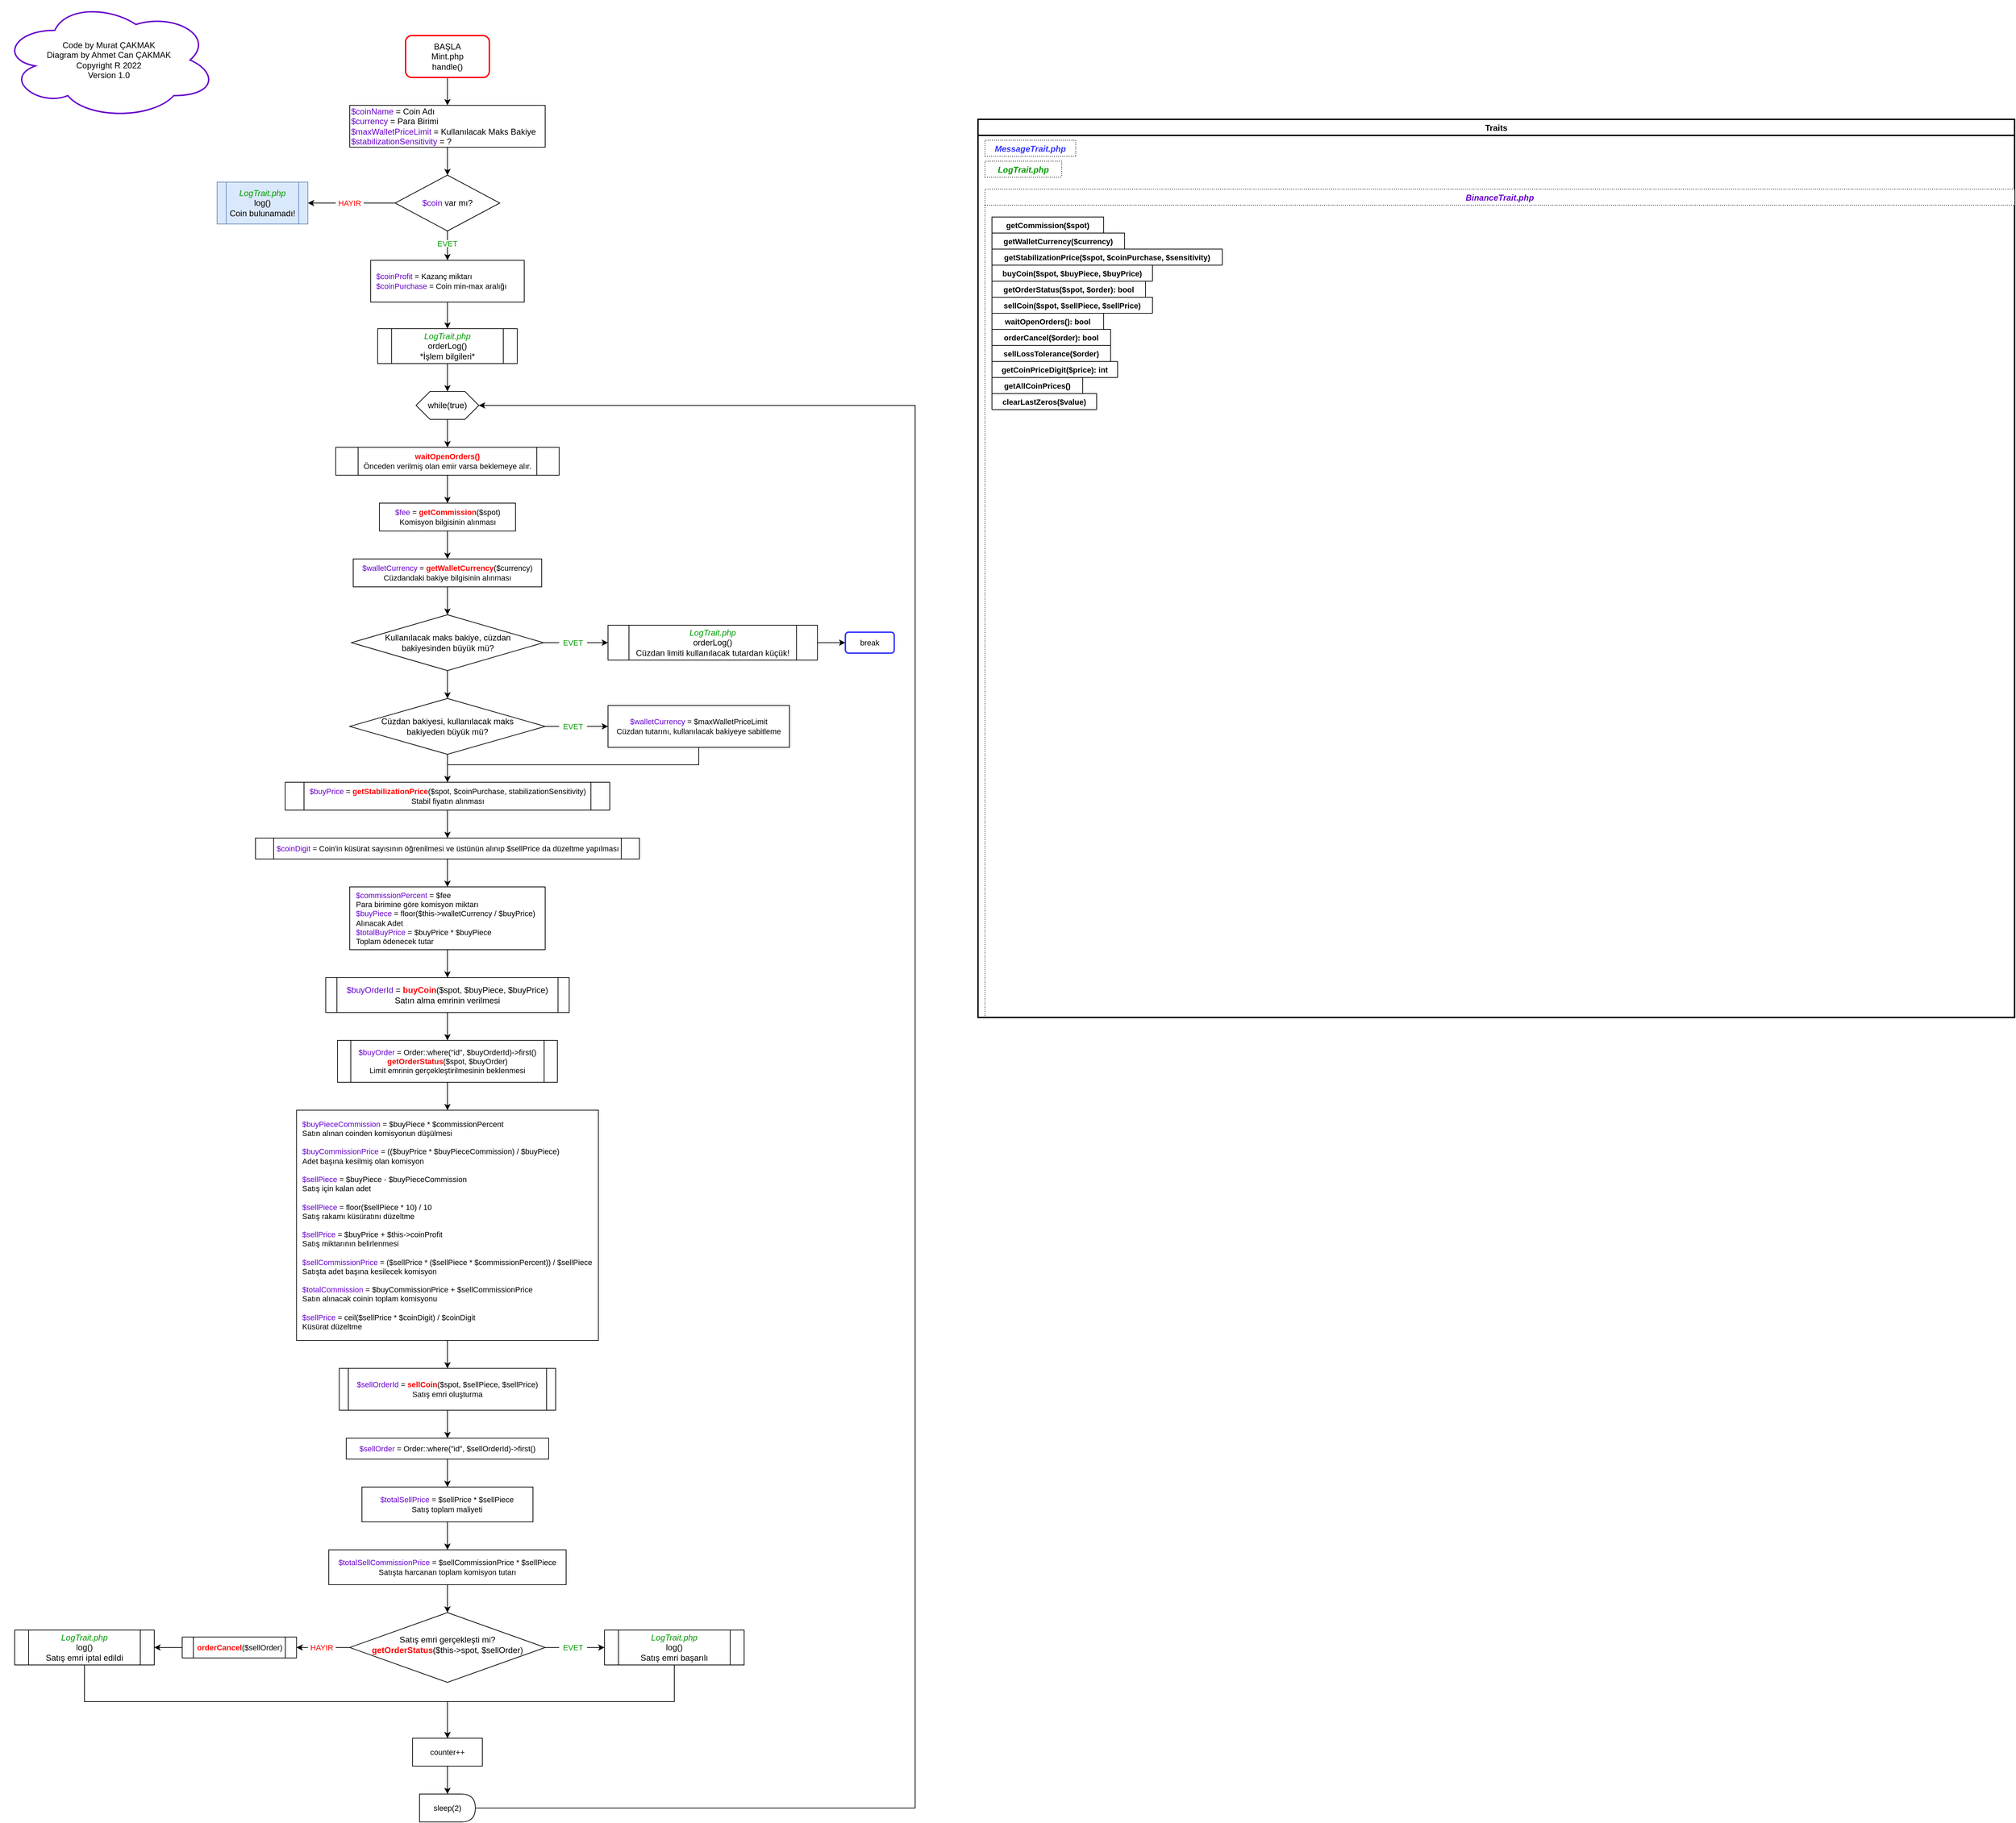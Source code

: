 <mxfile version="16.6.1" type="device"><diagram id="x8hatgNUpiKTEMEIa-kR" name="Page-1"><mxGraphModel dx="1822" dy="1162" grid="1" gridSize="10" guides="1" tooltips="1" connect="1" arrows="1" fold="1" page="0" pageScale="1" pageWidth="827" pageHeight="1169" math="0" shadow="0"><root><mxCell id="0"/><mxCell id="1" parent="0"/><mxCell id="3pJT1Yo_kvICrIQvbIsh-3" style="edgeStyle=orthogonalEdgeStyle;rounded=0;orthogonalLoop=1;jettySize=auto;html=1;exitX=0.5;exitY=1;exitDx=0;exitDy=0;entryX=0.5;entryY=0;entryDx=0;entryDy=0;" parent="1" source="GC-zcvYqzUX5ZqW-y8M7-28" target="3pJT1Yo_kvICrIQvbIsh-2" edge="1"><mxGeometry relative="1" as="geometry"/></mxCell><mxCell id="GC-zcvYqzUX5ZqW-y8M7-28" value="BAŞLA&lt;br&gt;Mint.php&lt;br&gt;handle()" style="rounded=1;whiteSpace=wrap;html=1;strokeColor=#FF0000;strokeWidth=2;" parent="1" vertex="1"><mxGeometry x="340" width="120" height="60" as="geometry"/></mxCell><mxCell id="LQFTUT7W911WWpbkB5jR-2" style="edgeStyle=orthogonalEdgeStyle;rounded=0;orthogonalLoop=1;jettySize=auto;html=1;exitX=0;exitY=0.5;exitDx=0;exitDy=0;entryX=1;entryY=0.5;entryDx=0;entryDy=0;" edge="1" parent="1" source="GC-zcvYqzUX5ZqW-y8M7-29" target="3pJT1Yo_kvICrIQvbIsh-11"><mxGeometry relative="1" as="geometry"/></mxCell><mxCell id="LQFTUT7W911WWpbkB5jR-7" style="edgeStyle=orthogonalEdgeStyle;rounded=0;orthogonalLoop=1;jettySize=auto;html=1;exitX=0.5;exitY=1;exitDx=0;exitDy=0;entryX=0.5;entryY=0;entryDx=0;entryDy=0;" edge="1" parent="1" source="GC-zcvYqzUX5ZqW-y8M7-29" target="LQFTUT7W911WWpbkB5jR-4"><mxGeometry relative="1" as="geometry"/></mxCell><mxCell id="GC-zcvYqzUX5ZqW-y8M7-29" value="&lt;font color=&quot;#6600cc&quot;&gt;$coin&lt;/font&gt; var mı?" style="rhombus;whiteSpace=wrap;html=1;" parent="1" vertex="1"><mxGeometry x="325" y="200" width="150" height="80" as="geometry"/></mxCell><mxCell id="3pJT1Yo_kvICrIQvbIsh-10" style="edgeStyle=orthogonalEdgeStyle;rounded=0;orthogonalLoop=1;jettySize=auto;html=1;exitX=0.5;exitY=1;exitDx=0;exitDy=0;entryX=0.5;entryY=0;entryDx=0;entryDy=0;" parent="1" source="3pJT1Yo_kvICrIQvbIsh-2" target="GC-zcvYqzUX5ZqW-y8M7-29" edge="1"><mxGeometry relative="1" as="geometry"/></mxCell><mxCell id="3pJT1Yo_kvICrIQvbIsh-2" value="&lt;font color=&quot;#6600cc&quot;&gt;$coinName&lt;/font&gt; = Coin Adı&lt;br&gt;&lt;font color=&quot;#6600cc&quot;&gt;$currency&lt;/font&gt; = Para Birimi&lt;br&gt;&lt;font color=&quot;#6600cc&quot;&gt;$maxWalletPriceLimit&lt;/font&gt; = Kullanılacak Maks Bakiye&lt;br&gt;&lt;font color=&quot;#6600cc&quot;&gt;$stabilizationSensitivity&lt;/font&gt; = ?" style="rounded=0;whiteSpace=wrap;html=1;align=left;" parent="1" vertex="1"><mxGeometry x="260" y="100" width="280" height="60" as="geometry"/></mxCell><mxCell id="3pJT1Yo_kvICrIQvbIsh-11" value="&lt;span&gt;&lt;font color=&quot;#009900&quot; style=&quot;font-style: italic&quot;&gt;LogTrait.php&lt;/font&gt;&lt;br&gt;log()&lt;/span&gt;&lt;br&gt;&lt;span&gt;Coin bulunamadı!&lt;/span&gt;" style="shape=process;whiteSpace=wrap;html=1;backgroundOutline=1;fillColor=#dae8fc;strokeColor=#6c8ebf;" parent="1" vertex="1"><mxGeometry x="70" y="210" width="130" height="60" as="geometry"/></mxCell><mxCell id="3pJT1Yo_kvICrIQvbIsh-24" value="Traits" style="swimlane;strokeWidth=2;" parent="1" vertex="1"><mxGeometry x="1160" y="120" width="1485" height="1287" as="geometry"><mxRectangle x="740" y="110" width="60" height="23" as="alternateBounds"/></mxGeometry></mxCell><mxCell id="3pJT1Yo_kvICrIQvbIsh-23" value="MessageTrait.php" style="swimlane;strokeColor=#000000;strokeWidth=1;dashed=1;dashPattern=1 2;fontColor=#3333FF;fontStyle=3;labelBackgroundColor=none;gradientColor=none;fillColor=#FFFFFF;" parent="3pJT1Yo_kvICrIQvbIsh-24" vertex="1" collapsed="1"><mxGeometry x="10" y="30" width="130" height="23" as="geometry"><mxRectangle x="10" y="30" width="300" height="530" as="alternateBounds"/></mxGeometry></mxCell><mxCell id="3pJT1Yo_kvICrIQvbIsh-63" style="edgeStyle=orthogonalEdgeStyle;rounded=0;orthogonalLoop=1;jettySize=auto;html=1;exitX=0.5;exitY=1;exitDx=0;exitDy=0;entryX=0.5;entryY=0;entryDx=0;entryDy=0;fontColor=#000000;" parent="3pJT1Yo_kvICrIQvbIsh-23" source="3pJT1Yo_kvICrIQvbIsh-25" target="3pJT1Yo_kvICrIQvbIsh-53" edge="1"><mxGeometry relative="1" as="geometry"/></mxCell><mxCell id="3pJT1Yo_kvICrIQvbIsh-25" value="&lt;font color=&quot;#ff0000&quot;&gt;&lt;b&gt;consoleMessage()&lt;/b&gt;&lt;/font&gt;&lt;br&gt;int $messageType = ConsoleMessageType::INFO, $message, bool $time = true)" style="rounded=1;whiteSpace=wrap;html=1;" parent="3pJT1Yo_kvICrIQvbIsh-23" vertex="1"><mxGeometry x="63" y="30" width="180" height="60" as="geometry"/></mxCell><mxCell id="3pJT1Yo_kvICrIQvbIsh-53" value="switch($type)" style="swimlane;fontColor=#000000;strokeColor=default;strokeWidth=1;" parent="3pJT1Yo_kvICrIQvbIsh-23" vertex="1"><mxGeometry x="13" y="130" width="280" height="390" as="geometry"><mxRectangle x="13" y="130" width="110" height="23" as="alternateBounds"/></mxGeometry></mxCell><mxCell id="3pJT1Yo_kvICrIQvbIsh-67" style="edgeStyle=orthogonalEdgeStyle;rounded=0;orthogonalLoop=1;jettySize=auto;html=1;exitX=1;exitY=0.5;exitDx=0;exitDy=0;entryX=0;entryY=0.5;entryDx=0;entryDy=0;entryPerimeter=0;fontColor=#000000;" parent="3pJT1Yo_kvICrIQvbIsh-53" source="3pJT1Yo_kvICrIQvbIsh-54" target="3pJT1Yo_kvICrIQvbIsh-64" edge="1"><mxGeometry relative="1" as="geometry"/></mxCell><mxCell id="3pJT1Yo_kvICrIQvbIsh-54" value="INFO" style="rhombus;whiteSpace=wrap;html=1;" parent="3pJT1Yo_kvICrIQvbIsh-53" vertex="1"><mxGeometry x="10" y="30" width="140" height="60" as="geometry"/></mxCell><mxCell id="3pJT1Yo_kvICrIQvbIsh-68" style="edgeStyle=orthogonalEdgeStyle;rounded=0;orthogonalLoop=1;jettySize=auto;html=1;exitX=1;exitY=0.5;exitDx=0;exitDy=0;entryX=0;entryY=0.5;entryDx=0;entryDy=0;entryPerimeter=0;fontColor=#000000;" parent="3pJT1Yo_kvICrIQvbIsh-53" source="3pJT1Yo_kvICrIQvbIsh-55" target="3pJT1Yo_kvICrIQvbIsh-65" edge="1"><mxGeometry relative="1" as="geometry"/></mxCell><mxCell id="3pJT1Yo_kvICrIQvbIsh-55" value="WARNING" style="rhombus;whiteSpace=wrap;html=1;" parent="3pJT1Yo_kvICrIQvbIsh-53" vertex="1"><mxGeometry x="10" y="130" width="140" height="60" as="geometry"/></mxCell><mxCell id="3pJT1Yo_kvICrIQvbIsh-69" style="edgeStyle=orthogonalEdgeStyle;rounded=0;orthogonalLoop=1;jettySize=auto;html=1;exitX=1;exitY=0.5;exitDx=0;exitDy=0;entryX=0;entryY=0.5;entryDx=0;entryDy=0;entryPerimeter=0;fontColor=#000000;" parent="3pJT1Yo_kvICrIQvbIsh-53" source="3pJT1Yo_kvICrIQvbIsh-56" target="3pJT1Yo_kvICrIQvbIsh-66" edge="1"><mxGeometry relative="1" as="geometry"/></mxCell><mxCell id="3pJT1Yo_kvICrIQvbIsh-56" value="ERROR" style="rhombus;whiteSpace=wrap;html=1;" parent="3pJT1Yo_kvICrIQvbIsh-53" vertex="1"><mxGeometry x="10" y="230" width="140" height="60" as="geometry"/></mxCell><mxCell id="3pJT1Yo_kvICrIQvbIsh-64" value="info()" style="shape=display;whiteSpace=wrap;html=1;" parent="3pJT1Yo_kvICrIQvbIsh-53" vertex="1"><mxGeometry x="190" y="40" width="80" height="40" as="geometry"/></mxCell><mxCell id="3pJT1Yo_kvICrIQvbIsh-66" value="error()" style="shape=display;whiteSpace=wrap;html=1;" parent="3pJT1Yo_kvICrIQvbIsh-53" vertex="1"><mxGeometry x="190" y="240" width="80" height="40" as="geometry"/></mxCell><mxCell id="3pJT1Yo_kvICrIQvbIsh-65" value="warn()" style="shape=display;whiteSpace=wrap;html=1;" parent="3pJT1Yo_kvICrIQvbIsh-53" vertex="1"><mxGeometry x="185" y="140" width="80" height="40" as="geometry"/></mxCell><mxCell id="3pJT1Yo_kvICrIQvbIsh-72" value="xxx()" style="text;html=1;strokeColor=none;fillColor=none;align=center;verticalAlign=middle;whiteSpace=wrap;rounded=0;dashed=1;dashPattern=1 2;fontColor=#000000;" parent="3pJT1Yo_kvICrIQvbIsh-53" vertex="1"><mxGeometry x="79" y="290" width="122" height="30" as="geometry"/></mxCell><mxCell id="3pJT1Yo_kvICrIQvbIsh-71" value="x($message.' '. ($time ? ' '.Carbon::now()-&amp;gt;format(&quot;d.m.Y H:i:s&quot;) : ' '));" style="shape=display;whiteSpace=wrap;html=1;dashed=1;dashPattern=1 2;spacingLeft=24;" parent="3pJT1Yo_kvICrIQvbIsh-53" vertex="1"><mxGeometry x="10" y="320" width="260" height="60" as="geometry"/></mxCell><mxCell id="3pJT1Yo_kvICrIQvbIsh-13" value="LogTrait.php" style="swimlane;dashed=1;dashPattern=1 2;fontColor=#009900;fontStyle=3" parent="3pJT1Yo_kvICrIQvbIsh-24" vertex="1" collapsed="1"><mxGeometry x="10" y="60" width="110" height="23" as="geometry"><mxRectangle x="330" y="30" width="650" height="710" as="alternateBounds"/></mxGeometry></mxCell><mxCell id="3pJT1Yo_kvICrIQvbIsh-52" style="edgeStyle=orthogonalEdgeStyle;rounded=0;orthogonalLoop=1;jettySize=auto;html=1;exitX=0.5;exitY=1;exitDx=0;exitDy=0;entryX=0.5;entryY=0;entryDx=0;entryDy=0;fontColor=#000000;" parent="3pJT1Yo_kvICrIQvbIsh-13" source="3pJT1Yo_kvICrIQvbIsh-15" target="3pJT1Yo_kvICrIQvbIsh-51" edge="1"><mxGeometry relative="1" as="geometry"/></mxCell><mxCell id="3pJT1Yo_kvICrIQvbIsh-15" value="&lt;font color=&quot;#ff0000&quot;&gt;&lt;b&gt;log()&lt;/b&gt;&lt;/font&gt;&lt;br&gt;int $type, int $coin_id, &lt;br&gt;string $title, string $description" style="rounded=1;whiteSpace=wrap;html=1;" parent="3pJT1Yo_kvICrIQvbIsh-13" vertex="1"><mxGeometry x="100" y="30" width="160" height="60" as="geometry"/></mxCell><mxCell id="3pJT1Yo_kvICrIQvbIsh-105" style="edgeStyle=orthogonalEdgeStyle;rounded=0;orthogonalLoop=1;jettySize=auto;html=1;exitX=0.5;exitY=1;exitDx=0;exitDy=0;entryX=0.5;entryY=0;entryDx=0;entryDy=0;fontColor=#000000;" parent="3pJT1Yo_kvICrIQvbIsh-13" source="3pJT1Yo_kvICrIQvbIsh-16" target="3pJT1Yo_kvICrIQvbIsh-81" edge="1"><mxGeometry relative="1" as="geometry"/></mxCell><mxCell id="3pJT1Yo_kvICrIQvbIsh-16" value="&lt;font color=&quot;#ff0000&quot;&gt;&lt;b&gt;orderLog()&lt;/b&gt;&lt;/font&gt;&lt;br&gt;int $type, string $description, string $unique_id = null, int $orderId = null" style="rounded=1;whiteSpace=wrap;html=1;" parent="3pJT1Yo_kvICrIQvbIsh-13" vertex="1"><mxGeometry x="410" y="30" width="180" height="60" as="geometry"/></mxCell><mxCell id="3pJT1Yo_kvICrIQvbIsh-78" style="edgeStyle=orthogonalEdgeStyle;rounded=0;orthogonalLoop=1;jettySize=auto;html=1;exitX=0.5;exitY=1;exitDx=0;exitDy=0;entryX=0.5;entryY=0;entryDx=0;entryDy=0;fontColor=#000000;" parent="3pJT1Yo_kvICrIQvbIsh-13" source="3pJT1Yo_kvICrIQvbIsh-51" target="3pJT1Yo_kvICrIQvbIsh-76" edge="1"><mxGeometry relative="1" as="geometry"/></mxCell><mxCell id="3pJT1Yo_kvICrIQvbIsh-51" value="switch($type)" style="swimlane;fontColor=#000000;strokeColor=default;strokeWidth=1;" parent="3pJT1Yo_kvICrIQvbIsh-13" vertex="1"><mxGeometry x="10" y="130" width="340" height="390" as="geometry"/></mxCell><mxCell id="3pJT1Yo_kvICrIQvbIsh-17" value="INFO" style="rhombus;whiteSpace=wrap;html=1;" parent="3pJT1Yo_kvICrIQvbIsh-51" vertex="1"><mxGeometry x="10" y="30" width="140" height="60" as="geometry"/></mxCell><mxCell id="3pJT1Yo_kvICrIQvbIsh-18" value="WARNING" style="rhombus;whiteSpace=wrap;html=1;" parent="3pJT1Yo_kvICrIQvbIsh-51" vertex="1"><mxGeometry x="10" y="130" width="140" height="60" as="geometry"/></mxCell><mxCell id="3pJT1Yo_kvICrIQvbIsh-19" value="ERROR" style="rhombus;whiteSpace=wrap;html=1;" parent="3pJT1Yo_kvICrIQvbIsh-51" vertex="1"><mxGeometry x="10" y="230" width="140" height="60" as="geometry"/></mxCell><mxCell id="3pJT1Yo_kvICrIQvbIsh-38" value="&lt;font color=&quot;#3333ff&quot;&gt;&lt;i&gt;MessageTrait.php&lt;/i&gt;&lt;/font&gt;&lt;br&gt;consoleMessage()&lt;br&gt;" style="shape=process;whiteSpace=wrap;html=1;backgroundOutline=1;" parent="3pJT1Yo_kvICrIQvbIsh-51" vertex="1"><mxGeometry x="180" y="30" width="150" height="60" as="geometry"/></mxCell><mxCell id="3pJT1Yo_kvICrIQvbIsh-41" style="edgeStyle=orthogonalEdgeStyle;rounded=0;orthogonalLoop=1;jettySize=auto;html=1;exitX=1;exitY=0.5;exitDx=0;exitDy=0;entryX=0;entryY=0.5;entryDx=0;entryDy=0;" parent="3pJT1Yo_kvICrIQvbIsh-51" source="3pJT1Yo_kvICrIQvbIsh-17" target="3pJT1Yo_kvICrIQvbIsh-38" edge="1"><mxGeometry relative="1" as="geometry"/></mxCell><mxCell id="3pJT1Yo_kvICrIQvbIsh-45" value="&lt;font color=&quot;#3333ff&quot;&gt;&lt;i&gt;MessageTrait.php&lt;/i&gt;&lt;/font&gt;&lt;br&gt;consoleMessage()" style="shape=process;whiteSpace=wrap;html=1;backgroundOutline=1;" parent="3pJT1Yo_kvICrIQvbIsh-51" vertex="1"><mxGeometry x="180" y="130" width="150" height="60" as="geometry"/></mxCell><mxCell id="3pJT1Yo_kvICrIQvbIsh-42" style="edgeStyle=orthogonalEdgeStyle;rounded=0;orthogonalLoop=1;jettySize=auto;html=1;exitX=1;exitY=0.5;exitDx=0;exitDy=0;entryX=0;entryY=0.5;entryDx=0;entryDy=0;" parent="3pJT1Yo_kvICrIQvbIsh-51" source="3pJT1Yo_kvICrIQvbIsh-18" target="3pJT1Yo_kvICrIQvbIsh-45" edge="1"><mxGeometry relative="1" as="geometry"><mxPoint x="210" y="190" as="targetPoint"/></mxGeometry></mxCell><mxCell id="3pJT1Yo_kvICrIQvbIsh-44" value="&lt;font color=&quot;#3333ff&quot;&gt;&lt;i&gt;MessageTrait.php&lt;/i&gt;&lt;/font&gt;&lt;br&gt;consoleMessage()" style="shape=process;whiteSpace=wrap;html=1;backgroundOutline=1;" parent="3pJT1Yo_kvICrIQvbIsh-51" vertex="1"><mxGeometry x="180" y="230" width="150" height="60" as="geometry"/></mxCell><mxCell id="3pJT1Yo_kvICrIQvbIsh-43" style="edgeStyle=orthogonalEdgeStyle;rounded=0;orthogonalLoop=1;jettySize=auto;html=1;exitX=1;exitY=0.5;exitDx=0;exitDy=0;entryX=0;entryY=0.5;entryDx=0;entryDy=0;" parent="3pJT1Yo_kvICrIQvbIsh-51" source="3pJT1Yo_kvICrIQvbIsh-19" target="3pJT1Yo_kvICrIQvbIsh-44" edge="1"><mxGeometry relative="1" as="geometry"><mxPoint x="210" y="310" as="targetPoint"/></mxGeometry></mxCell><mxCell id="3pJT1Yo_kvICrIQvbIsh-73" value="consoleMessage($type, $description)" style="shape=process;whiteSpace=wrap;html=1;backgroundOutline=1;dashed=1;dashPattern=1 2;" parent="3pJT1Yo_kvICrIQvbIsh-51" vertex="1"><mxGeometry x="10" y="320" width="320" height="60" as="geometry"/></mxCell><mxCell id="3pJT1Yo_kvICrIQvbIsh-74" value="consoleMessage()" style="text;html=1;strokeColor=none;fillColor=none;align=center;verticalAlign=middle;whiteSpace=wrap;rounded=0;dashed=1;dashPattern=1 2;fontColor=#000000;" parent="3pJT1Yo_kvICrIQvbIsh-51" vertex="1"><mxGeometry x="95" y="290" width="180" height="30" as="geometry"/></mxCell><mxCell id="3pJT1Yo_kvICrIQvbIsh-80" style="edgeStyle=orthogonalEdgeStyle;rounded=0;orthogonalLoop=1;jettySize=auto;html=1;exitX=0.5;exitY=1;exitDx=0;exitDy=0;entryX=0.5;entryY=0;entryDx=0;entryDy=0;fontColor=#000000;" parent="3pJT1Yo_kvICrIQvbIsh-13" source="3pJT1Yo_kvICrIQvbIsh-76" target="3pJT1Yo_kvICrIQvbIsh-79" edge="1"><mxGeometry relative="1" as="geometry"/></mxCell><mxCell id="3pJT1Yo_kvICrIQvbIsh-76" value="$log = new Log;&lt;br&gt;...&lt;br&gt;$log-&amp;gt;save();" style="rounded=0;whiteSpace=wrap;html=1;fontColor=#000000;strokeColor=default;strokeWidth=1;" parent="3pJT1Yo_kvICrIQvbIsh-13" vertex="1"><mxGeometry x="120" y="560" width="120" height="60" as="geometry"/></mxCell><mxCell id="3pJT1Yo_kvICrIQvbIsh-79" value="BİTİŞ" style="rounded=1;whiteSpace=wrap;html=1;fontColor=#000000;strokeColor=default;strokeWidth=1;" parent="3pJT1Yo_kvICrIQvbIsh-13" vertex="1"><mxGeometry x="120" y="660" width="120" height="40" as="geometry"/></mxCell><mxCell id="3pJT1Yo_kvICrIQvbIsh-95" style="edgeStyle=orthogonalEdgeStyle;rounded=0;orthogonalLoop=1;jettySize=auto;html=1;exitX=0.5;exitY=1;exitDx=0;exitDy=0;entryX=0.5;entryY=0;entryDx=0;entryDy=0;fontColor=#000000;" parent="3pJT1Yo_kvICrIQvbIsh-13" source="3pJT1Yo_kvICrIQvbIsh-81" target="3pJT1Yo_kvICrIQvbIsh-93" edge="1"><mxGeometry relative="1" as="geometry"/></mxCell><mxCell id="3pJT1Yo_kvICrIQvbIsh-81" value="switch($type)" style="swimlane;fontColor=#000000;strokeColor=default;strokeWidth=1;" parent="3pJT1Yo_kvICrIQvbIsh-13" vertex="1"><mxGeometry x="360" y="130" width="280" height="390" as="geometry"/></mxCell><mxCell id="3pJT1Yo_kvICrIQvbIsh-100" style="edgeStyle=orthogonalEdgeStyle;rounded=0;orthogonalLoop=1;jettySize=auto;html=1;exitX=1;exitY=0.5;exitDx=0;exitDy=0;entryX=0;entryY=0.5;entryDx=0;entryDy=0;entryPerimeter=0;fontColor=#000000;" parent="3pJT1Yo_kvICrIQvbIsh-81" source="3pJT1Yo_kvICrIQvbIsh-82" target="3pJT1Yo_kvICrIQvbIsh-97" edge="1"><mxGeometry relative="1" as="geometry"/></mxCell><mxCell id="3pJT1Yo_kvICrIQvbIsh-82" value="INFO" style="rhombus;whiteSpace=wrap;html=1;" parent="3pJT1Yo_kvICrIQvbIsh-81" vertex="1"><mxGeometry x="10" y="30" width="140" height="60" as="geometry"/></mxCell><mxCell id="3pJT1Yo_kvICrIQvbIsh-101" style="edgeStyle=orthogonalEdgeStyle;rounded=0;orthogonalLoop=1;jettySize=auto;html=1;exitX=1;exitY=0.5;exitDx=0;exitDy=0;entryX=0;entryY=0.5;entryDx=0;entryDy=0;entryPerimeter=0;fontColor=#000000;" parent="3pJT1Yo_kvICrIQvbIsh-81" source="3pJT1Yo_kvICrIQvbIsh-83" target="3pJT1Yo_kvICrIQvbIsh-99" edge="1"><mxGeometry relative="1" as="geometry"/></mxCell><mxCell id="3pJT1Yo_kvICrIQvbIsh-83" value="WARNING" style="rhombus;whiteSpace=wrap;html=1;" parent="3pJT1Yo_kvICrIQvbIsh-81" vertex="1"><mxGeometry x="10" y="130" width="140" height="60" as="geometry"/></mxCell><mxCell id="3pJT1Yo_kvICrIQvbIsh-102" style="edgeStyle=orthogonalEdgeStyle;rounded=0;orthogonalLoop=1;jettySize=auto;html=1;exitX=1;exitY=0.5;exitDx=0;exitDy=0;entryX=0;entryY=0.5;entryDx=0;entryDy=0;entryPerimeter=0;fontColor=#000000;" parent="3pJT1Yo_kvICrIQvbIsh-81" source="3pJT1Yo_kvICrIQvbIsh-84" target="3pJT1Yo_kvICrIQvbIsh-98" edge="1"><mxGeometry relative="1" as="geometry"/></mxCell><mxCell id="3pJT1Yo_kvICrIQvbIsh-84" value="ERROR" style="rhombus;whiteSpace=wrap;html=1;" parent="3pJT1Yo_kvICrIQvbIsh-81" vertex="1"><mxGeometry x="10" y="230" width="140" height="60" as="geometry"/></mxCell><mxCell id="3pJT1Yo_kvICrIQvbIsh-97" value="info()" style="shape=display;whiteSpace=wrap;html=1;" parent="3pJT1Yo_kvICrIQvbIsh-81" vertex="1"><mxGeometry x="190" y="40" width="80" height="40" as="geometry"/></mxCell><mxCell id="3pJT1Yo_kvICrIQvbIsh-98" value="error()" style="shape=display;whiteSpace=wrap;html=1;" parent="3pJT1Yo_kvICrIQvbIsh-81" vertex="1"><mxGeometry x="190" y="240" width="80" height="40" as="geometry"/></mxCell><mxCell id="3pJT1Yo_kvICrIQvbIsh-99" value="warn()" style="shape=display;whiteSpace=wrap;html=1;" parent="3pJT1Yo_kvICrIQvbIsh-81" vertex="1"><mxGeometry x="190" y="140" width="80" height="40" as="geometry"/></mxCell><mxCell id="3pJT1Yo_kvICrIQvbIsh-104" value="x($description.' '. Carbon::now()-&amp;gt;format(&quot;d.m.Y H:i:s&quot;)&lt;span&gt;);&lt;/span&gt;" style="shape=display;whiteSpace=wrap;html=1;dashed=1;dashPattern=1 2;spacingTop=-1;spacingLeft=8;" parent="3pJT1Yo_kvICrIQvbIsh-81" vertex="1"><mxGeometry x="10" y="320" width="260" height="60" as="geometry"/></mxCell><mxCell id="3pJT1Yo_kvICrIQvbIsh-103" value="xxx()" style="text;html=1;strokeColor=none;fillColor=none;align=center;verticalAlign=middle;whiteSpace=wrap;rounded=0;dashed=1;dashPattern=1 2;fontColor=#000000;" parent="3pJT1Yo_kvICrIQvbIsh-81" vertex="1"><mxGeometry x="79" y="290" width="122" height="30" as="geometry"/></mxCell><mxCell id="3pJT1Yo_kvICrIQvbIsh-96" style="edgeStyle=orthogonalEdgeStyle;rounded=0;orthogonalLoop=1;jettySize=auto;html=1;exitX=0.5;exitY=1;exitDx=0;exitDy=0;entryX=0.5;entryY=0;entryDx=0;entryDy=0;fontColor=#000000;" parent="3pJT1Yo_kvICrIQvbIsh-13" source="3pJT1Yo_kvICrIQvbIsh-93" target="3pJT1Yo_kvICrIQvbIsh-94" edge="1"><mxGeometry relative="1" as="geometry"/></mxCell><mxCell id="3pJT1Yo_kvICrIQvbIsh-93" value="$orderLog = new OrderLog;&lt;br&gt;...&lt;br&gt;$orderLog-&amp;gt;save();" style="rounded=0;whiteSpace=wrap;html=1;fontColor=#000000;strokeColor=default;strokeWidth=1;" parent="3pJT1Yo_kvICrIQvbIsh-13" vertex="1"><mxGeometry x="420" y="560" width="160" height="60" as="geometry"/></mxCell><mxCell id="3pJT1Yo_kvICrIQvbIsh-94" value="BİTİŞ" style="rounded=1;whiteSpace=wrap;html=1;fontColor=#000000;strokeColor=default;strokeWidth=1;" parent="3pJT1Yo_kvICrIQvbIsh-13" vertex="1"><mxGeometry x="440" y="660" width="120" height="40" as="geometry"/></mxCell><mxCell id="3pJT1Yo_kvICrIQvbIsh-106" value="BinanceTrait.php" style="swimlane;fontColor=#6600CC;strokeColor=default;strokeWidth=1;dashed=1;dashPattern=1 2;fontStyle=3" parent="3pJT1Yo_kvICrIQvbIsh-24" vertex="1"><mxGeometry x="10" y="100" width="1475" height="1187" as="geometry"/></mxCell><mxCell id="3pJT1Yo_kvICrIQvbIsh-271" value="getCommission($spot)" style="swimlane;glass=0;labelBackgroundColor=none;fontFamily=Helvetica;fontSize=11;fontColor=#000000;strokeColor=default;strokeWidth=1;fillColor=default;gradientColor=none;swimlaneFillColor=none;" parent="3pJT1Yo_kvICrIQvbIsh-106" vertex="1" collapsed="1"><mxGeometry x="10" y="40" width="160" height="23" as="geometry"><mxRectangle x="350" y="40" width="550" height="443" as="alternateBounds"/></mxGeometry></mxCell><mxCell id="3pJT1Yo_kvICrIQvbIsh-107" value="&lt;font color=&quot;#ff0000&quot;&gt;&lt;b&gt;getCommission()&lt;/b&gt;&lt;/font&gt;&lt;br&gt;&lt;font color=&quot;#000000&quot;&gt;$spot&lt;/font&gt;" style="rounded=1;whiteSpace=wrap;html=1;labelBackgroundColor=none;fontColor=#6600CC;strokeColor=#3333FF;strokeWidth=2;fillColor=#FFFFFF;gradientColor=none;" parent="3pJT1Yo_kvICrIQvbIsh-271" vertex="1"><mxGeometry x="55" y="30" width="120" height="40" as="geometry"/></mxCell><mxCell id="3pJT1Yo_kvICrIQvbIsh-108" value="while(true)" style="shape=hexagon;perimeter=hexagonPerimeter2;whiteSpace=wrap;html=1;fixedSize=1;labelBackgroundColor=none;fontColor=#000000;strokeColor=default;strokeWidth=1;fillColor=#FFFFFF;gradientColor=none;" parent="3pJT1Yo_kvICrIQvbIsh-271" vertex="1"><mxGeometry x="70" y="110" width="90" height="40" as="geometry"/></mxCell><mxCell id="3pJT1Yo_kvICrIQvbIsh-109" style="edgeStyle=orthogonalEdgeStyle;rounded=0;orthogonalLoop=1;jettySize=auto;html=1;exitX=0.5;exitY=1;exitDx=0;exitDy=0;entryX=0.5;entryY=0;entryDx=0;entryDy=0;fontColor=#000000;" parent="3pJT1Yo_kvICrIQvbIsh-271" source="3pJT1Yo_kvICrIQvbIsh-107" target="3pJT1Yo_kvICrIQvbIsh-108" edge="1"><mxGeometry relative="1" as="geometry"/></mxCell><mxCell id="3pJT1Yo_kvICrIQvbIsh-110" value="$fee = $api-&amp;gt;commissionFee($spot)&lt;br&gt;&lt;font color=&quot;#ff33ff&quot;&gt;$com&lt;/font&gt; = $fee[0][&quot;makerCommission&quot;]" style="rounded=0;whiteSpace=wrap;html=1;labelBackgroundColor=none;fontColor=#000000;strokeColor=default;strokeWidth=1;fillColor=#FFFFFF;gradientColor=none;" parent="3pJT1Yo_kvICrIQvbIsh-271" vertex="1"><mxGeometry x="12.5" y="250" width="205" height="30" as="geometry"/></mxCell><mxCell id="3pJT1Yo_kvICrIQvbIsh-575" style="edgeStyle=orthogonalEdgeStyle;shape=connector;rounded=0;orthogonalLoop=1;jettySize=auto;html=1;exitX=0.5;exitY=1;exitDx=0;exitDy=0;entryX=0.5;entryY=0;entryDx=0;entryDy=0;labelBackgroundColor=default;fontFamily=Helvetica;fontSize=11;fontColor=#000000;startArrow=none;startFill=0;endArrow=classic;endFill=1;strokeColor=default;" parent="3pJT1Yo_kvICrIQvbIsh-271" source="3pJT1Yo_kvICrIQvbIsh-112" target="3pJT1Yo_kvICrIQvbIsh-114" edge="1"><mxGeometry relative="1" as="geometry"/></mxCell><mxCell id="3pJT1Yo_kvICrIQvbIsh-112" value="isset(&lt;font color=&quot;#ff33ff&quot;&gt;$com&lt;/font&gt;)" style="rhombus;whiteSpace=wrap;html=1;labelBackgroundColor=none;fontColor=#000000;strokeColor=default;strokeWidth=1;fillColor=#FFFFFF;gradientColor=none;spacingBottom=0;" parent="3pJT1Yo_kvICrIQvbIsh-271" vertex="1"><mxGeometry x="62.5" y="320" width="105" height="40" as="geometry"/></mxCell><mxCell id="3pJT1Yo_kvICrIQvbIsh-113" style="edgeStyle=orthogonalEdgeStyle;rounded=0;orthogonalLoop=1;jettySize=auto;html=1;exitX=0.5;exitY=1;exitDx=0;exitDy=0;entryX=0.5;entryY=0;entryDx=0;entryDy=0;fontColor=#000000;" parent="3pJT1Yo_kvICrIQvbIsh-271" source="3pJT1Yo_kvICrIQvbIsh-110" target="3pJT1Yo_kvICrIQvbIsh-112" edge="1"><mxGeometry relative="1" as="geometry"/></mxCell><mxCell id="3pJT1Yo_kvICrIQvbIsh-114" value="return &lt;font color=&quot;#ff33ff&quot;&gt;$com&lt;/font&gt;&amp;nbsp;" style="rounded=1;whiteSpace=wrap;html=1;labelBackgroundColor=none;fontColor=#000000;strokeColor=#3333FF;strokeWidth=2;fillColor=#FFFFFF;gradientColor=none;" parent="3pJT1Yo_kvICrIQvbIsh-271" vertex="1"><mxGeometry x="70" y="400" width="90" height="30" as="geometry"/></mxCell><mxCell id="3pJT1Yo_kvICrIQvbIsh-137" style="edgeStyle=orthogonalEdgeStyle;rounded=0;orthogonalLoop=1;jettySize=auto;html=1;exitX=0.5;exitY=1;exitDx=0;exitDy=0;entryX=0.5;entryY=0;entryDx=0;entryDy=0;fontColor=#FF33FF;endArrow=classic;endFill=1;" parent="3pJT1Yo_kvICrIQvbIsh-271" source="3pJT1Yo_kvICrIQvbIsh-117" target="3pJT1Yo_kvICrIQvbIsh-110" edge="1"><mxGeometry relative="1" as="geometry"/></mxCell><mxCell id="3pJT1Yo_kvICrIQvbIsh-577" style="edgeStyle=orthogonalEdgeStyle;shape=connector;rounded=0;orthogonalLoop=1;jettySize=auto;html=1;exitX=1;exitY=0.5;exitDx=0;exitDy=0;entryX=0;entryY=0.5;entryDx=0;entryDy=0;labelBackgroundColor=default;fontFamily=Helvetica;fontSize=11;fontColor=#000000;startArrow=none;startFill=0;endArrow=classic;endFill=1;strokeColor=default;" parent="3pJT1Yo_kvICrIQvbIsh-271" source="3pJT1Yo_kvICrIQvbIsh-117" target="3pJT1Yo_kvICrIQvbIsh-124" edge="1"><mxGeometry relative="1" as="geometry"/></mxCell><mxCell id="3pJT1Yo_kvICrIQvbIsh-117" value="try" style="rhombus;whiteSpace=wrap;html=1;labelBackgroundColor=none;fontColor=#000000;strokeColor=default;strokeWidth=1;fillColor=#FFFFFF;gradientColor=none;" parent="3pJT1Yo_kvICrIQvbIsh-271" vertex="1"><mxGeometry x="75" y="180" width="80" height="40" as="geometry"/></mxCell><mxCell id="3pJT1Yo_kvICrIQvbIsh-118" style="edgeStyle=orthogonalEdgeStyle;rounded=0;orthogonalLoop=1;jettySize=auto;html=1;exitX=0.5;exitY=1;exitDx=0;exitDy=0;entryX=0.5;entryY=0;entryDx=0;entryDy=0;fontColor=#000000;" parent="3pJT1Yo_kvICrIQvbIsh-271" source="3pJT1Yo_kvICrIQvbIsh-108" target="3pJT1Yo_kvICrIQvbIsh-117" edge="1"><mxGeometry relative="1" as="geometry"/></mxCell><mxCell id="3pJT1Yo_kvICrIQvbIsh-124" value="&lt;font color=&quot;#009900&quot;&gt;&lt;i&gt;LogTrait.php&lt;/i&gt;&lt;/font&gt;&lt;br&gt;log()&lt;br&gt;Komisyon bilgisi alınamadı" style="shape=process;whiteSpace=wrap;html=1;backgroundOutline=1;fillColor=#FFFFFF;fontColor=#000000;rounded=0;labelBackgroundColor=none;strokeWidth=1;gradientColor=none;" parent="3pJT1Yo_kvICrIQvbIsh-271" vertex="1"><mxGeometry x="225" y="180" width="195" height="40" as="geometry"/></mxCell><mxCell id="3pJT1Yo_kvICrIQvbIsh-144" style="edgeStyle=orthogonalEdgeStyle;rounded=0;orthogonalLoop=1;jettySize=auto;html=1;exitX=1;exitY=0.5;exitDx=0;exitDy=0;entryX=1;entryY=0.5;entryDx=0;entryDy=0;fontColor=#000000;endArrow=classic;endFill=1;" parent="3pJT1Yo_kvICrIQvbIsh-271" source="3pJT1Yo_kvICrIQvbIsh-126" target="3pJT1Yo_kvICrIQvbIsh-108" edge="1"><mxGeometry relative="1" as="geometry"/></mxCell><mxCell id="3pJT1Yo_kvICrIQvbIsh-126" value="sleep(5)" style="shape=delay;whiteSpace=wrap;html=1;" parent="3pJT1Yo_kvICrIQvbIsh-271" vertex="1"><mxGeometry x="460" y="180" width="60" height="40" as="geometry"/></mxCell><mxCell id="3pJT1Yo_kvICrIQvbIsh-127" style="edgeStyle=orthogonalEdgeStyle;rounded=0;orthogonalLoop=1;jettySize=auto;html=1;exitX=1;exitY=0.5;exitDx=0;exitDy=0;entryX=0;entryY=0.5;entryDx=0;entryDy=0;fontColor=#000000;endArrow=classic;endFill=1;" parent="3pJT1Yo_kvICrIQvbIsh-271" source="3pJT1Yo_kvICrIQvbIsh-124" target="3pJT1Yo_kvICrIQvbIsh-126" edge="1"><mxGeometry relative="1" as="geometry"/></mxCell><mxCell id="3pJT1Yo_kvICrIQvbIsh-134" value="&lt;font color=&quot;#009900&quot;&gt;&lt;i&gt;LogTrait.php&lt;/i&gt;&lt;/font&gt;&lt;br&gt;log()&lt;br&gt;API error" style="shape=process;whiteSpace=wrap;html=1;backgroundOutline=1;fillColor=#FFFFFF;fontColor=#000000;rounded=0;labelBackgroundColor=none;strokeWidth=1;gradientColor=none;" parent="3pJT1Yo_kvICrIQvbIsh-271" vertex="1"><mxGeometry x="225" y="320" width="95" height="40" as="geometry"/></mxCell><mxCell id="3pJT1Yo_kvICrIQvbIsh-138" style="edgeStyle=orthogonalEdgeStyle;rounded=0;orthogonalLoop=1;jettySize=auto;html=1;exitX=1;exitY=0.5;exitDx=0;exitDy=0;entryX=0;entryY=0.5;entryDx=0;entryDy=0;fontColor=#FF33FF;endArrow=classic;endFill=1;" parent="3pJT1Yo_kvICrIQvbIsh-271" source="3pJT1Yo_kvICrIQvbIsh-112" target="3pJT1Yo_kvICrIQvbIsh-134" edge="1"><mxGeometry relative="1" as="geometry"/></mxCell><mxCell id="3pJT1Yo_kvICrIQvbIsh-145" style="edgeStyle=orthogonalEdgeStyle;rounded=0;orthogonalLoop=1;jettySize=auto;html=1;exitX=1;exitY=0.5;exitDx=0;exitDy=0;entryX=1;entryY=0.5;entryDx=0;entryDy=0;fontColor=#000000;endArrow=classic;endFill=1;" parent="3pJT1Yo_kvICrIQvbIsh-271" source="3pJT1Yo_kvICrIQvbIsh-135" target="3pJT1Yo_kvICrIQvbIsh-108" edge="1"><mxGeometry relative="1" as="geometry"><Array as="points"><mxPoint x="540" y="340"/><mxPoint x="540" y="130"/></Array></mxGeometry></mxCell><mxCell id="3pJT1Yo_kvICrIQvbIsh-135" value="sleep(2)" style="shape=delay;whiteSpace=wrap;html=1;" parent="3pJT1Yo_kvICrIQvbIsh-271" vertex="1"><mxGeometry x="350" y="320" width="60" height="40" as="geometry"/></mxCell><mxCell id="3pJT1Yo_kvICrIQvbIsh-133" style="edgeStyle=orthogonalEdgeStyle;rounded=0;orthogonalLoop=1;jettySize=auto;html=1;exitX=1;exitY=0.5;exitDx=0;exitDy=0;entryX=0;entryY=0.5;entryDx=0;entryDy=0;fontColor=#000000;endArrow=classic;endFill=1;" parent="3pJT1Yo_kvICrIQvbIsh-271" source="3pJT1Yo_kvICrIQvbIsh-134" target="3pJT1Yo_kvICrIQvbIsh-135" edge="1"><mxGeometry relative="1" as="geometry"/></mxCell><mxCell id="3pJT1Yo_kvICrIQvbIsh-146" value="Komisyon bilgisinin alınması" style="shape=callout;whiteSpace=wrap;html=1;perimeter=calloutPerimeter;labelBackgroundColor=none;fontColor=#000000;strokeColor=#FF0000;strokeWidth=1;fillColor=#FFFFFF;gradientColor=none;position2=0;" parent="3pJT1Yo_kvICrIQvbIsh-271" vertex="1"><mxGeometry x="215" y="30" width="120" height="80" as="geometry"/></mxCell><mxCell id="3pJT1Yo_kvICrIQvbIsh-573" value="HAYIR" style="text;html=1;strokeColor=none;fillColor=default;align=center;verticalAlign=middle;whiteSpace=wrap;rounded=0;glass=0;dashed=1;dashPattern=1 2;labelBackgroundColor=none;fontFamily=Helvetica;fontSize=11;fontColor=#FF0000;" parent="3pJT1Yo_kvICrIQvbIsh-271" vertex="1"><mxGeometry x="175" y="333" width="40" height="10" as="geometry"/></mxCell><mxCell id="3pJT1Yo_kvICrIQvbIsh-574" value="EVET" style="text;html=1;strokeColor=none;fillColor=default;align=center;verticalAlign=middle;whiteSpace=wrap;rounded=0;glass=0;dashed=1;dashPattern=1 2;labelBackgroundColor=none;fontFamily=Helvetica;fontSize=11;fontColor=#009900;" parent="3pJT1Yo_kvICrIQvbIsh-271" vertex="1"><mxGeometry x="95" y="373" width="40" height="10" as="geometry"/></mxCell><mxCell id="3pJT1Yo_kvICrIQvbIsh-576" value="CATCH" style="text;html=1;strokeColor=none;fillColor=default;align=center;verticalAlign=middle;whiteSpace=wrap;rounded=0;glass=0;dashed=1;dashPattern=1 2;labelBackgroundColor=none;fontFamily=Helvetica;fontSize=11;fontColor=#3333FF;" parent="3pJT1Yo_kvICrIQvbIsh-271" vertex="1"><mxGeometry x="168" y="195" width="40" height="10" as="geometry"/></mxCell><mxCell id="3pJT1Yo_kvICrIQvbIsh-272" value="getWalletCurrency($currency)" style="swimlane;glass=0;labelBackgroundColor=none;fontFamily=Helvetica;fontSize=11;fontColor=#000000;strokeColor=default;strokeWidth=1;fillColor=default;gradientColor=none;swimlaneFillColor=default;" parent="3pJT1Yo_kvICrIQvbIsh-106" vertex="1" collapsed="1"><mxGeometry x="10" y="63" width="190" height="23" as="geometry"><mxRectangle x="360" y="77" width="570" height="367" as="alternateBounds"/></mxGeometry></mxCell><mxCell id="3pJT1Yo_kvICrIQvbIsh-147" value="&lt;font color=&quot;#ff0000&quot;&gt;&lt;b&gt;getWalletCurrency()&lt;/b&gt;&lt;/font&gt;&lt;br&gt;$currency" style="rounded=1;whiteSpace=wrap;html=1;labelBackgroundColor=none;fontColor=#000000;strokeColor=#3333FF;strokeWidth=2;fillColor=#FFFFFF;gradientColor=none;" parent="3pJT1Yo_kvICrIQvbIsh-272" vertex="1"><mxGeometry x="77.5" y="32.5" width="130" height="40" as="geometry"/></mxCell><mxCell id="3pJT1Yo_kvICrIQvbIsh-149" value="while(true)" style="shape=hexagon;perimeter=hexagonPerimeter2;whiteSpace=wrap;html=1;fixedSize=1;labelBackgroundColor=none;fontColor=#000000;strokeColor=default;strokeWidth=1;fillColor=#FFFFFF;gradientColor=none;" parent="3pJT1Yo_kvICrIQvbIsh-272" vertex="1"><mxGeometry x="97.5" y="112.5" width="90" height="40" as="geometry"/></mxCell><mxCell id="3pJT1Yo_kvICrIQvbIsh-150" style="edgeStyle=orthogonalEdgeStyle;rounded=0;orthogonalLoop=1;jettySize=auto;html=1;exitX=0.5;exitY=1;exitDx=0;exitDy=0;entryX=0.5;entryY=0;entryDx=0;entryDy=0;fontColor=#000000;endArrow=classic;endFill=1;" parent="3pJT1Yo_kvICrIQvbIsh-272" source="3pJT1Yo_kvICrIQvbIsh-147" target="3pJT1Yo_kvICrIQvbIsh-149" edge="1"><mxGeometry relative="1" as="geometry"/></mxCell><mxCell id="3pJT1Yo_kvICrIQvbIsh-579" style="edgeStyle=orthogonalEdgeStyle;shape=connector;rounded=0;orthogonalLoop=1;jettySize=auto;html=1;exitX=1;exitY=0.5;exitDx=0;exitDy=0;entryX=0;entryY=0.5;entryDx=0;entryDy=0;labelBackgroundColor=default;fontFamily=Helvetica;fontSize=11;fontColor=#000000;startArrow=none;startFill=0;endArrow=classic;endFill=1;strokeColor=default;" parent="3pJT1Yo_kvICrIQvbIsh-272" source="3pJT1Yo_kvICrIQvbIsh-180" target="3pJT1Yo_kvICrIQvbIsh-188" edge="1"><mxGeometry relative="1" as="geometry"/></mxCell><mxCell id="3pJT1Yo_kvICrIQvbIsh-180" value="try" style="rhombus;whiteSpace=wrap;html=1;labelBackgroundColor=none;fontColor=#000000;strokeColor=default;strokeWidth=1;fillColor=#FFFFFF;gradientColor=none;" parent="3pJT1Yo_kvICrIQvbIsh-272" vertex="1"><mxGeometry x="102.5" y="182.5" width="80" height="40" as="geometry"/></mxCell><mxCell id="3pJT1Yo_kvICrIQvbIsh-181" style="edgeStyle=orthogonalEdgeStyle;rounded=0;orthogonalLoop=1;jettySize=auto;html=1;exitX=0.5;exitY=1;exitDx=0;exitDy=0;entryX=0.5;entryY=0;entryDx=0;entryDy=0;fontColor=#000000;endArrow=classic;endFill=1;" parent="3pJT1Yo_kvICrIQvbIsh-272" source="3pJT1Yo_kvICrIQvbIsh-149" target="3pJT1Yo_kvICrIQvbIsh-180" edge="1"><mxGeometry relative="1" as="geometry"/></mxCell><mxCell id="3pJT1Yo_kvICrIQvbIsh-182" value="$ticker = $api-&amp;gt;prices()&lt;br&gt;$balance = $api-&amp;gt;balances($ticker)[$currency]" style="rounded=0;whiteSpace=wrap;html=1;labelBackgroundColor=none;fontColor=#000000;strokeColor=#000000;strokeWidth=1;fillColor=#FFFFFF;gradientColor=none;" parent="3pJT1Yo_kvICrIQvbIsh-272" vertex="1"><mxGeometry x="10" y="252.5" width="265" height="45" as="geometry"/></mxCell><mxCell id="3pJT1Yo_kvICrIQvbIsh-183" style="edgeStyle=orthogonalEdgeStyle;rounded=0;orthogonalLoop=1;jettySize=auto;html=1;exitX=0.5;exitY=1;exitDx=0;exitDy=0;entryX=0.5;entryY=0;entryDx=0;entryDy=0;fontColor=#000000;endArrow=classic;endFill=1;" parent="3pJT1Yo_kvICrIQvbIsh-272" source="3pJT1Yo_kvICrIQvbIsh-180" target="3pJT1Yo_kvICrIQvbIsh-182" edge="1"><mxGeometry relative="1" as="geometry"/></mxCell><mxCell id="3pJT1Yo_kvICrIQvbIsh-184" value="return $balances[&quot;available&quot;]" style="rounded=1;whiteSpace=wrap;html=1;labelBackgroundColor=none;fontColor=#000000;strokeColor=#3333FF;strokeWidth=2;fillColor=#FFFFFF;gradientColor=none;" parent="3pJT1Yo_kvICrIQvbIsh-272" vertex="1"><mxGeometry x="60" y="332.5" width="165" height="30" as="geometry"/></mxCell><mxCell id="3pJT1Yo_kvICrIQvbIsh-185" style="edgeStyle=orthogonalEdgeStyle;rounded=0;orthogonalLoop=1;jettySize=auto;html=1;exitX=0.5;exitY=1;exitDx=0;exitDy=0;entryX=0.5;entryY=0;entryDx=0;entryDy=0;fontColor=#000000;endArrow=classic;endFill=1;" parent="3pJT1Yo_kvICrIQvbIsh-272" source="3pJT1Yo_kvICrIQvbIsh-182" target="3pJT1Yo_kvICrIQvbIsh-184" edge="1"><mxGeometry relative="1" as="geometry"/></mxCell><mxCell id="3pJT1Yo_kvICrIQvbIsh-188" value="&lt;font color=&quot;#009900&quot;&gt;&lt;i&gt;LogTrait.php&lt;/i&gt;&lt;/font&gt;&lt;br&gt;log()&lt;br&gt;üzdan Para Bilgisi Alınamadı" style="shape=process;whiteSpace=wrap;html=1;backgroundOutline=1;fillColor=#FFFFFF;fontColor=#000000;rounded=0;labelBackgroundColor=none;strokeWidth=1;gradientColor=none;" parent="3pJT1Yo_kvICrIQvbIsh-272" vertex="1"><mxGeometry x="245" y="178.25" width="205" height="47.5" as="geometry"/></mxCell><mxCell id="3pJT1Yo_kvICrIQvbIsh-192" style="edgeStyle=orthogonalEdgeStyle;rounded=0;orthogonalLoop=1;jettySize=auto;html=1;exitX=1;exitY=0.5;exitDx=0;exitDy=0;entryX=1;entryY=0.5;entryDx=0;entryDy=0;fontColor=#000000;endArrow=classic;endFill=1;" parent="3pJT1Yo_kvICrIQvbIsh-272" source="3pJT1Yo_kvICrIQvbIsh-189" target="3pJT1Yo_kvICrIQvbIsh-149" edge="1"><mxGeometry relative="1" as="geometry"/></mxCell><mxCell id="3pJT1Yo_kvICrIQvbIsh-189" value="sleep(5)" style="shape=delay;whiteSpace=wrap;html=1;" parent="3pJT1Yo_kvICrIQvbIsh-272" vertex="1"><mxGeometry x="480" y="182" width="60" height="40" as="geometry"/></mxCell><mxCell id="3pJT1Yo_kvICrIQvbIsh-191" style="edgeStyle=orthogonalEdgeStyle;rounded=0;orthogonalLoop=1;jettySize=auto;html=1;exitX=1;exitY=0.5;exitDx=0;exitDy=0;entryX=0;entryY=0.5;entryDx=0;entryDy=0;fontColor=#000000;endArrow=classic;endFill=1;" parent="3pJT1Yo_kvICrIQvbIsh-272" source="3pJT1Yo_kvICrIQvbIsh-188" target="3pJT1Yo_kvICrIQvbIsh-189" edge="1"><mxGeometry relative="1" as="geometry"/></mxCell><mxCell id="3pJT1Yo_kvICrIQvbIsh-194" value="Cüzdan bakiyesinin alınması" style="shape=callout;whiteSpace=wrap;html=1;perimeter=calloutPerimeter;labelBackgroundColor=none;fontColor=#000000;strokeColor=#FF0000;strokeWidth=1;fillColor=#FFFFFF;gradientColor=none;position2=0;" parent="3pJT1Yo_kvICrIQvbIsh-272" vertex="1"><mxGeometry x="232.5" y="32.5" width="120" height="80" as="geometry"/></mxCell><mxCell id="3pJT1Yo_kvICrIQvbIsh-578" value="CATCH" style="text;html=1;strokeColor=none;fillColor=default;align=center;verticalAlign=middle;whiteSpace=wrap;rounded=0;glass=0;dashed=1;dashPattern=1 2;labelBackgroundColor=none;fontFamily=Helvetica;fontSize=11;fontColor=#3333FF;" parent="3pJT1Yo_kvICrIQvbIsh-272" vertex="1"><mxGeometry x="193" y="197" width="40" height="10" as="geometry"/></mxCell><mxCell id="3pJT1Yo_kvICrIQvbIsh-273" value="getStabilizationPrice($spot, $coinPurchase, $sensitivity)" style="swimlane;glass=0;labelBackgroundColor=none;fontFamily=Helvetica;fontSize=11;fontColor=#000000;strokeColor=default;strokeWidth=1;fillColor=default;gradientColor=none;swimlaneFillColor=default;" parent="3pJT1Yo_kvICrIQvbIsh-106" vertex="1" collapsed="1"><mxGeometry x="10" y="86" width="330" height="23" as="geometry"><mxRectangle x="260" y="86" width="1215" height="950" as="alternateBounds"/></mxGeometry></mxCell><mxCell id="3pJT1Yo_kvICrIQvbIsh-195" value="&lt;b&gt;&lt;font color=&quot;#ff0000&quot;&gt;getStabilizationPrice()&lt;/font&gt;&lt;/b&gt;&lt;br&gt;$spot, $coinPurchase, $sensitivity" style="rounded=1;whiteSpace=wrap;html=1;labelBackgroundColor=none;fontColor=#000000;strokeColor=#3333FF;strokeWidth=2;fillColor=#FFFFFF;gradientColor=none;" parent="3pJT1Yo_kvICrIQvbIsh-273" vertex="1"><mxGeometry x="370" y="30" width="140" height="50" as="geometry"/></mxCell><mxCell id="3pJT1Yo_kvICrIQvbIsh-196" value="while(true)" style="shape=hexagon;perimeter=hexagonPerimeter2;whiteSpace=wrap;html=1;fixedSize=1;labelBackgroundColor=none;fontColor=#000000;strokeColor=default;strokeWidth=1;fillColor=#FFFFFF;gradientColor=none;" parent="3pJT1Yo_kvICrIQvbIsh-273" vertex="1"><mxGeometry x="395" y="170" width="90" height="40" as="geometry"/></mxCell><mxCell id="LQFTUT7W911WWpbkB5jR-92" style="edgeStyle=orthogonalEdgeStyle;rounded=0;orthogonalLoop=1;jettySize=auto;html=1;exitX=1;exitY=0.5;exitDx=0;exitDy=0;entryX=0;entryY=0.5;entryDx=0;entryDy=0;fontColor=#FF0000;startArrow=none;" edge="1" parent="3pJT1Yo_kvICrIQvbIsh-273" source="LQFTUT7W911WWpbkB5jR-91" target="3pJT1Yo_kvICrIQvbIsh-206"><mxGeometry relative="1" as="geometry"/></mxCell><mxCell id="3pJT1Yo_kvICrIQvbIsh-197" value="try" style="rhombus;whiteSpace=wrap;html=1;labelBackgroundColor=none;fontColor=#000000;strokeColor=default;strokeWidth=1;fillColor=#FFFFFF;gradientColor=none;" parent="3pJT1Yo_kvICrIQvbIsh-273" vertex="1"><mxGeometry x="400" y="245" width="80" height="40" as="geometry"/></mxCell><mxCell id="3pJT1Yo_kvICrIQvbIsh-201" style="edgeStyle=orthogonalEdgeStyle;rounded=0;orthogonalLoop=1;jettySize=auto;html=1;exitX=0.5;exitY=1;exitDx=0;exitDy=0;entryX=0.5;entryY=0;entryDx=0;entryDy=0;fontColor=#000000;endArrow=classic;endFill=1;" parent="3pJT1Yo_kvICrIQvbIsh-273" source="3pJT1Yo_kvICrIQvbIsh-196" target="3pJT1Yo_kvICrIQvbIsh-197" edge="1"><mxGeometry relative="1" as="geometry"/></mxCell><mxCell id="3pJT1Yo_kvICrIQvbIsh-200" style="edgeStyle=orthogonalEdgeStyle;rounded=0;orthogonalLoop=1;jettySize=auto;html=1;exitX=0.5;exitY=1;exitDx=0;exitDy=0;entryX=0.5;entryY=0;entryDx=0;entryDy=0;fontColor=#000000;endArrow=classic;endFill=1;" parent="3pJT1Yo_kvICrIQvbIsh-273" source="3pJT1Yo_kvICrIQvbIsh-198" target="3pJT1Yo_kvICrIQvbIsh-196" edge="1"><mxGeometry relative="1" as="geometry"/></mxCell><mxCell id="3pJT1Yo_kvICrIQvbIsh-198" value="&lt;font color=&quot;#000000&quot;&gt;vars&lt;/font&gt;" style="rounded=0;whiteSpace=wrap;html=1;labelBackgroundColor=none;fontColor=#FF0000;strokeColor=#000000;strokeWidth=1;fillColor=#FFFFFF;gradientColor=none;" parent="3pJT1Yo_kvICrIQvbIsh-273" vertex="1"><mxGeometry x="400" y="105" width="80" height="30" as="geometry"/></mxCell><mxCell id="3pJT1Yo_kvICrIQvbIsh-199" style="edgeStyle=orthogonalEdgeStyle;rounded=0;orthogonalLoop=1;jettySize=auto;html=1;exitX=0.5;exitY=1;exitDx=0;exitDy=0;entryX=0.5;entryY=0;entryDx=0;entryDy=0;fontColor=#000000;endArrow=classic;endFill=1;" parent="3pJT1Yo_kvICrIQvbIsh-273" source="3pJT1Yo_kvICrIQvbIsh-195" target="3pJT1Yo_kvICrIQvbIsh-198" edge="1"><mxGeometry relative="1" as="geometry"/></mxCell><mxCell id="3pJT1Yo_kvICrIQvbIsh-202" value="$price = $api-&amp;gt;price($spot)" style="rounded=0;whiteSpace=wrap;html=1;labelBackgroundColor=none;fontColor=#000000;strokeColor=#000000;strokeWidth=1;fillColor=#FFFFFF;gradientColor=none;" parent="3pJT1Yo_kvICrIQvbIsh-273" vertex="1"><mxGeometry x="360" y="315" width="160" height="30" as="geometry"/></mxCell><mxCell id="3pJT1Yo_kvICrIQvbIsh-211" style="edgeStyle=orthogonalEdgeStyle;rounded=0;orthogonalLoop=1;jettySize=auto;html=1;exitX=0.5;exitY=1;exitDx=0;exitDy=0;entryX=0.5;entryY=0;entryDx=0;entryDy=0;fontColor=#000000;endArrow=classic;endFill=1;" parent="3pJT1Yo_kvICrIQvbIsh-273" source="3pJT1Yo_kvICrIQvbIsh-197" target="3pJT1Yo_kvICrIQvbIsh-202" edge="1"><mxGeometry relative="1" as="geometry"/></mxCell><mxCell id="LQFTUT7W911WWpbkB5jR-74" style="edgeStyle=orthogonalEdgeStyle;rounded=0;orthogonalLoop=1;jettySize=auto;html=1;exitX=1;exitY=0.5;exitDx=0;exitDy=0;entryX=0.5;entryY=0;entryDx=0;entryDy=0;fontColor=#FF0000;" edge="1" parent="3pJT1Yo_kvICrIQvbIsh-273" source="3pJT1Yo_kvICrIQvbIsh-203" target="3pJT1Yo_kvICrIQvbIsh-233"><mxGeometry relative="1" as="geometry"/></mxCell><mxCell id="LQFTUT7W911WWpbkB5jR-75" style="edgeStyle=orthogonalEdgeStyle;rounded=0;orthogonalLoop=1;jettySize=auto;html=1;exitX=0;exitY=0.5;exitDx=0;exitDy=0;entryX=0.5;entryY=0;entryDx=0;entryDy=0;fontColor=#FF0000;" edge="1" parent="3pJT1Yo_kvICrIQvbIsh-273" source="3pJT1Yo_kvICrIQvbIsh-203" target="3pJT1Yo_kvICrIQvbIsh-217"><mxGeometry relative="1" as="geometry"/></mxCell><mxCell id="3pJT1Yo_kvICrIQvbIsh-203" value="$priceMaxMinStatus == false" style="rhombus;whiteSpace=wrap;html=1;labelBackgroundColor=none;fontColor=#000000;strokeColor=#000000;strokeWidth=1;fillColor=#FFFFFF;gradientColor=none;" parent="3pJT1Yo_kvICrIQvbIsh-273" vertex="1"><mxGeometry x="335" y="375" width="210" height="60" as="geometry"/></mxCell><mxCell id="3pJT1Yo_kvICrIQvbIsh-212" style="edgeStyle=orthogonalEdgeStyle;rounded=0;orthogonalLoop=1;jettySize=auto;html=1;exitX=0.5;exitY=1;exitDx=0;exitDy=0;entryX=0.5;entryY=0;entryDx=0;entryDy=0;fontColor=#000000;endArrow=classic;endFill=1;" parent="3pJT1Yo_kvICrIQvbIsh-273" source="3pJT1Yo_kvICrIQvbIsh-202" target="3pJT1Yo_kvICrIQvbIsh-203" edge="1"><mxGeometry relative="1" as="geometry"/></mxCell><mxCell id="3pJT1Yo_kvICrIQvbIsh-206" value="&lt;font color=&quot;#009900&quot;&gt;&lt;i&gt;LogTrait.php&lt;/i&gt;&lt;/font&gt;&lt;br&gt;log()" style="shape=process;whiteSpace=wrap;html=1;backgroundOutline=1;fillColor=#FFFFFF;fontColor=#000000;rounded=0;labelBackgroundColor=none;strokeWidth=1;gradientColor=none;" parent="3pJT1Yo_kvICrIQvbIsh-273" vertex="1"><mxGeometry x="540" y="245" width="95" height="40" as="geometry"/></mxCell><mxCell id="3pJT1Yo_kvICrIQvbIsh-207" value="sleep(5)" style="shape=delay;whiteSpace=wrap;html=1;" parent="3pJT1Yo_kvICrIQvbIsh-273" vertex="1"><mxGeometry x="665" y="245" width="60" height="40" as="geometry"/></mxCell><mxCell id="3pJT1Yo_kvICrIQvbIsh-205" style="edgeStyle=orthogonalEdgeStyle;rounded=0;orthogonalLoop=1;jettySize=auto;html=1;exitX=1;exitY=0.5;exitDx=0;exitDy=0;entryX=0;entryY=0.5;entryDx=0;entryDy=0;fontColor=#000000;endArrow=classic;endFill=1;" parent="3pJT1Yo_kvICrIQvbIsh-273" source="3pJT1Yo_kvICrIQvbIsh-206" target="3pJT1Yo_kvICrIQvbIsh-207" edge="1"><mxGeometry relative="1" as="geometry"/></mxCell><mxCell id="3pJT1Yo_kvICrIQvbIsh-216" style="edgeStyle=orthogonalEdgeStyle;rounded=0;orthogonalLoop=1;jettySize=auto;html=1;exitX=0;exitY=0.5;exitDx=0;exitDy=0;entryX=1;entryY=0.5;entryDx=0;entryDy=0;fontColor=#000000;endArrow=classic;endFill=1;" parent="3pJT1Yo_kvICrIQvbIsh-273" source="3pJT1Yo_kvICrIQvbIsh-214" target="3pJT1Yo_kvICrIQvbIsh-196" edge="1"><mxGeometry relative="1" as="geometry"/></mxCell><mxCell id="3pJT1Yo_kvICrIQvbIsh-214" value="sleep(2)" style="shape=delay;whiteSpace=wrap;html=1;" parent="3pJT1Yo_kvICrIQvbIsh-273" vertex="1"><mxGeometry x="540" y="170" width="60" height="40" as="geometry"/></mxCell><mxCell id="3pJT1Yo_kvICrIQvbIsh-215" style="edgeStyle=orthogonalEdgeStyle;rounded=0;orthogonalLoop=1;jettySize=auto;html=1;exitX=1;exitY=0.5;exitDx=0;exitDy=0;entryX=1;entryY=0.5;entryDx=0;entryDy=0;fontColor=#000000;endArrow=classic;endFill=1;" parent="3pJT1Yo_kvICrIQvbIsh-273" source="3pJT1Yo_kvICrIQvbIsh-207" target="3pJT1Yo_kvICrIQvbIsh-214" edge="1"><mxGeometry relative="1" as="geometry"/></mxCell><mxCell id="3pJT1Yo_kvICrIQvbIsh-217" value="&lt;div&gt;$priceDiff = $price * $coinPurchase;&lt;/div&gt;&lt;div&gt;$priceUpLimit = $price + $priceDiff;&lt;/div&gt;&lt;div&gt;$priceDownLimit = $price - $priceDiff;&lt;/div&gt;&lt;span&gt;$priceMaxMinStatus = true;&lt;/span&gt;&amp;nbsp;" style="rounded=0;whiteSpace=wrap;html=1;labelBackgroundColor=none;fontColor=#000000;strokeColor=#000000;strokeWidth=1;fillColor=#FFFFFF;gradientColor=none;align=left;spacingBottom=0;spacingLeft=0;spacing=9;" parent="3pJT1Yo_kvICrIQvbIsh-273" vertex="1"><mxGeometry x="127.5" y="475" width="225" height="75" as="geometry"/></mxCell><mxCell id="3pJT1Yo_kvICrIQvbIsh-226" style="edgeStyle=orthogonalEdgeStyle;rounded=0;orthogonalLoop=1;jettySize=auto;html=1;exitX=0.5;exitY=1;exitDx=0;exitDy=0;entryX=1;entryY=0.5;entryDx=0;entryDy=0;fontColor=#000000;endArrow=classic;endFill=1;" parent="3pJT1Yo_kvICrIQvbIsh-273" source="3pJT1Yo_kvICrIQvbIsh-219" target="3pJT1Yo_kvICrIQvbIsh-214" edge="1"><mxGeometry relative="1" as="geometry"><Array as="points"><mxPoint x="240" y="920"/><mxPoint x="930" y="920"/><mxPoint x="930" y="190"/></Array></mxGeometry></mxCell><mxCell id="3pJT1Yo_kvICrIQvbIsh-219" value="&lt;font color=&quot;#3333ff&quot;&gt;&lt;i&gt;MessageTrait.php&lt;/i&gt;&lt;/font&gt;&lt;br&gt;consoleMessage()&lt;br&gt;" style="shape=process;whiteSpace=wrap;html=1;backgroundOutline=1;" parent="3pJT1Yo_kvICrIQvbIsh-273" vertex="1"><mxGeometry x="165" y="590" width="150" height="60" as="geometry"/></mxCell><mxCell id="3pJT1Yo_kvICrIQvbIsh-221" style="edgeStyle=orthogonalEdgeStyle;rounded=0;orthogonalLoop=1;jettySize=auto;html=1;exitX=0.5;exitY=1;exitDx=0;exitDy=0;entryX=0.5;entryY=0;entryDx=0;entryDy=0;fontColor=#000000;endArrow=classic;endFill=1;" parent="3pJT1Yo_kvICrIQvbIsh-273" source="3pJT1Yo_kvICrIQvbIsh-217" target="3pJT1Yo_kvICrIQvbIsh-219" edge="1"><mxGeometry relative="1" as="geometry"/></mxCell><mxCell id="3pJT1Yo_kvICrIQvbIsh-222" value="Ölçülen Fiyat&lt;br&gt;Max Fiyat Aralığı&lt;br&gt;Min Fiyat Aralığı&lt;br&gt;Max-Min Farkı" style="shape=callout;whiteSpace=wrap;html=1;perimeter=calloutPerimeter;labelBackgroundColor=none;fontColor=#000000;strokeColor=#000000;strokeWidth=1;fillColor=#FFFFFF;gradientColor=none;dashed=1;dashPattern=1 2;align=left;spacingLeft=12;position2=1;" parent="3pJT1Yo_kvICrIQvbIsh-273" vertex="1"><mxGeometry x="10" y="580" width="137.5" height="110" as="geometry"/></mxCell><mxCell id="3pJT1Yo_kvICrIQvbIsh-223" style="rounded=0;orthogonalLoop=1;jettySize=auto;html=1;exitX=0;exitY=0;exitDx=0;exitDy=0;entryX=1;entryY=0;entryDx=0;entryDy=0;entryPerimeter=0;fontColor=#000000;endArrow=none;endFill=0;dashed=1;dashPattern=1 2;" parent="3pJT1Yo_kvICrIQvbIsh-273" source="3pJT1Yo_kvICrIQvbIsh-219" target="3pJT1Yo_kvICrIQvbIsh-222" edge="1"><mxGeometry relative="1" as="geometry"/></mxCell><mxCell id="3pJT1Yo_kvICrIQvbIsh-224" style="rounded=0;orthogonalLoop=1;jettySize=auto;html=1;exitX=0;exitY=1;exitDx=0;exitDy=0;entryX=0;entryY=0;entryDx=137.5;entryDy=80;entryPerimeter=0;fontColor=#000000;endArrow=none;endFill=0;dashed=1;dashPattern=1 2;" parent="3pJT1Yo_kvICrIQvbIsh-273" source="3pJT1Yo_kvICrIQvbIsh-219" target="3pJT1Yo_kvICrIQvbIsh-222" edge="1"><mxGeometry relative="1" as="geometry"/></mxCell><mxCell id="3pJT1Yo_kvICrIQvbIsh-228" value="vars" style="swimlane;dashed=1;dashPattern=1 2;labelBackgroundColor=none;fontColor=#000000;strokeColor=#000000;strokeWidth=1;fillColor=#FFFFFF;gradientColor=none;glass=0;swimlaneFillColor=default;" parent="3pJT1Yo_kvICrIQvbIsh-273" vertex="1" collapsed="1"><mxGeometry x="547.5" y="43.5" width="130" height="23" as="geometry"><mxRectangle x="547.5" y="43.5" width="667.5" height="175" as="alternateBounds"/></mxGeometry></mxCell><mxCell id="3pJT1Yo_kvICrIQvbIsh-230" value="&lt;div&gt;$price = -1; //şu anda olan coin para birimi&lt;/div&gt;&lt;div&gt;$priceUpLimit = -1; //şu anda olan coin biriminin sirkülasyon maks üst aralığı&lt;/div&gt;&lt;div&gt;$priceDownLimit = -1; //şu anda olan coin biriminin sirkülasyon min alt aralığı&lt;/div&gt;&lt;div&gt;$priceMaxMinStatus = false; // sirkülasyon aralığıbelirlenmiş mi ?&lt;/div&gt;&lt;div&gt;$priceDiff = -1; //coin para briminin aralık farkının alınması&lt;/div&gt;&lt;div&gt;$buyPriceCount = $sensitivity; //her 1 saniye de belirtlen X kere aynı para birim aralığındaysa limit emriyle satın alma işlemi gerçekleştirilecek.&lt;/div&gt;&lt;div&gt;$buyPriceCounter = 0;&lt;/div&gt;" style="rounded=0;whiteSpace=wrap;html=1;glass=0;dashed=1;dashPattern=1 2;labelBackgroundColor=none;fontColor=#000000;strokeColor=none;strokeWidth=1;fillColor=#FFFFFF;gradientColor=none;align=left;" parent="3pJT1Yo_kvICrIQvbIsh-228" vertex="1"><mxGeometry x="10" y="30" width="630" height="135" as="geometry"/></mxCell><mxCell id="3pJT1Yo_kvICrIQvbIsh-231" style="rounded=0;orthogonalLoop=1;jettySize=auto;html=1;exitX=1;exitY=0;exitDx=0;exitDy=0;entryX=0;entryY=0;entryDx=0;entryDy=0;fontColor=#000000;endArrow=none;endFill=0;startArrow=none;startFill=0;dashed=1;dashPattern=1 2;" parent="3pJT1Yo_kvICrIQvbIsh-273" source="3pJT1Yo_kvICrIQvbIsh-198" target="3pJT1Yo_kvICrIQvbIsh-228" edge="1"><mxGeometry relative="1" as="geometry"/></mxCell><mxCell id="3pJT1Yo_kvICrIQvbIsh-232" style="rounded=0;orthogonalLoop=1;jettySize=auto;html=1;exitX=1;exitY=1;exitDx=0;exitDy=0;entryX=0;entryY=1;entryDx=0;entryDy=0;fontColor=#000000;endArrow=none;endFill=0;dashed=1;dashPattern=1 2;" parent="3pJT1Yo_kvICrIQvbIsh-273" source="3pJT1Yo_kvICrIQvbIsh-198" target="3pJT1Yo_kvICrIQvbIsh-228" edge="1"><mxGeometry relative="1" as="geometry"/></mxCell><mxCell id="3pJT1Yo_kvICrIQvbIsh-233" value="&lt;font color=&quot;#3333ff&quot;&gt;&lt;i&gt;MessageTrait.php&lt;/i&gt;&lt;/font&gt;&lt;br&gt;consoleMessage()&lt;br&gt;" style="shape=process;whiteSpace=wrap;html=1;backgroundOutline=1;" parent="3pJT1Yo_kvICrIQvbIsh-273" vertex="1"><mxGeometry x="527.5" y="475" width="150" height="60" as="geometry"/></mxCell><mxCell id="LQFTUT7W911WWpbkB5jR-77" style="edgeStyle=orthogonalEdgeStyle;rounded=0;orthogonalLoop=1;jettySize=auto;html=1;exitX=0.5;exitY=1;exitDx=0;exitDy=0;entryX=0.5;entryY=0;entryDx=0;entryDy=0;fontColor=#FF0000;" edge="1" parent="3pJT1Yo_kvICrIQvbIsh-273" source="3pJT1Yo_kvICrIQvbIsh-235" target="3pJT1Yo_kvICrIQvbIsh-236"><mxGeometry relative="1" as="geometry"/></mxCell><mxCell id="LQFTUT7W911WWpbkB5jR-79" style="edgeStyle=orthogonalEdgeStyle;rounded=0;orthogonalLoop=1;jettySize=auto;html=1;exitX=1;exitY=0.5;exitDx=0;exitDy=0;entryX=0;entryY=0.5;entryDx=0;entryDy=0;fontColor=#FF0000;" edge="1" parent="3pJT1Yo_kvICrIQvbIsh-273" source="3pJT1Yo_kvICrIQvbIsh-235" target="3pJT1Yo_kvICrIQvbIsh-256"><mxGeometry relative="1" as="geometry"/></mxCell><mxCell id="3pJT1Yo_kvICrIQvbIsh-235" value="$price &amp;gt; $priceUpLimit" style="rhombus;whiteSpace=wrap;html=1;glass=0;labelBackgroundColor=none;fontFamily=Helvetica;fontSize=11;fontColor=#000000;strokeColor=#000000;strokeWidth=1;fillColor=#FFFFFF;gradientColor=none;" parent="3pJT1Yo_kvICrIQvbIsh-273" vertex="1"><mxGeometry x="519" y="570" width="167" height="55" as="geometry"/></mxCell><mxCell id="3pJT1Yo_kvICrIQvbIsh-237" style="edgeStyle=orthogonalEdgeStyle;shape=connector;rounded=0;orthogonalLoop=1;jettySize=auto;html=1;exitX=0.5;exitY=1;exitDx=0;exitDy=0;entryX=0.5;entryY=0;entryDx=0;entryDy=0;labelBackgroundColor=default;fontFamily=Helvetica;fontSize=11;fontColor=#000000;startArrow=none;startFill=0;endArrow=classic;endFill=1;strokeColor=default;" parent="3pJT1Yo_kvICrIQvbIsh-273" source="3pJT1Yo_kvICrIQvbIsh-233" target="3pJT1Yo_kvICrIQvbIsh-235" edge="1"><mxGeometry relative="1" as="geometry"/></mxCell><mxCell id="LQFTUT7W911WWpbkB5jR-81" style="edgeStyle=orthogonalEdgeStyle;rounded=0;orthogonalLoop=1;jettySize=auto;html=1;exitX=0.5;exitY=1;exitDx=0;exitDy=0;entryX=0.5;entryY=0;entryDx=0;entryDy=0;fontColor=#FF0000;" edge="1" parent="3pJT1Yo_kvICrIQvbIsh-273" source="3pJT1Yo_kvICrIQvbIsh-236" target="3pJT1Yo_kvICrIQvbIsh-239"><mxGeometry relative="1" as="geometry"/></mxCell><mxCell id="LQFTUT7W911WWpbkB5jR-83" style="edgeStyle=orthogonalEdgeStyle;rounded=0;orthogonalLoop=1;jettySize=auto;html=1;exitX=1;exitY=0.5;exitDx=0;exitDy=0;entryX=0;entryY=0.5;entryDx=0;entryDy=0;fontColor=#FF0000;" edge="1" parent="3pJT1Yo_kvICrIQvbIsh-273" source="3pJT1Yo_kvICrIQvbIsh-236" target="3pJT1Yo_kvICrIQvbIsh-257"><mxGeometry relative="1" as="geometry"/></mxCell><mxCell id="3pJT1Yo_kvICrIQvbIsh-236" value="$priceDownLimit &amp;gt; $price" style="rhombus;whiteSpace=wrap;html=1;glass=0;labelBackgroundColor=none;fontFamily=Helvetica;fontSize=11;fontColor=#000000;strokeColor=#000000;strokeWidth=1;fillColor=#FFFFFF;gradientColor=none;" parent="3pJT1Yo_kvICrIQvbIsh-273" vertex="1"><mxGeometry x="519" y="660" width="167" height="55" as="geometry"/></mxCell><mxCell id="LQFTUT7W911WWpbkB5jR-85" style="edgeStyle=orthogonalEdgeStyle;rounded=0;orthogonalLoop=1;jettySize=auto;html=1;exitX=1;exitY=0.5;exitDx=0;exitDy=0;entryX=0;entryY=0.5;entryDx=0;entryDy=0;fontColor=#FF0000;" edge="1" parent="3pJT1Yo_kvICrIQvbIsh-273" source="3pJT1Yo_kvICrIQvbIsh-239" target="3pJT1Yo_kvICrIQvbIsh-258"><mxGeometry relative="1" as="geometry"/></mxCell><mxCell id="LQFTUT7W911WWpbkB5jR-87" style="edgeStyle=orthogonalEdgeStyle;rounded=0;orthogonalLoop=1;jettySize=auto;html=1;exitX=0.5;exitY=1;exitDx=0;exitDy=0;entryX=0.5;entryY=0;entryDx=0;entryDy=0;fontColor=#FF0000;" edge="1" parent="3pJT1Yo_kvICrIQvbIsh-273" source="3pJT1Yo_kvICrIQvbIsh-239" target="3pJT1Yo_kvICrIQvbIsh-266"><mxGeometry relative="1" as="geometry"/></mxCell><mxCell id="3pJT1Yo_kvICrIQvbIsh-239" value="$buyPriceCounter == $buyPriceCount" style="rhombus;whiteSpace=wrap;html=1;glass=0;labelBackgroundColor=none;fontFamily=Helvetica;fontSize=11;fontColor=#000000;strokeColor=#000000;strokeWidth=1;fillColor=#FFFFFF;gradientColor=none;" parent="3pJT1Yo_kvICrIQvbIsh-273" vertex="1"><mxGeometry x="493.25" y="750" width="218.5" height="55" as="geometry"/></mxCell><mxCell id="3pJT1Yo_kvICrIQvbIsh-243" value="Max değeri aşılmış" style="text;html=1;strokeColor=default;fillColor=none;align=center;verticalAlign=middle;whiteSpace=wrap;rounded=0;glass=0;labelBackgroundColor=none;fontFamily=Helvetica;fontSize=11;fontColor=#000000;dashed=1;dashPattern=1 2;" parent="3pJT1Yo_kvICrIQvbIsh-273" vertex="1"><mxGeometry x="635" y="560" width="60" height="30" as="geometry"/></mxCell><mxCell id="3pJT1Yo_kvICrIQvbIsh-244" value="Min değeri aşılmış" style="text;html=1;strokeColor=default;fillColor=none;align=center;verticalAlign=middle;whiteSpace=wrap;rounded=0;glass=0;labelBackgroundColor=none;fontFamily=Helvetica;fontSize=11;fontColor=#000000;dashed=1;dashPattern=1 2;" parent="3pJT1Yo_kvICrIQvbIsh-273" vertex="1"><mxGeometry x="640" y="650" width="60" height="30" as="geometry"/></mxCell><mxCell id="3pJT1Yo_kvICrIQvbIsh-245" value="Min ve max aralığında" style="text;html=1;strokeColor=default;fillColor=none;align=center;verticalAlign=middle;whiteSpace=wrap;rounded=0;glass=0;labelBackgroundColor=none;fontFamily=Helvetica;fontSize=11;fontColor=#000000;dashed=1;dashPattern=1 2;" parent="3pJT1Yo_kvICrIQvbIsh-273" vertex="1"><mxGeometry x="510" y="715" width="60" height="30" as="geometry"/></mxCell><mxCell id="3pJT1Yo_kvICrIQvbIsh-246" value="Aralık aynı seyirde ise" style="text;html=1;strokeColor=default;fillColor=none;align=center;verticalAlign=middle;whiteSpace=wrap;rounded=0;glass=0;labelBackgroundColor=none;fontFamily=Helvetica;fontSize=11;fontColor=#000000;dashed=1;dashPattern=1 2;" parent="3pJT1Yo_kvICrIQvbIsh-273" vertex="1"><mxGeometry x="665" y="740" width="60" height="30" as="geometry"/></mxCell><mxCell id="3pJT1Yo_kvICrIQvbIsh-254" style="shape=connector;rounded=0;orthogonalLoop=1;jettySize=auto;html=1;exitX=0;exitY=0;exitDx=0;exitDy=0;entryX=1;entryY=0;entryDx=0;entryDy=0;labelBackgroundColor=default;fontFamily=Helvetica;fontSize=11;fontColor=#000000;startArrow=none;startFill=0;endArrow=none;endFill=0;strokeColor=default;dashed=1;dashPattern=1 2;" parent="3pJT1Yo_kvICrIQvbIsh-273" target="3pJT1Yo_kvICrIQvbIsh-245" edge="1"><mxGeometry relative="1" as="geometry"><mxPoint x="582.5" y="720" as="sourcePoint"/></mxGeometry></mxCell><mxCell id="3pJT1Yo_kvICrIQvbIsh-255" style="edgeStyle=none;shape=connector;rounded=0;orthogonalLoop=1;jettySize=auto;html=1;exitX=0;exitY=1;exitDx=0;exitDy=0;entryX=1;entryY=1;entryDx=0;entryDy=0;dashed=1;dashPattern=1 2;labelBackgroundColor=default;fontFamily=Helvetica;fontSize=11;fontColor=#000000;startArrow=none;startFill=0;endArrow=none;endFill=0;strokeColor=default;" parent="3pJT1Yo_kvICrIQvbIsh-273" target="3pJT1Yo_kvICrIQvbIsh-245" edge="1"><mxGeometry relative="1" as="geometry"><mxPoint x="582.5" y="730" as="sourcePoint"/></mxGeometry></mxCell><mxCell id="LQFTUT7W911WWpbkB5jR-88" style="edgeStyle=orthogonalEdgeStyle;rounded=0;orthogonalLoop=1;jettySize=auto;html=1;exitX=1;exitY=0.5;exitDx=0;exitDy=0;entryX=1;entryY=0.5;entryDx=0;entryDy=0;fontColor=#FF0000;" edge="1" parent="3pJT1Yo_kvICrIQvbIsh-273" source="3pJT1Yo_kvICrIQvbIsh-256" target="3pJT1Yo_kvICrIQvbIsh-214"><mxGeometry relative="1" as="geometry"><Array as="points"><mxPoint x="930" y="598"/><mxPoint x="930" y="190"/></Array></mxGeometry></mxCell><mxCell id="3pJT1Yo_kvICrIQvbIsh-256" value="Tekrar min max değerlerini belirle" style="rounded=0;whiteSpace=wrap;html=1;glass=0;labelBackgroundColor=none;fontFamily=Helvetica;fontSize=11;fontColor=#000000;strokeColor=default;strokeWidth=1;fillColor=default;gradientColor=none;" parent="3pJT1Yo_kvICrIQvbIsh-273" vertex="1"><mxGeometry x="777.5" y="576.25" width="100" height="42.5" as="geometry"/></mxCell><mxCell id="LQFTUT7W911WWpbkB5jR-90" style="edgeStyle=orthogonalEdgeStyle;rounded=0;orthogonalLoop=1;jettySize=auto;html=1;exitX=1;exitY=0.5;exitDx=0;exitDy=0;entryX=1;entryY=0.5;entryDx=0;entryDy=0;fontColor=#FF0000;" edge="1" parent="3pJT1Yo_kvICrIQvbIsh-273" source="3pJT1Yo_kvICrIQvbIsh-257" target="3pJT1Yo_kvICrIQvbIsh-214"><mxGeometry relative="1" as="geometry"><Array as="points"><mxPoint x="930" y="688"/><mxPoint x="930" y="190"/></Array></mxGeometry></mxCell><mxCell id="3pJT1Yo_kvICrIQvbIsh-257" value="Tekrar min max değerlerini belirle" style="rounded=0;whiteSpace=wrap;html=1;glass=0;labelBackgroundColor=none;fontFamily=Helvetica;fontSize=11;fontColor=#000000;strokeColor=default;strokeWidth=1;fillColor=default;gradientColor=none;" parent="3pJT1Yo_kvICrIQvbIsh-273" vertex="1"><mxGeometry x="777.5" y="666.25" width="100" height="42.5" as="geometry"/></mxCell><mxCell id="3pJT1Yo_kvICrIQvbIsh-258" value="Alınacak para birimi belirlendi döngü sonlandırıldı" style="rounded=0;whiteSpace=wrap;html=1;glass=0;labelBackgroundColor=none;fontFamily=Helvetica;fontSize=11;fontColor=#000000;strokeColor=default;strokeWidth=1;fillColor=default;gradientColor=none;" parent="3pJT1Yo_kvICrIQvbIsh-273" vertex="1"><mxGeometry x="777.5" y="756.25" width="100" height="42.5" as="geometry"/></mxCell><mxCell id="3pJT1Yo_kvICrIQvbIsh-264" value="return $price&amp;nbsp;" style="rounded=1;whiteSpace=wrap;html=1;labelBackgroundColor=none;fontColor=#000000;strokeColor=#3333FF;strokeWidth=2;fillColor=#FFFFFF;gradientColor=none;" parent="3pJT1Yo_kvICrIQvbIsh-273" vertex="1"><mxGeometry x="782.5" y="830" width="90" height="30" as="geometry"/></mxCell><mxCell id="3pJT1Yo_kvICrIQvbIsh-268" style="edgeStyle=orthogonalEdgeStyle;shape=connector;rounded=0;orthogonalLoop=1;jettySize=auto;html=1;exitX=0.5;exitY=1;exitDx=0;exitDy=0;entryX=1;entryY=0.5;entryDx=0;entryDy=0;labelBackgroundColor=default;fontFamily=Helvetica;fontSize=11;fontColor=#000000;startArrow=none;startFill=0;endArrow=classic;endFill=1;strokeColor=default;" parent="3pJT1Yo_kvICrIQvbIsh-273" source="3pJT1Yo_kvICrIQvbIsh-266" target="3pJT1Yo_kvICrIQvbIsh-214" edge="1"><mxGeometry relative="1" as="geometry"><Array as="points"><mxPoint x="603" y="910"/><mxPoint x="930" y="910"/><mxPoint x="930" y="190"/></Array></mxGeometry></mxCell><mxCell id="3pJT1Yo_kvICrIQvbIsh-266" value="$buyPriceCounter++;" style="rounded=0;whiteSpace=wrap;html=1;glass=0;labelBackgroundColor=none;fontFamily=Helvetica;fontSize=11;fontColor=#000000;strokeColor=default;strokeWidth=1;fillColor=default;gradientColor=none;" parent="3pJT1Yo_kvICrIQvbIsh-273" vertex="1"><mxGeometry x="542.5" y="840" width="120" height="30" as="geometry"/></mxCell><mxCell id="3pJT1Yo_kvICrIQvbIsh-270" value="Alınacak coinin miktarın stabiletisini kontrol etme." style="shape=callout;whiteSpace=wrap;html=1;perimeter=calloutPerimeter;labelBackgroundColor=none;fontColor=#000000;strokeColor=#FF0000;strokeWidth=1;fillColor=#FFFFFF;gradientColor=none;position2=1;" parent="3pJT1Yo_kvICrIQvbIsh-273" vertex="1"><mxGeometry x="232.5" y="30" width="120" height="80" as="geometry"/></mxCell><mxCell id="3pJT1Yo_kvICrIQvbIsh-265" style="edgeStyle=orthogonalEdgeStyle;shape=connector;rounded=0;orthogonalLoop=1;jettySize=auto;html=1;exitX=0.5;exitY=1;exitDx=0;exitDy=0;entryX=0.5;entryY=0;entryDx=0;entryDy=0;labelBackgroundColor=default;fontFamily=Helvetica;fontSize=11;fontColor=#000000;startArrow=none;startFill=0;endArrow=classic;endFill=1;strokeColor=default;" parent="3pJT1Yo_kvICrIQvbIsh-273" source="3pJT1Yo_kvICrIQvbIsh-258" target="3pJT1Yo_kvICrIQvbIsh-264" edge="1"><mxGeometry relative="1" as="geometry"/></mxCell><mxCell id="LQFTUT7W911WWpbkB5jR-70" value="EVET" style="text;html=1;strokeColor=none;fillColor=default;align=center;verticalAlign=middle;whiteSpace=wrap;rounded=0;glass=0;dashed=1;dashPattern=1 2;labelBackgroundColor=none;fontFamily=Helvetica;fontSize=11;fontColor=#009900;" vertex="1" parent="3pJT1Yo_kvICrIQvbIsh-273"><mxGeometry x="275" y="399" width="40" height="10" as="geometry"/></mxCell><mxCell id="LQFTUT7W911WWpbkB5jR-72" value="HAYIR" style="text;html=1;strokeColor=none;fillColor=default;align=center;verticalAlign=middle;whiteSpace=wrap;rounded=0;glass=0;dashed=1;dashPattern=1 2;labelBackgroundColor=none;fontFamily=Helvetica;fontSize=11;fontColor=#FF0000;" vertex="1" parent="3pJT1Yo_kvICrIQvbIsh-273"><mxGeometry x="560" y="399" width="40" height="10" as="geometry"/></mxCell><mxCell id="LQFTUT7W911WWpbkB5jR-76" value="HAYIR" style="text;html=1;strokeColor=none;fillColor=default;align=center;verticalAlign=middle;whiteSpace=wrap;rounded=0;glass=0;dashed=1;dashPattern=1 2;labelBackgroundColor=none;fontFamily=Helvetica;fontSize=11;fontColor=#FF0000;" vertex="1" parent="3pJT1Yo_kvICrIQvbIsh-273"><mxGeometry x="583" y="634" width="40" height="10" as="geometry"/></mxCell><mxCell id="LQFTUT7W911WWpbkB5jR-78" value="EVET" style="text;html=1;strokeColor=none;fillColor=default;align=center;verticalAlign=middle;whiteSpace=wrap;rounded=0;glass=0;dashed=1;dashPattern=1 2;labelBackgroundColor=none;fontFamily=Helvetica;fontSize=11;fontColor=#009900;" vertex="1" parent="3pJT1Yo_kvICrIQvbIsh-273"><mxGeometry x="712" y="594" width="40" height="10" as="geometry"/></mxCell><mxCell id="LQFTUT7W911WWpbkB5jR-80" value="HAYIR" style="text;html=1;strokeColor=none;fillColor=default;align=center;verticalAlign=middle;whiteSpace=wrap;rounded=0;glass=0;dashed=1;dashPattern=1 2;labelBackgroundColor=none;fontFamily=Helvetica;fontSize=11;fontColor=#FF0000;" vertex="1" parent="3pJT1Yo_kvICrIQvbIsh-273"><mxGeometry x="582.5" y="725" width="40" height="10" as="geometry"/></mxCell><mxCell id="LQFTUT7W911WWpbkB5jR-82" value="EVET" style="text;html=1;strokeColor=none;fillColor=default;align=center;verticalAlign=middle;whiteSpace=wrap;rounded=0;glass=0;dashed=1;dashPattern=1 2;labelBackgroundColor=none;fontFamily=Helvetica;fontSize=11;fontColor=#009900;" vertex="1" parent="3pJT1Yo_kvICrIQvbIsh-273"><mxGeometry x="712" y="683" width="40" height="10" as="geometry"/></mxCell><mxCell id="LQFTUT7W911WWpbkB5jR-84" value="EVET" style="text;html=1;strokeColor=none;fillColor=default;align=center;verticalAlign=middle;whiteSpace=wrap;rounded=0;glass=0;dashed=1;dashPattern=1 2;labelBackgroundColor=none;fontFamily=Helvetica;fontSize=11;fontColor=#009900;" vertex="1" parent="3pJT1Yo_kvICrIQvbIsh-273"><mxGeometry x="725" y="772.5" width="40" height="10" as="geometry"/></mxCell><mxCell id="LQFTUT7W911WWpbkB5jR-86" value="HAYIR" style="text;html=1;strokeColor=none;fillColor=default;align=center;verticalAlign=middle;whiteSpace=wrap;rounded=0;glass=0;dashed=1;dashPattern=1 2;labelBackgroundColor=none;fontFamily=Helvetica;fontSize=11;fontColor=#FF0000;" vertex="1" parent="3pJT1Yo_kvICrIQvbIsh-273"><mxGeometry x="583" y="820" width="40" height="10" as="geometry"/></mxCell><mxCell id="LQFTUT7W911WWpbkB5jR-91" value="CATCH" style="text;html=1;strokeColor=none;fillColor=default;align=center;verticalAlign=middle;whiteSpace=wrap;rounded=0;glass=0;dashed=1;dashPattern=1 2;labelBackgroundColor=none;fontFamily=Helvetica;fontSize=11;fontColor=#3333FF;" vertex="1" parent="3pJT1Yo_kvICrIQvbIsh-273"><mxGeometry x="480" y="260" width="40" height="10" as="geometry"/></mxCell><mxCell id="LQFTUT7W911WWpbkB5jR-93" value="" style="edgeStyle=orthogonalEdgeStyle;rounded=0;orthogonalLoop=1;jettySize=auto;html=1;exitX=1;exitY=0.5;exitDx=0;exitDy=0;entryX=0;entryY=0.5;entryDx=0;entryDy=0;fontColor=#FF0000;endArrow=none;" edge="1" parent="3pJT1Yo_kvICrIQvbIsh-273" source="3pJT1Yo_kvICrIQvbIsh-197" target="LQFTUT7W911WWpbkB5jR-91"><mxGeometry relative="1" as="geometry"><mxPoint x="1910" y="571" as="sourcePoint"/><mxPoint x="1970" y="571" as="targetPoint"/></mxGeometry></mxCell><mxCell id="3pJT1Yo_kvICrIQvbIsh-274" value="buyCoin($spot, $buyPiece, $buyPrice)" style="swimlane;glass=0;labelBackgroundColor=none;fontFamily=Helvetica;fontSize=11;fontColor=#000000;strokeColor=default;strokeWidth=1;fillColor=default;gradientColor=none;swimlaneFillColor=default;" parent="3pJT1Yo_kvICrIQvbIsh-106" vertex="1" collapsed="1"><mxGeometry x="10" y="109" width="230" height="23" as="geometry"><mxRectangle x="260" y="137" width="630" height="640" as="alternateBounds"/></mxGeometry></mxCell><mxCell id="3pJT1Yo_kvICrIQvbIsh-286" style="edgeStyle=orthogonalEdgeStyle;shape=connector;rounded=0;orthogonalLoop=1;jettySize=auto;html=1;exitX=0.5;exitY=1;exitDx=0;exitDy=0;entryX=0.5;entryY=0;entryDx=0;entryDy=0;labelBackgroundColor=default;fontFamily=Helvetica;fontSize=11;fontColor=#000000;startArrow=none;startFill=0;endArrow=classic;endFill=1;strokeColor=default;" parent="3pJT1Yo_kvICrIQvbIsh-274" source="3pJT1Yo_kvICrIQvbIsh-275" target="3pJT1Yo_kvICrIQvbIsh-276" edge="1"><mxGeometry relative="1" as="geometry"/></mxCell><mxCell id="3pJT1Yo_kvICrIQvbIsh-275" value="&lt;b&gt;&lt;font color=&quot;#ff0000&quot;&gt;buyCoin()&lt;/font&gt;&lt;/b&gt;&lt;br&gt;$spot, $buyPiece, $buyPrice" style="rounded=1;whiteSpace=wrap;html=1;glass=0;labelBackgroundColor=none;fontFamily=Helvetica;fontSize=11;fontColor=#000000;strokeColor=#3333FF;strokeWidth=2;fillColor=default;gradientColor=none;" parent="3pJT1Yo_kvICrIQvbIsh-274" vertex="1"><mxGeometry x="92.5" y="30" width="120" height="60" as="geometry"/></mxCell><mxCell id="3pJT1Yo_kvICrIQvbIsh-287" style="edgeStyle=orthogonalEdgeStyle;shape=connector;rounded=0;orthogonalLoop=1;jettySize=auto;html=1;exitX=0.5;exitY=1;exitDx=0;exitDy=0;entryX=0.5;entryY=0;entryDx=0;entryDy=0;labelBackgroundColor=default;fontFamily=Helvetica;fontSize=11;fontColor=#000000;startArrow=none;startFill=0;endArrow=classic;endFill=1;strokeColor=default;" parent="3pJT1Yo_kvICrIQvbIsh-274" source="3pJT1Yo_kvICrIQvbIsh-276" target="3pJT1Yo_kvICrIQvbIsh-277" edge="1"><mxGeometry relative="1" as="geometry"/></mxCell><mxCell id="3pJT1Yo_kvICrIQvbIsh-276" value="while(true)" style="shape=hexagon;perimeter=hexagonPerimeter2;whiteSpace=wrap;html=1;fixedSize=1;labelBackgroundColor=none;fontColor=#000000;strokeColor=default;strokeWidth=1;fillColor=#FFFFFF;gradientColor=none;glass=0;fontFamily=Helvetica;fontSize=11;" parent="3pJT1Yo_kvICrIQvbIsh-274" vertex="1"><mxGeometry x="107.5" y="130" width="90" height="40" as="geometry"/></mxCell><mxCell id="3pJT1Yo_kvICrIQvbIsh-281" style="edgeStyle=orthogonalEdgeStyle;shape=connector;rounded=0;orthogonalLoop=1;jettySize=auto;html=1;exitX=1;exitY=0.5;exitDx=0;exitDy=0;entryX=0;entryY=0.5;entryDx=0;entryDy=0;labelBackgroundColor=default;fontFamily=Helvetica;fontSize=11;fontColor=#000000;startArrow=none;startFill=0;endArrow=classic;endFill=1;strokeColor=default;" parent="3pJT1Yo_kvICrIQvbIsh-274" source="3pJT1Yo_kvICrIQvbIsh-283" target="3pJT1Yo_kvICrIQvbIsh-278" edge="1"><mxGeometry relative="1" as="geometry"/></mxCell><mxCell id="3pJT1Yo_kvICrIQvbIsh-289" style="edgeStyle=orthogonalEdgeStyle;shape=connector;rounded=0;orthogonalLoop=1;jettySize=auto;html=1;exitX=0.5;exitY=1;exitDx=0;exitDy=0;entryX=0.5;entryY=0;entryDx=0;entryDy=0;labelBackgroundColor=default;fontFamily=Helvetica;fontSize=11;fontColor=#000000;startArrow=none;startFill=0;endArrow=classic;endFill=1;strokeColor=default;" parent="3pJT1Yo_kvICrIQvbIsh-274" source="3pJT1Yo_kvICrIQvbIsh-277" target="3pJT1Yo_kvICrIQvbIsh-288" edge="1"><mxGeometry relative="1" as="geometry"/></mxCell><mxCell id="3pJT1Yo_kvICrIQvbIsh-277" value="try" style="rhombus;whiteSpace=wrap;html=1;labelBackgroundColor=none;fontColor=#000000;strokeColor=default;strokeWidth=1;fillColor=#FFFFFF;gradientColor=none;glass=0;fontFamily=Helvetica;fontSize=11;" parent="3pJT1Yo_kvICrIQvbIsh-274" vertex="1"><mxGeometry x="112.5" y="210" width="80" height="40" as="geometry"/></mxCell><mxCell id="3pJT1Yo_kvICrIQvbIsh-282" style="edgeStyle=orthogonalEdgeStyle;shape=connector;rounded=0;orthogonalLoop=1;jettySize=auto;html=1;exitX=1;exitY=0.5;exitDx=0;exitDy=0;entryX=0;entryY=0.5;entryDx=0;entryDy=0;labelBackgroundColor=default;fontFamily=Helvetica;fontSize=11;fontColor=#000000;startArrow=none;startFill=0;endArrow=classic;endFill=1;strokeColor=default;" parent="3pJT1Yo_kvICrIQvbIsh-274" source="3pJT1Yo_kvICrIQvbIsh-278" target="3pJT1Yo_kvICrIQvbIsh-279" edge="1"><mxGeometry relative="1" as="geometry"/></mxCell><mxCell id="3pJT1Yo_kvICrIQvbIsh-278" value="&lt;font color=&quot;#009900&quot;&gt;&lt;i&gt;LogTrait.php&lt;/i&gt;&lt;/font&gt;&lt;br&gt;log()&lt;br&gt;Satın Alma Limit Başarısız" style="shape=process;whiteSpace=wrap;html=1;backgroundOutline=1;fillColor=#FFFFFF;fontColor=#000000;rounded=0;labelBackgroundColor=none;strokeWidth=1;gradientColor=none;" parent="3pJT1Yo_kvICrIQvbIsh-274" vertex="1"><mxGeometry x="252.5" y="205" width="200" height="50" as="geometry"/></mxCell><mxCell id="3pJT1Yo_kvICrIQvbIsh-280" style="edgeStyle=orthogonalEdgeStyle;shape=connector;rounded=0;orthogonalLoop=1;jettySize=auto;html=1;exitX=1;exitY=0.5;exitDx=0;exitDy=0;entryX=1;entryY=0.5;entryDx=0;entryDy=0;labelBackgroundColor=default;fontFamily=Helvetica;fontSize=11;fontColor=#000000;startArrow=none;startFill=0;endArrow=classic;endFill=1;strokeColor=default;" parent="3pJT1Yo_kvICrIQvbIsh-274" source="3pJT1Yo_kvICrIQvbIsh-279" target="3pJT1Yo_kvICrIQvbIsh-276" edge="1"><mxGeometry relative="1" as="geometry"/></mxCell><mxCell id="3pJT1Yo_kvICrIQvbIsh-279" value="sleep(5)" style="shape=delay;whiteSpace=wrap;html=1;glass=0;labelBackgroundColor=none;fontFamily=Helvetica;fontSize=11;fontColor=#000000;strokeColor=default;strokeWidth=1;fillColor=default;gradientColor=none;" parent="3pJT1Yo_kvICrIQvbIsh-274" vertex="1"><mxGeometry x="492.5" y="210" width="80" height="40" as="geometry"/></mxCell><mxCell id="3pJT1Yo_kvICrIQvbIsh-283" value="CATCH" style="text;html=1;strokeColor=none;fillColor=default;align=center;verticalAlign=middle;whiteSpace=wrap;rounded=0;glass=0;dashed=1;dashPattern=1 2;labelBackgroundColor=none;fontFamily=Helvetica;fontSize=11;fontColor=#000000;" parent="3pJT1Yo_kvICrIQvbIsh-274" vertex="1"><mxGeometry x="197.5" y="225" width="40" height="10" as="geometry"/></mxCell><mxCell id="3pJT1Yo_kvICrIQvbIsh-285" value="" style="edgeStyle=orthogonalEdgeStyle;shape=connector;rounded=0;orthogonalLoop=1;jettySize=auto;html=1;exitX=1;exitY=0.5;exitDx=0;exitDy=0;entryX=0;entryY=0.5;entryDx=0;entryDy=0;labelBackgroundColor=default;fontFamily=Helvetica;fontSize=11;fontColor=#000000;startArrow=none;startFill=0;endArrow=none;endFill=1;strokeColor=default;" parent="3pJT1Yo_kvICrIQvbIsh-274" source="3pJT1Yo_kvICrIQvbIsh-277" target="3pJT1Yo_kvICrIQvbIsh-283" edge="1"><mxGeometry relative="1" as="geometry"><mxPoint x="-1557.5" y="340" as="sourcePoint"/><mxPoint x="-1497.5" y="340" as="targetPoint"/></mxGeometry></mxCell><mxCell id="3pJT1Yo_kvICrIQvbIsh-298" style="edgeStyle=orthogonalEdgeStyle;shape=connector;rounded=0;orthogonalLoop=1;jettySize=auto;html=1;exitX=0.5;exitY=1;exitDx=0;exitDy=0;entryX=0.5;entryY=0;entryDx=0;entryDy=0;labelBackgroundColor=default;fontFamily=Helvetica;fontSize=11;fontColor=#000000;startArrow=none;startFill=0;endArrow=classic;endFill=1;strokeColor=default;" parent="3pJT1Yo_kvICrIQvbIsh-274" source="3pJT1Yo_kvICrIQvbIsh-288" target="3pJT1Yo_kvICrIQvbIsh-290" edge="1"><mxGeometry relative="1" as="geometry"/></mxCell><mxCell id="3pJT1Yo_kvICrIQvbIsh-288" value="$buyStatus = $api-&amp;gt;buy($spot, $buyPiece, $buyPrice)" style="rounded=0;whiteSpace=wrap;html=1;glass=0;labelBackgroundColor=none;fontFamily=Helvetica;fontSize=11;fontColor=#000000;strokeColor=default;strokeWidth=1;fillColor=default;gradientColor=none;" parent="3pJT1Yo_kvICrIQvbIsh-274" vertex="1"><mxGeometry x="10" y="290" width="285" height="30" as="geometry"/></mxCell><mxCell id="LQFTUT7W911WWpbkB5jR-96" style="edgeStyle=orthogonalEdgeStyle;rounded=0;orthogonalLoop=1;jettySize=auto;html=1;exitX=1;exitY=0.5;exitDx=0;exitDy=0;entryX=0;entryY=0.5;entryDx=0;entryDy=0;fontColor=#FF0000;" edge="1" parent="3pJT1Yo_kvICrIQvbIsh-274" source="3pJT1Yo_kvICrIQvbIsh-290" target="3pJT1Yo_kvICrIQvbIsh-291"><mxGeometry relative="1" as="geometry"/></mxCell><mxCell id="LQFTUT7W911WWpbkB5jR-97" style="edgeStyle=orthogonalEdgeStyle;rounded=0;orthogonalLoop=1;jettySize=auto;html=1;exitX=0.5;exitY=1;exitDx=0;exitDy=0;entryX=0.5;entryY=0;entryDx=0;entryDy=0;fontColor=#FF0000;" edge="1" parent="3pJT1Yo_kvICrIQvbIsh-274" source="3pJT1Yo_kvICrIQvbIsh-290" target="3pJT1Yo_kvICrIQvbIsh-299"><mxGeometry relative="1" as="geometry"/></mxCell><mxCell id="3pJT1Yo_kvICrIQvbIsh-290" value="Sipariş Binance tarafından kabul edildi mi?" style="rhombus;whiteSpace=wrap;html=1;glass=0;labelBackgroundColor=none;fontFamily=Helvetica;fontSize=11;fontColor=#000000;strokeColor=default;strokeWidth=1;fillColor=default;gradientColor=none;spacing=10;" parent="3pJT1Yo_kvICrIQvbIsh-274" vertex="1"><mxGeometry x="87.5" y="360" width="130" height="100" as="geometry"/></mxCell><mxCell id="3pJT1Yo_kvICrIQvbIsh-296" style="edgeStyle=orthogonalEdgeStyle;shape=connector;rounded=0;orthogonalLoop=1;jettySize=auto;html=1;exitX=1;exitY=0.5;exitDx=0;exitDy=0;entryX=0;entryY=0.5;entryDx=0;entryDy=0;labelBackgroundColor=default;fontFamily=Helvetica;fontSize=11;fontColor=#000000;startArrow=none;startFill=0;endArrow=classic;endFill=1;strokeColor=default;" parent="3pJT1Yo_kvICrIQvbIsh-274" source="3pJT1Yo_kvICrIQvbIsh-291" target="3pJT1Yo_kvICrIQvbIsh-292" edge="1"><mxGeometry relative="1" as="geometry"/></mxCell><mxCell id="3pJT1Yo_kvICrIQvbIsh-291" value="&lt;font color=&quot;#009900&quot;&gt;&lt;i&gt;LogTrait.php&lt;/i&gt;&lt;/font&gt;&lt;br&gt;log()&lt;br&gt;Satın alma limit farklı status değerine sahip." style="shape=process;whiteSpace=wrap;html=1;backgroundOutline=1;fillColor=#FFFFFF;fontColor=#000000;rounded=0;labelBackgroundColor=none;strokeWidth=1;gradientColor=none;" parent="3pJT1Yo_kvICrIQvbIsh-274" vertex="1"><mxGeometry x="282.5" y="377.5" width="200" height="65" as="geometry"/></mxCell><mxCell id="3pJT1Yo_kvICrIQvbIsh-297" style="edgeStyle=orthogonalEdgeStyle;shape=connector;rounded=0;orthogonalLoop=1;jettySize=auto;html=1;exitX=1;exitY=0.5;exitDx=0;exitDy=0;entryX=1;entryY=0.5;entryDx=0;entryDy=0;labelBackgroundColor=default;fontFamily=Helvetica;fontSize=11;fontColor=#000000;startArrow=none;startFill=0;endArrow=classic;endFill=1;strokeColor=default;" parent="3pJT1Yo_kvICrIQvbIsh-274" source="3pJT1Yo_kvICrIQvbIsh-292" target="3pJT1Yo_kvICrIQvbIsh-276" edge="1"><mxGeometry relative="1" as="geometry"/></mxCell><mxCell id="3pJT1Yo_kvICrIQvbIsh-292" value="sleep(2)" style="shape=delay;whiteSpace=wrap;html=1;glass=0;labelBackgroundColor=none;fontFamily=Helvetica;fontSize=11;fontColor=#000000;strokeColor=default;strokeWidth=1;fillColor=default;gradientColor=none;" parent="3pJT1Yo_kvICrIQvbIsh-274" vertex="1"><mxGeometry x="522.5" y="390" width="80" height="40" as="geometry"/></mxCell><mxCell id="3pJT1Yo_kvICrIQvbIsh-301" style="edgeStyle=orthogonalEdgeStyle;shape=connector;rounded=0;orthogonalLoop=1;jettySize=auto;html=1;exitX=0.5;exitY=1;exitDx=0;exitDy=0;entryX=0.5;entryY=0;entryDx=0;entryDy=0;labelBackgroundColor=default;fontFamily=Helvetica;fontSize=11;fontColor=#000000;startArrow=none;startFill=0;endArrow=classic;endFill=1;strokeColor=default;" parent="3pJT1Yo_kvICrIQvbIsh-274" source="3pJT1Yo_kvICrIQvbIsh-299" target="3pJT1Yo_kvICrIQvbIsh-300" edge="1"><mxGeometry relative="1" as="geometry"/></mxCell><mxCell id="3pJT1Yo_kvICrIQvbIsh-299" value="$order = new Order;&lt;br&gt;...&lt;br&gt;$order-&amp;gt;save();" style="rounded=0;whiteSpace=wrap;html=1;glass=0;labelBackgroundColor=none;fontFamily=Helvetica;fontSize=11;fontColor=#000000;strokeColor=default;strokeWidth=1;fillColor=default;gradientColor=none;" parent="3pJT1Yo_kvICrIQvbIsh-274" vertex="1"><mxGeometry x="92.5" y="500" width="120" height="50" as="geometry"/></mxCell><mxCell id="3pJT1Yo_kvICrIQvbIsh-300" value="return $order-&amp;gt;id;" style="rounded=1;whiteSpace=wrap;html=1;glass=0;labelBackgroundColor=none;fontFamily=Helvetica;fontSize=11;fontColor=#000000;strokeColor=#3333FF;strokeWidth=2;fillColor=default;gradientColor=none;" parent="3pJT1Yo_kvICrIQvbIsh-274" vertex="1"><mxGeometry x="92.5" y="590" width="120" height="40" as="geometry"/></mxCell><mxCell id="3pJT1Yo_kvICrIQvbIsh-303" value="Satın alma limitinin eklenmesi." style="shape=callout;whiteSpace=wrap;html=1;perimeter=calloutPerimeter;labelBackgroundColor=none;fontColor=#000000;strokeColor=#FF0000;strokeWidth=1;fillColor=#FFFFFF;gradientColor=none;position2=0;" parent="3pJT1Yo_kvICrIQvbIsh-274" vertex="1"><mxGeometry x="262.5" y="30" width="120" height="80" as="geometry"/></mxCell><mxCell id="LQFTUT7W911WWpbkB5jR-94" value="EVET" style="text;html=1;strokeColor=none;fillColor=default;align=center;verticalAlign=middle;whiteSpace=wrap;rounded=0;glass=0;dashed=1;dashPattern=1 2;labelBackgroundColor=none;fontFamily=Helvetica;fontSize=11;fontColor=#009900;" vertex="1" parent="3pJT1Yo_kvICrIQvbIsh-274"><mxGeometry x="133" y="473" width="40" height="10" as="geometry"/></mxCell><mxCell id="LQFTUT7W911WWpbkB5jR-95" value="HAYIR" style="text;html=1;strokeColor=none;fillColor=default;align=center;verticalAlign=middle;whiteSpace=wrap;rounded=0;glass=0;dashed=1;dashPattern=1 2;labelBackgroundColor=none;fontFamily=Helvetica;fontSize=11;fontColor=#FF0000;" vertex="1" parent="3pJT1Yo_kvICrIQvbIsh-274"><mxGeometry x="230" y="402" width="40" height="10" as="geometry"/></mxCell><mxCell id="3pJT1Yo_kvICrIQvbIsh-304" value="getOrderStatus($spot, $order): bool" style="swimlane;glass=0;labelBackgroundColor=none;fontFamily=Helvetica;fontSize=11;fontColor=#000000;strokeColor=default;strokeWidth=1;fillColor=default;gradientColor=none;swimlaneFillColor=default;" parent="3pJT1Yo_kvICrIQvbIsh-106" vertex="1" collapsed="1"><mxGeometry x="10" y="132" width="220" height="23" as="geometry"><mxRectangle x="260" y="160" width="980" height="960" as="alternateBounds"/></mxGeometry></mxCell><mxCell id="3pJT1Yo_kvICrIQvbIsh-305" value="LİMİT EMRİ VERİLDİ VE LİMİT EMRİNİN GERÇEKLEŞMESİ BEKLENİYOR." style="shape=callout;whiteSpace=wrap;html=1;perimeter=calloutPerimeter;labelBackgroundColor=none;fontColor=#000000;strokeColor=#FF0000;strokeWidth=1;fillColor=#FFFFFF;gradientColor=none;position2=0;" parent="3pJT1Yo_kvICrIQvbIsh-304" vertex="1"><mxGeometry x="300" y="30" width="140" height="100" as="geometry"/></mxCell><mxCell id="3pJT1Yo_kvICrIQvbIsh-309" style="edgeStyle=orthogonalEdgeStyle;shape=connector;rounded=0;orthogonalLoop=1;jettySize=auto;html=1;exitX=0.5;exitY=1;exitDx=0;exitDy=0;entryX=0.5;entryY=0;entryDx=0;entryDy=0;labelBackgroundColor=default;fontFamily=Helvetica;fontSize=11;fontColor=#FF0000;startArrow=none;startFill=0;endArrow=classic;endFill=1;strokeColor=default;" parent="3pJT1Yo_kvICrIQvbIsh-304" source="3pJT1Yo_kvICrIQvbIsh-306" target="3pJT1Yo_kvICrIQvbIsh-307" edge="1"><mxGeometry relative="1" as="geometry"/></mxCell><mxCell id="3pJT1Yo_kvICrIQvbIsh-306" value="&lt;b&gt;&lt;font color=&quot;#ff0000&quot;&gt;getOrderStatus()&lt;/font&gt;&lt;/b&gt;&lt;br&gt;$spot, $order" style="rounded=1;whiteSpace=wrap;html=1;glass=0;labelBackgroundColor=none;fontFamily=Helvetica;fontSize=11;fontColor=#000000;strokeColor=#3333FF;strokeWidth=2;fillColor=default;gradientColor=none;" parent="3pJT1Yo_kvICrIQvbIsh-304" vertex="1"><mxGeometry x="110" y="40" width="120" height="60" as="geometry"/></mxCell><mxCell id="3pJT1Yo_kvICrIQvbIsh-310" style="edgeStyle=orthogonalEdgeStyle;shape=connector;rounded=0;orthogonalLoop=1;jettySize=auto;html=1;exitX=0.5;exitY=1;exitDx=0;exitDy=0;entryX=0.5;entryY=0;entryDx=0;entryDy=0;labelBackgroundColor=default;fontFamily=Helvetica;fontSize=11;fontColor=#FF0000;startArrow=none;startFill=0;endArrow=classic;endFill=1;strokeColor=default;" parent="3pJT1Yo_kvICrIQvbIsh-304" source="3pJT1Yo_kvICrIQvbIsh-307" target="3pJT1Yo_kvICrIQvbIsh-308" edge="1"><mxGeometry relative="1" as="geometry"/></mxCell><mxCell id="3pJT1Yo_kvICrIQvbIsh-307" value="while(true)" style="shape=hexagon;perimeter=hexagonPerimeter2;whiteSpace=wrap;html=1;fixedSize=1;labelBackgroundColor=none;fontColor=#000000;strokeColor=default;strokeWidth=1;fillColor=#FFFFFF;gradientColor=none;glass=0;fontFamily=Helvetica;fontSize=11;" parent="3pJT1Yo_kvICrIQvbIsh-304" vertex="1"><mxGeometry x="125" y="140" width="90" height="40" as="geometry"/></mxCell><mxCell id="3pJT1Yo_kvICrIQvbIsh-312" style="edgeStyle=orthogonalEdgeStyle;shape=connector;rounded=0;orthogonalLoop=1;jettySize=auto;html=1;exitX=1;exitY=0.5;exitDx=0;exitDy=0;entryX=0;entryY=0.5;entryDx=0;entryDy=0;labelBackgroundColor=default;fontFamily=Helvetica;fontSize=11;fontColor=#FF0000;startArrow=none;startFill=0;endArrow=classic;endFill=1;strokeColor=default;" parent="3pJT1Yo_kvICrIQvbIsh-304" source="3pJT1Yo_kvICrIQvbIsh-313" target="3pJT1Yo_kvICrIQvbIsh-311" edge="1"><mxGeometry relative="1" as="geometry"/></mxCell><mxCell id="3pJT1Yo_kvICrIQvbIsh-320" style="edgeStyle=orthogonalEdgeStyle;shape=connector;rounded=0;orthogonalLoop=1;jettySize=auto;html=1;exitX=0.5;exitY=1;exitDx=0;exitDy=0;entryX=0.5;entryY=0;entryDx=0;entryDy=0;labelBackgroundColor=default;fontFamily=Helvetica;fontSize=11;fontColor=#000000;startArrow=none;startFill=0;endArrow=classic;endFill=1;strokeColor=default;" parent="3pJT1Yo_kvICrIQvbIsh-304" source="3pJT1Yo_kvICrIQvbIsh-308" target="3pJT1Yo_kvICrIQvbIsh-319" edge="1"><mxGeometry relative="1" as="geometry"/></mxCell><mxCell id="3pJT1Yo_kvICrIQvbIsh-308" value="try" style="rhombus;whiteSpace=wrap;html=1;labelBackgroundColor=none;fontColor=#000000;strokeColor=default;strokeWidth=1;fillColor=#FFFFFF;gradientColor=none;glass=0;fontFamily=Helvetica;fontSize=11;" parent="3pJT1Yo_kvICrIQvbIsh-304" vertex="1"><mxGeometry x="130" y="220" width="80" height="40" as="geometry"/></mxCell><mxCell id="3pJT1Yo_kvICrIQvbIsh-317" style="edgeStyle=orthogonalEdgeStyle;shape=connector;rounded=0;orthogonalLoop=1;jettySize=auto;html=1;exitX=1;exitY=0.5;exitDx=0;exitDy=0;entryX=0;entryY=0.5;entryDx=0;entryDy=0;labelBackgroundColor=default;fontFamily=Helvetica;fontSize=11;fontColor=#000000;startArrow=none;startFill=0;endArrow=classic;endFill=1;strokeColor=default;" parent="3pJT1Yo_kvICrIQvbIsh-304" source="3pJT1Yo_kvICrIQvbIsh-311" target="3pJT1Yo_kvICrIQvbIsh-316" edge="1"><mxGeometry relative="1" as="geometry"/></mxCell><mxCell id="3pJT1Yo_kvICrIQvbIsh-311" value="&lt;font color=&quot;#009900&quot;&gt;&lt;i&gt;LogTrait.php&lt;/i&gt;&lt;/font&gt;&lt;br&gt;log()&lt;br&gt;Limit Emrinin Kontrolü Başarısız." style="shape=process;whiteSpace=wrap;html=1;backgroundOutline=1;fillColor=#FFFFFF;fontColor=#000000;rounded=0;labelBackgroundColor=none;strokeWidth=1;gradientColor=none;" parent="3pJT1Yo_kvICrIQvbIsh-304" vertex="1"><mxGeometry x="270" y="215" width="230" height="50" as="geometry"/></mxCell><mxCell id="3pJT1Yo_kvICrIQvbIsh-313" value="CATCH" style="text;html=1;strokeColor=none;fillColor=default;align=center;verticalAlign=middle;whiteSpace=wrap;rounded=0;glass=0;dashed=1;dashPattern=1 2;labelBackgroundColor=none;fontFamily=Helvetica;fontSize=11;fontColor=#3333FF;" parent="3pJT1Yo_kvICrIQvbIsh-304" vertex="1"><mxGeometry x="215" y="235" width="40" height="10" as="geometry"/></mxCell><mxCell id="3pJT1Yo_kvICrIQvbIsh-315" value="" style="edgeStyle=orthogonalEdgeStyle;shape=connector;rounded=0;orthogonalLoop=1;jettySize=auto;html=1;exitX=1;exitY=0.5;exitDx=0;exitDy=0;entryX=0;entryY=0.5;entryDx=0;entryDy=0;labelBackgroundColor=default;fontFamily=Helvetica;fontSize=11;fontColor=#FF0000;startArrow=none;startFill=0;endArrow=none;endFill=1;strokeColor=default;" parent="3pJT1Yo_kvICrIQvbIsh-304" source="3pJT1Yo_kvICrIQvbIsh-308" target="3pJT1Yo_kvICrIQvbIsh-313" edge="1"><mxGeometry relative="1" as="geometry"><mxPoint x="-1640" y="420" as="sourcePoint"/><mxPoint x="-1560" y="420" as="targetPoint"/></mxGeometry></mxCell><mxCell id="3pJT1Yo_kvICrIQvbIsh-318" style="edgeStyle=orthogonalEdgeStyle;shape=connector;rounded=0;orthogonalLoop=1;jettySize=auto;html=1;exitX=1;exitY=0.5;exitDx=0;exitDy=0;entryX=1;entryY=0.5;entryDx=0;entryDy=0;labelBackgroundColor=default;fontFamily=Helvetica;fontSize=11;fontColor=#000000;startArrow=none;startFill=0;endArrow=classic;endFill=1;strokeColor=default;" parent="3pJT1Yo_kvICrIQvbIsh-304" source="3pJT1Yo_kvICrIQvbIsh-316" target="3pJT1Yo_kvICrIQvbIsh-307" edge="1"><mxGeometry relative="1" as="geometry"/></mxCell><mxCell id="3pJT1Yo_kvICrIQvbIsh-316" value="&lt;font color=&quot;#000000&quot;&gt;sleep(5)&lt;/font&gt;" style="shape=delay;whiteSpace=wrap;html=1;glass=0;labelBackgroundColor=none;fontFamily=Helvetica;fontSize=11;fontColor=#FF0000;strokeColor=default;strokeWidth=1;fillColor=default;gradientColor=none;" parent="3pJT1Yo_kvICrIQvbIsh-304" vertex="1"><mxGeometry x="540" y="220" width="80" height="40" as="geometry"/></mxCell><mxCell id="3pJT1Yo_kvICrIQvbIsh-327" style="edgeStyle=orthogonalEdgeStyle;shape=connector;rounded=0;orthogonalLoop=1;jettySize=auto;html=1;exitX=0.5;exitY=1;exitDx=0;exitDy=0;entryX=0.5;entryY=0;entryDx=0;entryDy=0;labelBackgroundColor=default;fontFamily=Helvetica;fontSize=11;fontColor=#000000;startArrow=none;startFill=0;endArrow=classic;endFill=1;strokeColor=default;" parent="3pJT1Yo_kvICrIQvbIsh-304" source="3pJT1Yo_kvICrIQvbIsh-319" target="3pJT1Yo_kvICrIQvbIsh-321" edge="1"><mxGeometry relative="1" as="geometry"/></mxCell><mxCell id="3pJT1Yo_kvICrIQvbIsh-319" value="$orderStatus = $api-&amp;gt;orderStatus($spot, $order-&amp;gt;orderId)" style="rounded=0;whiteSpace=wrap;html=1;glass=0;labelBackgroundColor=none;fontFamily=Helvetica;fontSize=11;fontColor=#000000;strokeColor=default;strokeWidth=1;fillColor=default;gradientColor=none;" parent="3pJT1Yo_kvICrIQvbIsh-304" vertex="1"><mxGeometry x="10" y="300" width="320" height="40" as="geometry"/></mxCell><mxCell id="3pJT1Yo_kvICrIQvbIsh-325" style="edgeStyle=orthogonalEdgeStyle;shape=connector;rounded=0;orthogonalLoop=1;jettySize=auto;html=1;exitX=1;exitY=0.5;exitDx=0;exitDy=0;entryX=0;entryY=0.5;entryDx=0;entryDy=0;labelBackgroundColor=default;fontFamily=Helvetica;fontSize=11;fontColor=#000000;startArrow=none;startFill=0;endArrow=classic;endFill=1;strokeColor=default;" parent="3pJT1Yo_kvICrIQvbIsh-304" source="3pJT1Yo_kvICrIQvbIsh-321" target="3pJT1Yo_kvICrIQvbIsh-322" edge="1"><mxGeometry relative="1" as="geometry"/></mxCell><mxCell id="3pJT1Yo_kvICrIQvbIsh-331" style="edgeStyle=orthogonalEdgeStyle;shape=connector;rounded=0;orthogonalLoop=1;jettySize=auto;html=1;exitX=0.5;exitY=1;exitDx=0;exitDy=0;entryX=0.5;entryY=0;entryDx=0;entryDy=0;labelBackgroundColor=default;fontFamily=Helvetica;fontSize=11;fontColor=#000000;startArrow=none;startFill=0;endArrow=classic;endFill=1;strokeColor=default;" parent="3pJT1Yo_kvICrIQvbIsh-304" source="3pJT1Yo_kvICrIQvbIsh-321" target="3pJT1Yo_kvICrIQvbIsh-330" edge="1"><mxGeometry relative="1" as="geometry"/></mxCell><mxCell id="3pJT1Yo_kvICrIQvbIsh-321" value="Satın alma işlemleri gerçekleşmiş mi?" style="rhombus;whiteSpace=wrap;html=1;glass=0;labelBackgroundColor=none;fontFamily=Helvetica;fontSize=11;fontColor=#000000;strokeColor=default;strokeWidth=1;fillColor=default;gradientColor=none;" parent="3pJT1Yo_kvICrIQvbIsh-304" vertex="1"><mxGeometry x="100" y="380" width="140" height="80" as="geometry"/></mxCell><mxCell id="3pJT1Yo_kvICrIQvbIsh-326" style="edgeStyle=orthogonalEdgeStyle;shape=connector;rounded=0;orthogonalLoop=1;jettySize=auto;html=1;exitX=1;exitY=0.5;exitDx=0;exitDy=0;entryX=0;entryY=0.5;entryDx=0;entryDy=0;labelBackgroundColor=default;fontFamily=Helvetica;fontSize=11;fontColor=#000000;startArrow=none;startFill=0;endArrow=classic;endFill=1;strokeColor=default;" parent="3pJT1Yo_kvICrIQvbIsh-304" source="3pJT1Yo_kvICrIQvbIsh-322" target="3pJT1Yo_kvICrIQvbIsh-323" edge="1"><mxGeometry relative="1" as="geometry"/></mxCell><mxCell id="3pJT1Yo_kvICrIQvbIsh-322" value="...&lt;br&gt;$order-&amp;gt;save()" style="rounded=0;whiteSpace=wrap;html=1;glass=0;labelBackgroundColor=none;fontFamily=Helvetica;fontSize=11;fontColor=#000000;strokeColor=default;strokeWidth=1;fillColor=default;gradientColor=none;" parent="3pJT1Yo_kvICrIQvbIsh-304" vertex="1"><mxGeometry x="300" y="400" width="120" height="40" as="geometry"/></mxCell><mxCell id="3pJT1Yo_kvICrIQvbIsh-323" value="return true" style="rounded=1;whiteSpace=wrap;html=1;glass=0;labelBackgroundColor=none;fontFamily=Helvetica;fontSize=11;fontColor=#000000;strokeColor=#3333FF;strokeWidth=2;fillColor=default;gradientColor=none;" parent="3pJT1Yo_kvICrIQvbIsh-304" vertex="1"><mxGeometry x="460" y="405" width="70" height="30" as="geometry"/></mxCell><mxCell id="3pJT1Yo_kvICrIQvbIsh-324" value="EVET" style="text;html=1;strokeColor=none;fillColor=default;align=center;verticalAlign=middle;whiteSpace=wrap;rounded=0;glass=0;dashed=1;dashPattern=1 2;labelBackgroundColor=none;fontFamily=Helvetica;fontSize=11;fontColor=#009900;" parent="3pJT1Yo_kvICrIQvbIsh-304" vertex="1"><mxGeometry x="250" y="415" width="40" height="10" as="geometry"/></mxCell><mxCell id="3pJT1Yo_kvICrIQvbIsh-329" value="DİĞER DURUM KONTROLLERİ" style="text;html=1;strokeColor=default;fillColor=none;align=center;verticalAlign=middle;whiteSpace=wrap;rounded=0;glass=0;labelBackgroundColor=none;fontFamily=Helvetica;fontSize=11;fontColor=#000000;dashed=1;dashPattern=1 2;" parent="3pJT1Yo_kvICrIQvbIsh-304" vertex="1"><mxGeometry x="170" y="480" width="120" height="40" as="geometry"/></mxCell><mxCell id="3pJT1Yo_kvICrIQvbIsh-340" style="edgeStyle=orthogonalEdgeStyle;shape=connector;rounded=0;orthogonalLoop=1;jettySize=auto;html=1;exitX=1;exitY=0.5;exitDx=0;exitDy=0;entryX=0;entryY=0.5;entryDx=0;entryDy=0;labelBackgroundColor=default;fontFamily=Helvetica;fontSize=11;fontColor=#3333FF;startArrow=none;startFill=0;endArrow=classic;endFill=1;strokeColor=default;" parent="3pJT1Yo_kvICrIQvbIsh-304" source="3pJT1Yo_kvICrIQvbIsh-330" target="3pJT1Yo_kvICrIQvbIsh-333" edge="1"><mxGeometry relative="1" as="geometry"/></mxCell><mxCell id="3pJT1Yo_kvICrIQvbIsh-330" value="Kayıp toleransı aktif mi ?" style="rhombus;whiteSpace=wrap;html=1;glass=0;labelBackgroundColor=none;fontFamily=Helvetica;fontSize=11;fontColor=#000000;strokeColor=default;strokeWidth=1;fillColor=default;gradientColor=none;" parent="3pJT1Yo_kvICrIQvbIsh-304" vertex="1"><mxGeometry x="100" y="530" width="140" height="80" as="geometry"/></mxCell><mxCell id="3pJT1Yo_kvICrIQvbIsh-332" value="HAYIR" style="text;html=1;strokeColor=none;fillColor=default;align=center;verticalAlign=middle;whiteSpace=wrap;rounded=0;glass=0;dashed=1;dashPattern=1 2;labelBackgroundColor=none;fontFamily=Helvetica;fontSize=11;fontColor=#FF0000;" parent="3pJT1Yo_kvICrIQvbIsh-304" vertex="1"><mxGeometry x="150" y="470" width="40" height="10" as="geometry"/></mxCell><mxCell id="3pJT1Yo_kvICrIQvbIsh-339" style="edgeStyle=orthogonalEdgeStyle;shape=connector;rounded=0;orthogonalLoop=1;jettySize=auto;html=1;exitX=1;exitY=0.5;exitDx=0;exitDy=0;entryX=0;entryY=0.5;entryDx=0;entryDy=0;labelBackgroundColor=default;fontFamily=Helvetica;fontSize=11;fontColor=#000000;startArrow=none;startFill=0;endArrow=classic;endFill=1;strokeColor=default;" parent="3pJT1Yo_kvICrIQvbIsh-304" source="3pJT1Yo_kvICrIQvbIsh-343" target="3pJT1Yo_kvICrIQvbIsh-338" edge="1"><mxGeometry relative="1" as="geometry"/></mxCell><mxCell id="3pJT1Yo_kvICrIQvbIsh-346" style="edgeStyle=orthogonalEdgeStyle;shape=connector;rounded=0;orthogonalLoop=1;jettySize=auto;html=1;exitX=0.5;exitY=1;exitDx=0;exitDy=0;entryX=0.5;entryY=0;entryDx=0;entryDy=0;labelBackgroundColor=default;fontFamily=Helvetica;fontSize=11;fontColor=#000000;startArrow=none;startFill=0;endArrow=classic;endFill=1;strokeColor=default;" parent="3pJT1Yo_kvICrIQvbIsh-304" source="3pJT1Yo_kvICrIQvbIsh-333" target="3pJT1Yo_kvICrIQvbIsh-345" edge="1"><mxGeometry relative="1" as="geometry"/></mxCell><mxCell id="3pJT1Yo_kvICrIQvbIsh-333" value="!isset($orderBuy)" style="rhombus;whiteSpace=wrap;html=1;glass=0;labelBackgroundColor=none;fontFamily=Helvetica;fontSize=11;fontColor=#000000;strokeColor=default;strokeWidth=1;fillColor=default;gradientColor=none;" parent="3pJT1Yo_kvICrIQvbIsh-304" vertex="1"><mxGeometry x="310" y="530" width="120" height="80" as="geometry"/></mxCell><mxCell id="3pJT1Yo_kvICrIQvbIsh-347" style="edgeStyle=orthogonalEdgeStyle;shape=connector;rounded=0;orthogonalLoop=1;jettySize=auto;html=1;exitX=0.5;exitY=1;exitDx=0;exitDy=0;entryX=1;entryY=0.5;entryDx=0;entryDy=0;labelBackgroundColor=default;fontFamily=Helvetica;fontSize=11;fontColor=#000000;startArrow=none;startFill=0;endArrow=classic;endFill=1;strokeColor=default;" parent="3pJT1Yo_kvICrIQvbIsh-304" source="3pJT1Yo_kvICrIQvbIsh-338" target="3pJT1Yo_kvICrIQvbIsh-345" edge="1"><mxGeometry relative="1" as="geometry"/></mxCell><mxCell id="3pJT1Yo_kvICrIQvbIsh-338" value="UNIQUE_ID AIT BUY ISLEMININ ORDER BILGISININ ALINMASI." style="rounded=0;whiteSpace=wrap;html=1;glass=0;labelBackgroundColor=none;fontFamily=Helvetica;fontSize=11;fontColor=#000000;strokeColor=default;strokeWidth=1;fillColor=default;gradientColor=none;" parent="3pJT1Yo_kvICrIQvbIsh-304" vertex="1"><mxGeometry x="495" y="540" width="120" height="60" as="geometry"/></mxCell><mxCell id="3pJT1Yo_kvICrIQvbIsh-341" value="EVET" style="text;html=1;strokeColor=none;fillColor=default;align=center;verticalAlign=middle;whiteSpace=wrap;rounded=0;glass=0;dashed=1;dashPattern=1 2;labelBackgroundColor=none;fontFamily=Helvetica;fontSize=11;fontColor=#009900;" parent="3pJT1Yo_kvICrIQvbIsh-304" vertex="1"><mxGeometry x="250" y="565" width="40" height="10" as="geometry"/></mxCell><mxCell id="3pJT1Yo_kvICrIQvbIsh-343" value="EVET" style="text;html=1;strokeColor=none;fillColor=default;align=center;verticalAlign=middle;whiteSpace=wrap;rounded=0;glass=0;dashed=1;dashPattern=1 2;labelBackgroundColor=none;fontFamily=Helvetica;fontSize=11;fontColor=#009900;" parent="3pJT1Yo_kvICrIQvbIsh-304" vertex="1"><mxGeometry x="435" y="565" width="40" height="10" as="geometry"/></mxCell><mxCell id="3pJT1Yo_kvICrIQvbIsh-344" value="" style="edgeStyle=orthogonalEdgeStyle;shape=connector;rounded=0;orthogonalLoop=1;jettySize=auto;html=1;exitX=1;exitY=0.5;exitDx=0;exitDy=0;entryX=0;entryY=0.5;entryDx=0;entryDy=0;labelBackgroundColor=default;fontFamily=Helvetica;fontSize=11;fontColor=#000000;startArrow=none;startFill=0;endArrow=none;endFill=1;strokeColor=default;" parent="3pJT1Yo_kvICrIQvbIsh-304" source="3pJT1Yo_kvICrIQvbIsh-333" target="3pJT1Yo_kvICrIQvbIsh-343" edge="1"><mxGeometry relative="1" as="geometry"><mxPoint x="-1420" y="750" as="sourcePoint"/><mxPoint x="-1355" y="750" as="targetPoint"/></mxGeometry></mxCell><mxCell id="3pJT1Yo_kvICrIQvbIsh-349" style="edgeStyle=orthogonalEdgeStyle;shape=connector;rounded=0;orthogonalLoop=1;jettySize=auto;html=1;exitX=0.5;exitY=1;exitDx=0;exitDy=0;entryX=0.5;entryY=0;entryDx=0;entryDy=0;labelBackgroundColor=default;fontFamily=Helvetica;fontSize=11;fontColor=#000000;startArrow=none;startFill=0;endArrow=classic;endFill=1;strokeColor=default;" parent="3pJT1Yo_kvICrIQvbIsh-304" source="3pJT1Yo_kvICrIQvbIsh-345" target="3pJT1Yo_kvICrIQvbIsh-348" edge="1"><mxGeometry relative="1" as="geometry"/></mxCell><mxCell id="3pJT1Yo_kvICrIQvbIsh-345" value="&lt;font color=&quot;#000000&quot;&gt;Tölerans hesaplamaları&lt;/font&gt;" style="whiteSpace=wrap;html=1;glass=0;labelBackgroundColor=none;fontFamily=Helvetica;fontSize=11;fontColor=#3333FF;strokeColor=default;strokeWidth=1;fillColor=default;gradientColor=none;" parent="3pJT1Yo_kvICrIQvbIsh-304" vertex="1"><mxGeometry x="325" y="650" width="90" height="50" as="geometry"/></mxCell><mxCell id="3pJT1Yo_kvICrIQvbIsh-361" style="edgeStyle=orthogonalEdgeStyle;shape=connector;rounded=0;orthogonalLoop=1;jettySize=auto;html=1;exitX=1;exitY=0.5;exitDx=0;exitDy=0;entryX=0;entryY=0.5;entryDx=0;entryDy=0;labelBackgroundColor=default;fontFamily=Helvetica;fontSize=11;fontColor=#000000;startArrow=none;startFill=0;endArrow=classic;endFill=1;strokeColor=default;" parent="3pJT1Yo_kvICrIQvbIsh-304" source="3pJT1Yo_kvICrIQvbIsh-348" target="3pJT1Yo_kvICrIQvbIsh-360" edge="1"><mxGeometry relative="1" as="geometry"/></mxCell><mxCell id="3pJT1Yo_kvICrIQvbIsh-366" style="edgeStyle=orthogonalEdgeStyle;shape=connector;rounded=0;orthogonalLoop=1;jettySize=auto;html=1;exitX=0.5;exitY=1;exitDx=0;exitDy=0;entryX=0.5;entryY=0;entryDx=0;entryDy=0;labelBackgroundColor=default;fontFamily=Helvetica;fontSize=11;fontColor=#000000;startArrow=none;startFill=0;endArrow=classic;endFill=1;strokeColor=default;" parent="3pJT1Yo_kvICrIQvbIsh-304" source="3pJT1Yo_kvICrIQvbIsh-348" target="3pJT1Yo_kvICrIQvbIsh-365" edge="1"><mxGeometry relative="1" as="geometry"/></mxCell><mxCell id="3pJT1Yo_kvICrIQvbIsh-348" value="Max zarar miktarı aşıldı mı?" style="rhombus;whiteSpace=wrap;html=1;glass=0;labelBackgroundColor=none;fontFamily=Helvetica;fontSize=11;fontColor=#000000;strokeColor=default;strokeWidth=1;fillColor=default;gradientColor=none;spacing=12;" parent="3pJT1Yo_kvICrIQvbIsh-304" vertex="1"><mxGeometry x="305" y="740" width="130" height="70" as="geometry"/></mxCell><mxCell id="3pJT1Yo_kvICrIQvbIsh-350" value="EVET" style="text;html=1;strokeColor=none;fillColor=default;align=center;verticalAlign=middle;whiteSpace=wrap;rounded=0;glass=0;dashed=1;dashPattern=1 2;labelBackgroundColor=none;fontFamily=Helvetica;fontSize=11;fontColor=#009900;" parent="3pJT1Yo_kvICrIQvbIsh-304" vertex="1"><mxGeometry x="450" y="770" width="40" height="10" as="geometry"/></mxCell><mxCell id="3pJT1Yo_kvICrIQvbIsh-354" style="edgeStyle=orthogonalEdgeStyle;shape=connector;rounded=0;orthogonalLoop=1;jettySize=auto;html=1;exitX=0.5;exitY=0;exitDx=0;exitDy=0;entryX=1;entryY=0.5;entryDx=0;entryDy=0;labelBackgroundColor=default;fontFamily=Helvetica;fontSize=11;fontColor=#000000;startArrow=none;startFill=0;endArrow=classic;endFill=1;strokeColor=default;" parent="3pJT1Yo_kvICrIQvbIsh-304" source="3pJT1Yo_kvICrIQvbIsh-351" target="3pJT1Yo_kvICrIQvbIsh-307" edge="1"><mxGeometry relative="1" as="geometry"/></mxCell><mxCell id="3pJT1Yo_kvICrIQvbIsh-351" value="&lt;font color=&quot;#000000&quot;&gt;sleep(2)&lt;/font&gt;" style="shape=delay;whiteSpace=wrap;html=1;glass=0;labelBackgroundColor=none;fontFamily=Helvetica;fontSize=11;fontColor=#FF0000;strokeColor=default;strokeWidth=1;fillColor=default;gradientColor=none;" parent="3pJT1Yo_kvICrIQvbIsh-304" vertex="1"><mxGeometry x="660" y="220" width="80" height="40" as="geometry"/></mxCell><mxCell id="3pJT1Yo_kvICrIQvbIsh-362" style="edgeStyle=orthogonalEdgeStyle;shape=connector;rounded=0;orthogonalLoop=1;jettySize=auto;html=1;exitX=1;exitY=0.5;exitDx=0;exitDy=0;entryX=0.5;entryY=1;entryDx=0;entryDy=0;labelBackgroundColor=default;fontFamily=Helvetica;fontSize=11;fontColor=#000000;startArrow=none;startFill=0;endArrow=classic;endFill=1;strokeColor=default;" parent="3pJT1Yo_kvICrIQvbIsh-304" source="3pJT1Yo_kvICrIQvbIsh-360" target="3pJT1Yo_kvICrIQvbIsh-351" edge="1"><mxGeometry relative="1" as="geometry"/></mxCell><mxCell id="3pJT1Yo_kvICrIQvbIsh-360" value="&lt;font color=&quot;#3333ff&quot;&gt;&lt;i&gt;MessageTrait.php&lt;/i&gt;&lt;/font&gt;&lt;br&gt;consoleMessage()&lt;br&gt;Belirlenen yüksek zarar miktarı aşıldı bu yüzden işlem gerçekleşene kadar beklenecek." style="shape=process;whiteSpace=wrap;html=1;backgroundOutline=1;glass=0;labelBackgroundColor=none;fontFamily=Helvetica;fontSize=11;fontColor=#000000;strokeColor=#000000;strokeWidth=1;fillColor=default;gradientColor=none;" parent="3pJT1Yo_kvICrIQvbIsh-304" vertex="1"><mxGeometry x="510" y="745" width="310" height="60" as="geometry"/></mxCell><mxCell id="3pJT1Yo_kvICrIQvbIsh-369" style="edgeStyle=orthogonalEdgeStyle;shape=connector;rounded=0;orthogonalLoop=1;jettySize=auto;html=1;exitX=1;exitY=0.5;exitDx=0;exitDy=0;entryX=0;entryY=0.5;entryDx=0;entryDy=0;labelBackgroundColor=default;fontFamily=Helvetica;fontSize=11;fontColor=#000000;startArrow=none;startFill=0;endArrow=classic;endFill=1;strokeColor=default;" parent="3pJT1Yo_kvICrIQvbIsh-304" source="3pJT1Yo_kvICrIQvbIsh-365" target="3pJT1Yo_kvICrIQvbIsh-368" edge="1"><mxGeometry relative="1" as="geometry"/></mxCell><mxCell id="3pJT1Yo_kvICrIQvbIsh-373" style="edgeStyle=orthogonalEdgeStyle;shape=connector;rounded=0;orthogonalLoop=1;jettySize=auto;html=1;exitX=0.5;exitY=1;exitDx=0;exitDy=0;entryX=0.5;entryY=1;entryDx=0;entryDy=0;labelBackgroundColor=default;fontFamily=Helvetica;fontSize=11;fontColor=#000000;startArrow=none;startFill=0;endArrow=classic;endFill=1;strokeColor=default;" parent="3pJT1Yo_kvICrIQvbIsh-304" source="3pJT1Yo_kvICrIQvbIsh-365" target="3pJT1Yo_kvICrIQvbIsh-351" edge="1"><mxGeometry relative="1" as="geometry"><Array as="points"><mxPoint x="370" y="950"/><mxPoint x="970" y="950"/><mxPoint x="970" y="500"/><mxPoint x="700" y="500"/></Array></mxGeometry></mxCell><mxCell id="3pJT1Yo_kvICrIQvbIsh-365" value="kayıp limit para birimi güncel para biriminden büyükse önceki limiti iptal edip zarar satış yapar." style="rhombus;whiteSpace=wrap;html=1;labelBackgroundColor=none;fontColor=#000000;strokeColor=default;strokeWidth=1;fillColor=#FFFFFF;gradientColor=none;glass=0;fontFamily=Helvetica;fontSize=11;spacing=37;" parent="3pJT1Yo_kvICrIQvbIsh-304" vertex="1"><mxGeometry x="235" y="840" width="270" height="90" as="geometry"/></mxCell><mxCell id="3pJT1Yo_kvICrIQvbIsh-367" value="EVET" style="text;html=1;strokeColor=none;fillColor=default;align=center;verticalAlign=middle;whiteSpace=wrap;rounded=0;glass=0;dashed=1;dashPattern=1 2;labelBackgroundColor=none;fontFamily=Helvetica;fontSize=11;fontColor=#009900;" parent="3pJT1Yo_kvICrIQvbIsh-304" vertex="1"><mxGeometry x="515" y="880" width="40" height="10" as="geometry"/></mxCell><mxCell id="3pJT1Yo_kvICrIQvbIsh-371" style="edgeStyle=orthogonalEdgeStyle;shape=connector;rounded=0;orthogonalLoop=1;jettySize=auto;html=1;exitX=1;exitY=0.5;exitDx=0;exitDy=0;entryX=0;entryY=0.5;entryDx=0;entryDy=0;labelBackgroundColor=default;fontFamily=Helvetica;fontSize=11;fontColor=#000000;startArrow=none;startFill=0;endArrow=classic;endFill=1;strokeColor=default;" parent="3pJT1Yo_kvICrIQvbIsh-304" source="3pJT1Yo_kvICrIQvbIsh-368" target="3pJT1Yo_kvICrIQvbIsh-370" edge="1"><mxGeometry relative="1" as="geometry"/></mxCell><mxCell id="3pJT1Yo_kvICrIQvbIsh-368" value="&lt;font color=&quot;#3333ff&quot;&gt;&lt;i&gt;MessageTrait.php&lt;/i&gt;&lt;/font&gt;&lt;br&gt;consoleMessage()&lt;br&gt;Belirlenen zarar miktarı aşıldı." style="shape=process;whiteSpace=wrap;html=1;backgroundOutline=1;glass=0;labelBackgroundColor=none;fontFamily=Helvetica;fontSize=11;fontColor=#000000;strokeColor=#000000;strokeWidth=1;fillColor=default;gradientColor=none;" parent="3pJT1Yo_kvICrIQvbIsh-304" vertex="1"><mxGeometry x="570" y="857.5" width="230" height="55" as="geometry"/></mxCell><mxCell id="3pJT1Yo_kvICrIQvbIsh-370" value="return false&lt;br&gt;Order Cancel edilecek" style="rounded=1;whiteSpace=wrap;html=1;glass=0;labelBackgroundColor=none;fontFamily=Helvetica;fontSize=11;fontColor=#000000;strokeColor=#3333FF;strokeWidth=2;fillColor=default;gradientColor=none;" parent="3pJT1Yo_kvICrIQvbIsh-304" vertex="1"><mxGeometry x="840" y="865" width="120" height="40" as="geometry"/></mxCell><mxCell id="3pJT1Yo_kvICrIQvbIsh-372" value="HAYIR" style="text;html=1;strokeColor=none;fillColor=default;align=center;verticalAlign=middle;whiteSpace=wrap;rounded=0;glass=0;dashed=1;dashPattern=1 2;labelBackgroundColor=none;fontFamily=Helvetica;fontSize=11;fontColor=#FF0000;" parent="3pJT1Yo_kvICrIQvbIsh-304" vertex="1"><mxGeometry x="350" y="820" width="40" height="10" as="geometry"/></mxCell><mxCell id="3pJT1Yo_kvICrIQvbIsh-374" value="sellCoin($spot, $sellPiece, $sellPrice)" style="swimlane;glass=0;labelBackgroundColor=none;fontFamily=Helvetica;fontSize=11;fontColor=#000000;strokeColor=#000000;strokeWidth=1;fillColor=default;gradientColor=none;swimlaneFillColor=default;" parent="3pJT1Yo_kvICrIQvbIsh-106" vertex="1" collapsed="1"><mxGeometry x="10" y="155" width="230" height="23" as="geometry"><mxRectangle x="280" y="200" width="640" height="635" as="alternateBounds"/></mxGeometry></mxCell><mxCell id="3pJT1Yo_kvICrIQvbIsh-375" value="Satış limitinin eklenmesi." style="shape=callout;whiteSpace=wrap;html=1;perimeter=calloutPerimeter;labelBackgroundColor=none;fontColor=#000000;strokeColor=#FF0000;strokeWidth=1;fillColor=#FFFFFF;gradientColor=none;position2=0;glass=0;fontFamily=Helvetica;fontSize=11;" parent="3pJT1Yo_kvICrIQvbIsh-374" vertex="1"><mxGeometry x="255" y="35" width="120" height="80" as="geometry"/></mxCell><mxCell id="3pJT1Yo_kvICrIQvbIsh-383" style="edgeStyle=orthogonalEdgeStyle;shape=connector;rounded=0;orthogonalLoop=1;jettySize=auto;html=1;exitX=0.5;exitY=1;exitDx=0;exitDy=0;entryX=0.5;entryY=0;entryDx=0;entryDy=0;labelBackgroundColor=default;fontFamily=Helvetica;fontSize=11;fontColor=#000000;startArrow=none;startFill=0;endArrow=classic;endFill=1;strokeColor=default;" parent="3pJT1Yo_kvICrIQvbIsh-374" source="3pJT1Yo_kvICrIQvbIsh-376" target="3pJT1Yo_kvICrIQvbIsh-377" edge="1"><mxGeometry relative="1" as="geometry"/></mxCell><mxCell id="3pJT1Yo_kvICrIQvbIsh-376" value="&lt;b&gt;&lt;font color=&quot;#ff0000&quot;&gt;sellCoin()&lt;/font&gt;&lt;/b&gt;&lt;br&gt;$spot, $sellPiece, $sellPrice" style="rounded=1;whiteSpace=wrap;html=1;glass=0;labelBackgroundColor=none;fontFamily=Helvetica;fontSize=11;fontColor=#000000;strokeColor=#3333FF;strokeWidth=2;fillColor=default;gradientColor=none;" parent="3pJT1Yo_kvICrIQvbIsh-374" vertex="1"><mxGeometry x="90" y="35" width="120" height="60" as="geometry"/></mxCell><mxCell id="3pJT1Yo_kvICrIQvbIsh-384" style="edgeStyle=orthogonalEdgeStyle;shape=connector;rounded=0;orthogonalLoop=1;jettySize=auto;html=1;exitX=0.5;exitY=1;exitDx=0;exitDy=0;entryX=0.5;entryY=0;entryDx=0;entryDy=0;labelBackgroundColor=default;fontFamily=Helvetica;fontSize=11;fontColor=#000000;startArrow=none;startFill=0;endArrow=classic;endFill=1;strokeColor=default;" parent="3pJT1Yo_kvICrIQvbIsh-374" source="3pJT1Yo_kvICrIQvbIsh-377" target="3pJT1Yo_kvICrIQvbIsh-378" edge="1"><mxGeometry relative="1" as="geometry"/></mxCell><mxCell id="3pJT1Yo_kvICrIQvbIsh-377" value="while(true)" style="shape=hexagon;perimeter=hexagonPerimeter2;whiteSpace=wrap;html=1;fixedSize=1;labelBackgroundColor=none;fontColor=#000000;strokeColor=default;strokeWidth=1;fillColor=#FFFFFF;gradientColor=none;glass=0;fontFamily=Helvetica;fontSize=11;" parent="3pJT1Yo_kvICrIQvbIsh-374" vertex="1"><mxGeometry x="105" y="135" width="90" height="40" as="geometry"/></mxCell><mxCell id="3pJT1Yo_kvICrIQvbIsh-382" style="edgeStyle=orthogonalEdgeStyle;shape=connector;rounded=0;orthogonalLoop=1;jettySize=auto;html=1;exitX=1;exitY=0.5;exitDx=0;exitDy=0;entryX=0;entryY=0.5;entryDx=0;entryDy=0;labelBackgroundColor=default;fontFamily=Helvetica;fontSize=11;fontColor=#000000;startArrow=none;startFill=0;endArrow=classic;endFill=1;strokeColor=default;" parent="3pJT1Yo_kvICrIQvbIsh-374" source="3pJT1Yo_kvICrIQvbIsh-385" target="3pJT1Yo_kvICrIQvbIsh-379" edge="1"><mxGeometry relative="1" as="geometry"/></mxCell><mxCell id="3pJT1Yo_kvICrIQvbIsh-389" style="edgeStyle=orthogonalEdgeStyle;shape=connector;rounded=0;orthogonalLoop=1;jettySize=auto;html=1;exitX=0.5;exitY=1;exitDx=0;exitDy=0;entryX=0.5;entryY=0;entryDx=0;entryDy=0;labelBackgroundColor=default;fontFamily=Helvetica;fontSize=11;fontColor=#000000;startArrow=none;startFill=0;endArrow=classic;endFill=1;strokeColor=default;" parent="3pJT1Yo_kvICrIQvbIsh-374" source="3pJT1Yo_kvICrIQvbIsh-378" target="3pJT1Yo_kvICrIQvbIsh-388" edge="1"><mxGeometry relative="1" as="geometry"/></mxCell><mxCell id="3pJT1Yo_kvICrIQvbIsh-378" value="try" style="rhombus;whiteSpace=wrap;html=1;labelBackgroundColor=none;fontColor=#000000;strokeColor=default;strokeWidth=1;fillColor=#FFFFFF;gradientColor=none;glass=0;fontFamily=Helvetica;fontSize=11;" parent="3pJT1Yo_kvICrIQvbIsh-374" vertex="1"><mxGeometry x="110" y="215" width="80" height="40" as="geometry"/></mxCell><mxCell id="3pJT1Yo_kvICrIQvbIsh-381" style="edgeStyle=orthogonalEdgeStyle;shape=connector;rounded=0;orthogonalLoop=1;jettySize=auto;html=1;exitX=1;exitY=0.5;exitDx=0;exitDy=0;entryX=0;entryY=0.5;entryDx=0;entryDy=0;labelBackgroundColor=default;fontFamily=Helvetica;fontSize=11;fontColor=#000000;startArrow=none;startFill=0;endArrow=classic;endFill=1;strokeColor=default;" parent="3pJT1Yo_kvICrIQvbIsh-374" source="3pJT1Yo_kvICrIQvbIsh-379" target="3pJT1Yo_kvICrIQvbIsh-380" edge="1"><mxGeometry relative="1" as="geometry"/></mxCell><mxCell id="3pJT1Yo_kvICrIQvbIsh-379" value="&lt;font color=&quot;#009900&quot;&gt;&lt;i&gt;LogTrait.php&lt;/i&gt;&lt;/font&gt;&lt;br&gt;log()&lt;br&gt;Satış Yapma Limit Başarısız." style="shape=process;whiteSpace=wrap;html=1;backgroundOutline=1;fillColor=#FFFFFF;fontColor=#000000;rounded=0;labelBackgroundColor=none;strokeWidth=1;gradientColor=none;glass=0;fontFamily=Helvetica;fontSize=11;" parent="3pJT1Yo_kvICrIQvbIsh-374" vertex="1"><mxGeometry x="260" y="210" width="200" height="50" as="geometry"/></mxCell><mxCell id="3pJT1Yo_kvICrIQvbIsh-387" style="edgeStyle=orthogonalEdgeStyle;shape=connector;rounded=0;orthogonalLoop=1;jettySize=auto;html=1;exitX=1;exitY=0.5;exitDx=0;exitDy=0;entryX=1;entryY=0.5;entryDx=0;entryDy=0;labelBackgroundColor=default;fontFamily=Helvetica;fontSize=11;fontColor=#000000;startArrow=none;startFill=0;endArrow=classic;endFill=1;strokeColor=default;" parent="3pJT1Yo_kvICrIQvbIsh-374" source="3pJT1Yo_kvICrIQvbIsh-380" target="3pJT1Yo_kvICrIQvbIsh-377" edge="1"><mxGeometry relative="1" as="geometry"/></mxCell><mxCell id="3pJT1Yo_kvICrIQvbIsh-380" value="sleep(5)" style="shape=delay;whiteSpace=wrap;html=1;glass=0;labelBackgroundColor=none;fontFamily=Helvetica;fontSize=11;fontColor=#000000;strokeColor=#000000;strokeWidth=1;fillColor=default;gradientColor=none;" parent="3pJT1Yo_kvICrIQvbIsh-374" vertex="1"><mxGeometry x="500" y="215" width="80" height="40" as="geometry"/></mxCell><mxCell id="3pJT1Yo_kvICrIQvbIsh-385" value="CATCH" style="text;html=1;strokeColor=none;fillColor=default;align=center;verticalAlign=middle;whiteSpace=wrap;rounded=0;glass=0;dashed=1;dashPattern=1 2;labelBackgroundColor=none;fontFamily=Helvetica;fontSize=11;fontColor=#3333FF;" parent="3pJT1Yo_kvICrIQvbIsh-374" vertex="1"><mxGeometry x="200" y="230" width="40" height="10" as="geometry"/></mxCell><mxCell id="3pJT1Yo_kvICrIQvbIsh-386" value="" style="edgeStyle=orthogonalEdgeStyle;shape=connector;rounded=0;orthogonalLoop=1;jettySize=auto;html=1;exitX=1;exitY=0.5;exitDx=0;exitDy=0;entryX=0;entryY=0.5;entryDx=0;entryDy=0;labelBackgroundColor=default;fontFamily=Helvetica;fontSize=11;fontColor=#000000;startArrow=none;startFill=0;endArrow=none;endFill=1;strokeColor=default;" parent="3pJT1Yo_kvICrIQvbIsh-374" source="3pJT1Yo_kvICrIQvbIsh-378" target="3pJT1Yo_kvICrIQvbIsh-385" edge="1"><mxGeometry relative="1" as="geometry"><mxPoint x="-1650" y="530" as="sourcePoint"/><mxPoint x="-1570" y="530" as="targetPoint"/></mxGeometry></mxCell><mxCell id="3pJT1Yo_kvICrIQvbIsh-396" style="edgeStyle=orthogonalEdgeStyle;shape=connector;rounded=0;orthogonalLoop=1;jettySize=auto;html=1;exitX=0.5;exitY=1;exitDx=0;exitDy=0;entryX=0.5;entryY=0;entryDx=0;entryDy=0;labelBackgroundColor=default;fontFamily=Helvetica;fontSize=11;fontColor=#000000;startArrow=none;startFill=0;endArrow=classic;endFill=1;strokeColor=default;" parent="3pJT1Yo_kvICrIQvbIsh-374" source="3pJT1Yo_kvICrIQvbIsh-388" target="3pJT1Yo_kvICrIQvbIsh-390" edge="1"><mxGeometry relative="1" as="geometry"/></mxCell><mxCell id="3pJT1Yo_kvICrIQvbIsh-388" value="$sellStatus =&amp;nbsp;api-&amp;gt;sell($spot, $sellPiece, $sellPrice)" style="rounded=0;whiteSpace=wrap;html=1;glass=0;labelBackgroundColor=none;fontFamily=Helvetica;fontSize=11;fontColor=#000000;strokeColor=#000000;strokeWidth=1;fillColor=default;gradientColor=none;" parent="3pJT1Yo_kvICrIQvbIsh-374" vertex="1"><mxGeometry x="10" y="295" width="280" height="35" as="geometry"/></mxCell><mxCell id="3pJT1Yo_kvICrIQvbIsh-397" style="edgeStyle=orthogonalEdgeStyle;shape=connector;rounded=0;orthogonalLoop=1;jettySize=auto;html=1;exitX=0.5;exitY=1;exitDx=0;exitDy=0;entryX=0.5;entryY=0;entryDx=0;entryDy=0;labelBackgroundColor=default;fontFamily=Helvetica;fontSize=11;fontColor=#000000;startArrow=none;startFill=0;endArrow=classic;endFill=1;strokeColor=default;" parent="3pJT1Yo_kvICrIQvbIsh-374" source="3pJT1Yo_kvICrIQvbIsh-390" target="3pJT1Yo_kvICrIQvbIsh-394" edge="1"><mxGeometry relative="1" as="geometry"/></mxCell><mxCell id="3pJT1Yo_kvICrIQvbIsh-400" style="edgeStyle=orthogonalEdgeStyle;shape=connector;rounded=0;orthogonalLoop=1;jettySize=auto;html=1;exitX=1;exitY=0.5;exitDx=0;exitDy=0;entryX=0;entryY=0.5;entryDx=0;entryDy=0;labelBackgroundColor=default;fontFamily=Helvetica;fontSize=11;fontColor=#000000;startArrow=none;startFill=0;endArrow=classic;endFill=1;strokeColor=default;" parent="3pJT1Yo_kvICrIQvbIsh-374" source="3pJT1Yo_kvICrIQvbIsh-390" target="3pJT1Yo_kvICrIQvbIsh-391" edge="1"><mxGeometry relative="1" as="geometry"/></mxCell><mxCell id="3pJT1Yo_kvICrIQvbIsh-390" value="Sipariş Binance tarafından kabul edildi mi?" style="rhombus;whiteSpace=wrap;html=1;glass=0;labelBackgroundColor=none;fontFamily=Helvetica;fontSize=11;fontColor=#000000;strokeColor=default;strokeWidth=1;fillColor=default;gradientColor=none;spacing=10;" parent="3pJT1Yo_kvICrIQvbIsh-374" vertex="1"><mxGeometry x="85" y="365" width="130" height="100" as="geometry"/></mxCell><mxCell id="3pJT1Yo_kvICrIQvbIsh-401" style="edgeStyle=orthogonalEdgeStyle;shape=connector;rounded=0;orthogonalLoop=1;jettySize=auto;html=1;exitX=1;exitY=0.5;exitDx=0;exitDy=0;entryX=0;entryY=0.5;entryDx=0;entryDy=0;labelBackgroundColor=default;fontFamily=Helvetica;fontSize=11;fontColor=#000000;startArrow=none;startFill=0;endArrow=classic;endFill=1;strokeColor=default;" parent="3pJT1Yo_kvICrIQvbIsh-374" source="3pJT1Yo_kvICrIQvbIsh-391" target="3pJT1Yo_kvICrIQvbIsh-392" edge="1"><mxGeometry relative="1" as="geometry"/></mxCell><mxCell id="3pJT1Yo_kvICrIQvbIsh-391" value="&lt;font color=&quot;#009900&quot;&gt;&lt;i&gt;LogTrait.php&lt;/i&gt;&lt;/font&gt;&lt;br&gt;log()&lt;br&gt;Satış yapma limiti farklı status değerine sahip." style="shape=process;whiteSpace=wrap;html=1;backgroundOutline=1;fillColor=#FFFFFF;fontColor=#000000;rounded=0;labelBackgroundColor=none;strokeWidth=1;gradientColor=none;" parent="3pJT1Yo_kvICrIQvbIsh-374" vertex="1"><mxGeometry x="285" y="382.5" width="200" height="65" as="geometry"/></mxCell><mxCell id="3pJT1Yo_kvICrIQvbIsh-404" style="edgeStyle=orthogonalEdgeStyle;shape=connector;rounded=0;orthogonalLoop=1;jettySize=auto;html=1;exitX=1;exitY=0.5;exitDx=0;exitDy=0;entryX=1;entryY=0.5;entryDx=0;entryDy=0;labelBackgroundColor=default;fontFamily=Helvetica;fontSize=11;fontColor=#000000;startArrow=none;startFill=0;endArrow=classic;endFill=1;strokeColor=default;" parent="3pJT1Yo_kvICrIQvbIsh-374" source="3pJT1Yo_kvICrIQvbIsh-392" target="3pJT1Yo_kvICrIQvbIsh-377" edge="1"><mxGeometry relative="1" as="geometry"/></mxCell><mxCell id="3pJT1Yo_kvICrIQvbIsh-392" value="sleep(2)" style="shape=delay;whiteSpace=wrap;html=1;glass=0;labelBackgroundColor=none;fontFamily=Helvetica;fontSize=11;fontColor=#000000;strokeColor=default;strokeWidth=1;fillColor=default;gradientColor=none;" parent="3pJT1Yo_kvICrIQvbIsh-374" vertex="1"><mxGeometry x="525" y="395" width="80" height="40" as="geometry"/></mxCell><mxCell id="3pJT1Yo_kvICrIQvbIsh-403" style="edgeStyle=orthogonalEdgeStyle;shape=connector;rounded=0;orthogonalLoop=1;jettySize=auto;html=1;exitX=0.5;exitY=1;exitDx=0;exitDy=0;entryX=0.5;entryY=0;entryDx=0;entryDy=0;labelBackgroundColor=default;fontFamily=Helvetica;fontSize=11;fontColor=#000000;startArrow=none;startFill=0;endArrow=classic;endFill=1;strokeColor=default;" parent="3pJT1Yo_kvICrIQvbIsh-374" source="3pJT1Yo_kvICrIQvbIsh-394" target="3pJT1Yo_kvICrIQvbIsh-402" edge="1"><mxGeometry relative="1" as="geometry"/></mxCell><mxCell id="3pJT1Yo_kvICrIQvbIsh-394" value="$order = new Order;&lt;br&gt;...&lt;br&gt;$order-&amp;gt;save();" style="rounded=0;whiteSpace=wrap;html=1;glass=0;labelBackgroundColor=none;fontFamily=Helvetica;fontSize=11;fontColor=#000000;strokeColor=default;strokeWidth=1;fillColor=default;gradientColor=none;" parent="3pJT1Yo_kvICrIQvbIsh-374" vertex="1"><mxGeometry x="90" y="505" width="120" height="50" as="geometry"/></mxCell><mxCell id="3pJT1Yo_kvICrIQvbIsh-399" value="HAYIR" style="text;html=1;strokeColor=none;fillColor=default;align=center;verticalAlign=middle;whiteSpace=wrap;rounded=0;glass=0;dashed=1;dashPattern=1 2;labelBackgroundColor=none;fontFamily=Helvetica;fontSize=11;fontColor=#FF0000;" parent="3pJT1Yo_kvICrIQvbIsh-374" vertex="1"><mxGeometry x="230" y="410" width="40" height="10" as="geometry"/></mxCell><mxCell id="3pJT1Yo_kvICrIQvbIsh-402" value="return $order-&amp;gt;id;" style="rounded=1;whiteSpace=wrap;html=1;glass=0;labelBackgroundColor=none;fontFamily=Helvetica;fontSize=11;fontColor=#000000;strokeColor=#3333FF;strokeWidth=2;fillColor=default;gradientColor=none;" parent="3pJT1Yo_kvICrIQvbIsh-374" vertex="1"><mxGeometry x="90" y="595" width="120" height="30" as="geometry"/></mxCell><mxCell id="3pJT1Yo_kvICrIQvbIsh-405" value="waitOpenOrders(): bool" style="swimlane;glass=0;labelBackgroundColor=none;fontFamily=Helvetica;fontSize=11;fontColor=#000000;strokeColor=#000000;strokeWidth=1;fillColor=default;gradientColor=none;" parent="3pJT1Yo_kvICrIQvbIsh-106" vertex="1" collapsed="1"><mxGeometry x="10" y="178" width="160" height="23" as="geometry"><mxRectangle x="10" y="178" width="1030" height="960" as="alternateBounds"/></mxGeometry></mxCell><mxCell id="3pJT1Yo_kvICrIQvbIsh-406" value="Birimde açık emir varsa emrin sonuçlanmasını bekletir" style="shape=callout;whiteSpace=wrap;html=1;perimeter=calloutPerimeter;labelBackgroundColor=none;fontColor=#000000;strokeColor=#FF0000;strokeWidth=1;fillColor=#FFFFFF;gradientColor=none;position2=0;glass=0;fontFamily=Helvetica;fontSize=11;" parent="3pJT1Yo_kvICrIQvbIsh-405" vertex="1"><mxGeometry x="400" y="40" width="120" height="80" as="geometry"/></mxCell><mxCell id="3pJT1Yo_kvICrIQvbIsh-412" style="edgeStyle=orthogonalEdgeStyle;shape=connector;rounded=0;orthogonalLoop=1;jettySize=auto;html=1;exitX=0.5;exitY=1;exitDx=0;exitDy=0;entryX=0.5;entryY=0;entryDx=0;entryDy=0;labelBackgroundColor=default;fontFamily=Helvetica;fontSize=11;fontColor=#000000;startArrow=none;startFill=0;endArrow=classic;endFill=1;strokeColor=default;" parent="3pJT1Yo_kvICrIQvbIsh-405" source="3pJT1Yo_kvICrIQvbIsh-407" target="3pJT1Yo_kvICrIQvbIsh-408" edge="1"><mxGeometry relative="1" as="geometry"/></mxCell><mxCell id="3pJT1Yo_kvICrIQvbIsh-407" value="&lt;b&gt;&lt;font color=&quot;#ff0000&quot;&gt;waitOpenOrders()&lt;/font&gt;&lt;/b&gt;" style="rounded=1;whiteSpace=wrap;html=1;glass=0;labelBackgroundColor=none;fontFamily=Helvetica;fontSize=11;fontColor=#000000;strokeColor=#3333FF;strokeWidth=2;fillColor=default;gradientColor=none;" parent="3pJT1Yo_kvICrIQvbIsh-405" vertex="1"><mxGeometry x="210" y="40" width="120" height="60" as="geometry"/></mxCell><mxCell id="3pJT1Yo_kvICrIQvbIsh-413" style="edgeStyle=orthogonalEdgeStyle;shape=connector;rounded=0;orthogonalLoop=1;jettySize=auto;html=1;exitX=0.5;exitY=1;exitDx=0;exitDy=0;entryX=0.5;entryY=0;entryDx=0;entryDy=0;labelBackgroundColor=default;fontFamily=Helvetica;fontSize=11;fontColor=#000000;startArrow=none;startFill=0;endArrow=classic;endFill=1;strokeColor=default;" parent="3pJT1Yo_kvICrIQvbIsh-405" source="3pJT1Yo_kvICrIQvbIsh-408" target="3pJT1Yo_kvICrIQvbIsh-409" edge="1"><mxGeometry relative="1" as="geometry"/></mxCell><mxCell id="3pJT1Yo_kvICrIQvbIsh-408" value="while(true)" style="shape=hexagon;perimeter=hexagonPerimeter2;whiteSpace=wrap;html=1;fixedSize=1;labelBackgroundColor=none;fontColor=#000000;strokeColor=default;strokeWidth=1;fillColor=#FFFFFF;gradientColor=none;glass=0;fontFamily=Helvetica;fontSize=11;" parent="3pJT1Yo_kvICrIQvbIsh-405" vertex="1"><mxGeometry x="225" y="140" width="90" height="40" as="geometry"/></mxCell><mxCell id="3pJT1Yo_kvICrIQvbIsh-415" style="edgeStyle=orthogonalEdgeStyle;shape=connector;rounded=0;orthogonalLoop=1;jettySize=auto;html=1;exitX=1;exitY=0.5;exitDx=0;exitDy=0;entryX=0;entryY=0.5;entryDx=0;entryDy=0;labelBackgroundColor=default;fontFamily=Helvetica;fontSize=11;fontColor=#000000;startArrow=none;startFill=0;endArrow=classic;endFill=1;strokeColor=default;" parent="3pJT1Yo_kvICrIQvbIsh-405" source="3pJT1Yo_kvICrIQvbIsh-409" target="3pJT1Yo_kvICrIQvbIsh-410" edge="1"><mxGeometry relative="1" as="geometry"/></mxCell><mxCell id="3pJT1Yo_kvICrIQvbIsh-419" style="edgeStyle=orthogonalEdgeStyle;shape=connector;rounded=0;orthogonalLoop=1;jettySize=auto;html=1;exitX=0.5;exitY=1;exitDx=0;exitDy=0;entryX=0.5;entryY=0;entryDx=0;entryDy=0;labelBackgroundColor=default;fontFamily=Helvetica;fontSize=11;fontColor=#000000;startArrow=none;startFill=0;endArrow=classic;endFill=1;strokeColor=default;" parent="3pJT1Yo_kvICrIQvbIsh-405" source="3pJT1Yo_kvICrIQvbIsh-409" target="3pJT1Yo_kvICrIQvbIsh-418" edge="1"><mxGeometry relative="1" as="geometry"/></mxCell><mxCell id="3pJT1Yo_kvICrIQvbIsh-409" value="try" style="rhombus;whiteSpace=wrap;html=1;labelBackgroundColor=none;fontColor=#000000;strokeColor=default;strokeWidth=1;fillColor=#FFFFFF;gradientColor=none;glass=0;fontFamily=Helvetica;fontSize=11;" parent="3pJT1Yo_kvICrIQvbIsh-405" vertex="1"><mxGeometry x="230" y="220" width="80" height="40" as="geometry"/></mxCell><mxCell id="3pJT1Yo_kvICrIQvbIsh-416" style="edgeStyle=orthogonalEdgeStyle;shape=connector;rounded=0;orthogonalLoop=1;jettySize=auto;html=1;exitX=1;exitY=0.5;exitDx=0;exitDy=0;entryX=0;entryY=0.5;entryDx=0;entryDy=0;labelBackgroundColor=default;fontFamily=Helvetica;fontSize=11;fontColor=#000000;startArrow=none;startFill=0;endArrow=classic;endFill=1;strokeColor=default;" parent="3pJT1Yo_kvICrIQvbIsh-405" source="3pJT1Yo_kvICrIQvbIsh-410" target="3pJT1Yo_kvICrIQvbIsh-411" edge="1"><mxGeometry relative="1" as="geometry"/></mxCell><mxCell id="3pJT1Yo_kvICrIQvbIsh-410" value="&lt;font color=&quot;#009900&quot;&gt;&lt;i&gt;LogTrait.php&lt;/i&gt;&lt;/font&gt;&lt;br&gt;log()&lt;br&gt;Daha önceden limit var mı kontrolü başarısız." style="shape=process;whiteSpace=wrap;html=1;backgroundOutline=1;fillColor=#FFFFFF;fontColor=#000000;rounded=0;labelBackgroundColor=none;strokeWidth=1;gradientColor=none;glass=0;fontFamily=Helvetica;fontSize=11;" parent="3pJT1Yo_kvICrIQvbIsh-405" vertex="1"><mxGeometry x="370" y="210" width="200" height="60" as="geometry"/></mxCell><mxCell id="3pJT1Yo_kvICrIQvbIsh-417" style="edgeStyle=orthogonalEdgeStyle;shape=connector;rounded=0;orthogonalLoop=1;jettySize=auto;html=1;exitX=1;exitY=0.5;exitDx=0;exitDy=0;entryX=1;entryY=0.5;entryDx=0;entryDy=0;labelBackgroundColor=default;fontFamily=Helvetica;fontSize=11;fontColor=#000000;startArrow=none;startFill=0;endArrow=classic;endFill=1;strokeColor=default;" parent="3pJT1Yo_kvICrIQvbIsh-405" source="3pJT1Yo_kvICrIQvbIsh-411" target="3pJT1Yo_kvICrIQvbIsh-408" edge="1"><mxGeometry relative="1" as="geometry"/></mxCell><mxCell id="3pJT1Yo_kvICrIQvbIsh-411" value="sleep(5)" style="shape=delay;whiteSpace=wrap;html=1;glass=0;labelBackgroundColor=none;fontFamily=Helvetica;fontSize=11;fontColor=#000000;strokeColor=#000000;strokeWidth=1;fillColor=default;gradientColor=none;" parent="3pJT1Yo_kvICrIQvbIsh-405" vertex="1"><mxGeometry x="610" y="220" width="80" height="40" as="geometry"/></mxCell><mxCell id="3pJT1Yo_kvICrIQvbIsh-414" value="CATCH" style="text;html=1;strokeColor=none;fillColor=default;align=center;verticalAlign=middle;whiteSpace=wrap;rounded=0;glass=0;dashed=1;dashPattern=1 2;labelBackgroundColor=none;fontFamily=Helvetica;fontSize=11;fontColor=#3333FF;" parent="3pJT1Yo_kvICrIQvbIsh-405" vertex="1"><mxGeometry x="320" y="235" width="40" height="10" as="geometry"/></mxCell><mxCell id="3pJT1Yo_kvICrIQvbIsh-421" style="edgeStyle=orthogonalEdgeStyle;shape=connector;rounded=0;orthogonalLoop=1;jettySize=auto;html=1;exitX=0.5;exitY=1;exitDx=0;exitDy=0;entryX=0.5;entryY=0;entryDx=0;entryDy=0;labelBackgroundColor=default;fontFamily=Helvetica;fontSize=11;fontColor=#000000;startArrow=none;startFill=0;endArrow=classic;endFill=1;strokeColor=default;" parent="3pJT1Yo_kvICrIQvbIsh-405" source="3pJT1Yo_kvICrIQvbIsh-418" target="3pJT1Yo_kvICrIQvbIsh-420" edge="1"><mxGeometry relative="1" as="geometry"/></mxCell><mxCell id="3pJT1Yo_kvICrIQvbIsh-418" value="$openOrders = $api-&amp;gt;openOrders($this-&amp;gt;spot)" style="rounded=0;whiteSpace=wrap;html=1;glass=0;labelBackgroundColor=none;fontFamily=Helvetica;fontSize=11;fontColor=#000000;strokeColor=#000000;strokeWidth=1;fillColor=default;gradientColor=none;" parent="3pJT1Yo_kvICrIQvbIsh-405" vertex="1"><mxGeometry x="145" y="300" width="250" height="40" as="geometry"/></mxCell><mxCell id="3pJT1Yo_kvICrIQvbIsh-423" style="edgeStyle=orthogonalEdgeStyle;shape=connector;rounded=0;orthogonalLoop=1;jettySize=auto;html=1;exitX=1;exitY=0.5;exitDx=0;exitDy=0;entryX=0;entryY=0.5;entryDx=0;entryDy=0;labelBackgroundColor=default;fontFamily=Helvetica;fontSize=11;fontColor=#000000;startArrow=none;startFill=0;endArrow=classic;endFill=1;strokeColor=default;" parent="3pJT1Yo_kvICrIQvbIsh-405" source="3pJT1Yo_kvICrIQvbIsh-424" target="3pJT1Yo_kvICrIQvbIsh-422" edge="1"><mxGeometry relative="1" as="geometry"/></mxCell><mxCell id="3pJT1Yo_kvICrIQvbIsh-427" style="edgeStyle=orthogonalEdgeStyle;shape=connector;rounded=0;orthogonalLoop=1;jettySize=auto;html=1;exitX=0.5;exitY=1;exitDx=0;exitDy=0;entryX=0.5;entryY=0;entryDx=0;entryDy=0;labelBackgroundColor=default;fontFamily=Helvetica;fontSize=11;fontColor=#000000;startArrow=none;startFill=0;endArrow=classic;endFill=1;strokeColor=default;" parent="3pJT1Yo_kvICrIQvbIsh-405" source="3pJT1Yo_kvICrIQvbIsh-420" target="3pJT1Yo_kvICrIQvbIsh-426" edge="1"><mxGeometry relative="1" as="geometry"/></mxCell><mxCell id="3pJT1Yo_kvICrIQvbIsh-420" value="Emir var mı?" style="rhombus;whiteSpace=wrap;html=1;labelBackgroundColor=none;fontColor=#000000;strokeColor=default;strokeWidth=1;fillColor=#FFFFFF;gradientColor=none;glass=0;fontFamily=Helvetica;fontSize=11;" parent="3pJT1Yo_kvICrIQvbIsh-405" vertex="1"><mxGeometry x="215" y="380" width="110" height="50" as="geometry"/></mxCell><mxCell id="3pJT1Yo_kvICrIQvbIsh-422" value="return false" style="rounded=1;whiteSpace=wrap;html=1;glass=0;labelBackgroundColor=none;fontFamily=Helvetica;fontSize=11;fontColor=#000000;strokeColor=#3333FF;strokeWidth=2;fillColor=default;gradientColor=none;" parent="3pJT1Yo_kvICrIQvbIsh-405" vertex="1"><mxGeometry x="395" y="390" width="70" height="30" as="geometry"/></mxCell><mxCell id="3pJT1Yo_kvICrIQvbIsh-424" value="HAYIR" style="text;html=1;strokeColor=none;fillColor=default;align=center;verticalAlign=middle;whiteSpace=wrap;rounded=0;glass=0;dashed=1;dashPattern=1 2;labelBackgroundColor=none;fontFamily=Helvetica;fontSize=11;fontColor=#FF0000;" parent="3pJT1Yo_kvICrIQvbIsh-405" vertex="1"><mxGeometry x="340" y="400" width="40" height="10" as="geometry"/></mxCell><mxCell id="3pJT1Yo_kvICrIQvbIsh-425" value="" style="edgeStyle=orthogonalEdgeStyle;shape=connector;rounded=0;orthogonalLoop=1;jettySize=auto;html=1;exitX=1;exitY=0.5;exitDx=0;exitDy=0;entryX=0;entryY=0.5;entryDx=0;entryDy=0;labelBackgroundColor=default;fontFamily=Helvetica;fontSize=11;fontColor=#000000;startArrow=none;startFill=0;endArrow=none;endFill=1;strokeColor=default;" parent="3pJT1Yo_kvICrIQvbIsh-405" source="3pJT1Yo_kvICrIQvbIsh-420" target="3pJT1Yo_kvICrIQvbIsh-424" edge="1"><mxGeometry relative="1" as="geometry"><mxPoint x="-1445" y="755" as="sourcePoint"/><mxPoint x="-1375" y="755" as="targetPoint"/></mxGeometry></mxCell><mxCell id="3pJT1Yo_kvICrIQvbIsh-431" style="edgeStyle=orthogonalEdgeStyle;shape=connector;rounded=0;orthogonalLoop=1;jettySize=auto;html=1;exitX=0.5;exitY=1;exitDx=0;exitDy=0;entryX=0.5;entryY=0;entryDx=0;entryDy=0;labelBackgroundColor=default;fontFamily=Helvetica;fontSize=11;fontColor=#000000;startArrow=none;startFill=0;endArrow=classic;endFill=1;strokeColor=default;" parent="3pJT1Yo_kvICrIQvbIsh-405" source="3pJT1Yo_kvICrIQvbIsh-426" target="3pJT1Yo_kvICrIQvbIsh-430" edge="1"><mxGeometry relative="1" as="geometry"/></mxCell><mxCell id="LQFTUT7W911WWpbkB5jR-110" style="edgeStyle=orthogonalEdgeStyle;rounded=0;orthogonalLoop=1;jettySize=auto;html=1;exitX=0;exitY=0.25;exitDx=0;exitDy=0;entryX=0;entryY=0.5;entryDx=0;entryDy=0;fontColor=#FF0000;dashed=1;dashPattern=1 2;" edge="1" parent="3pJT1Yo_kvICrIQvbIsh-405" source="3pJT1Yo_kvICrIQvbIsh-426" target="3pJT1Yo_kvICrIQvbIsh-408"><mxGeometry relative="1" as="geometry"><Array as="points"><mxPoint x="120" y="482"/><mxPoint x="120" y="160"/></Array></mxGeometry></mxCell><mxCell id="3pJT1Yo_kvICrIQvbIsh-426" value="foreach" style="shape=hexagon;perimeter=hexagonPerimeter2;whiteSpace=wrap;html=1;fixedSize=1;labelBackgroundColor=none;fontColor=#000000;strokeColor=default;strokeWidth=1;fillColor=#FFFFFF;gradientColor=none;glass=0;fontFamily=Helvetica;fontSize=11;" parent="3pJT1Yo_kvICrIQvbIsh-405" vertex="1"><mxGeometry x="225" y="470" width="90" height="40" as="geometry"/></mxCell><mxCell id="3pJT1Yo_kvICrIQvbIsh-428" value="EVET" style="text;html=1;strokeColor=none;fillColor=default;align=center;verticalAlign=middle;whiteSpace=wrap;rounded=0;glass=0;dashed=1;dashPattern=1 2;labelBackgroundColor=none;fontFamily=Helvetica;fontSize=11;fontColor=#009900;" parent="3pJT1Yo_kvICrIQvbIsh-405" vertex="1"><mxGeometry x="250" y="440" width="40" height="10" as="geometry"/></mxCell><mxCell id="3pJT1Yo_kvICrIQvbIsh-436" style="edgeStyle=orthogonalEdgeStyle;shape=connector;rounded=0;orthogonalLoop=1;jettySize=auto;html=1;exitX=0.5;exitY=1;exitDx=0;exitDy=0;entryX=0.5;entryY=0;entryDx=0;entryDy=0;labelBackgroundColor=default;fontFamily=Helvetica;fontSize=11;fontColor=#000000;startArrow=none;startFill=0;endArrow=classic;endFill=1;strokeColor=default;" parent="3pJT1Yo_kvICrIQvbIsh-405" source="3pJT1Yo_kvICrIQvbIsh-430" target="3pJT1Yo_kvICrIQvbIsh-435" edge="1"><mxGeometry relative="1" as="geometry"/></mxCell><mxCell id="LQFTUT7W911WWpbkB5jR-102" style="edgeStyle=orthogonalEdgeStyle;rounded=0;orthogonalLoop=1;jettySize=auto;html=1;exitX=0;exitY=0.5;exitDx=0;exitDy=0;entryX=0;entryY=0.5;entryDx=0;entryDy=0;fontColor=#FF0000;" edge="1" parent="3pJT1Yo_kvICrIQvbIsh-405" source="3pJT1Yo_kvICrIQvbIsh-430" target="3pJT1Yo_kvICrIQvbIsh-426"><mxGeometry relative="1" as="geometry"><Array as="points"><mxPoint x="140" y="560"/><mxPoint x="140" y="490"/></Array></mxGeometry></mxCell><mxCell id="3pJT1Yo_kvICrIQvbIsh-430" value="SPOT bilgisi kontrolü" style="rhombus;whiteSpace=wrap;html=1;labelBackgroundColor=none;fontColor=#000000;strokeColor=default;strokeWidth=1;fillColor=#FFFFFF;gradientColor=none;glass=0;fontFamily=Helvetica;fontSize=11;" parent="3pJT1Yo_kvICrIQvbIsh-405" vertex="1"><mxGeometry x="200" y="540" width="140" height="40" as="geometry"/></mxCell><mxCell id="3pJT1Yo_kvICrIQvbIsh-433" style="edgeStyle=orthogonalEdgeStyle;shape=connector;rounded=0;orthogonalLoop=1;jettySize=auto;html=1;exitX=0.5;exitY=0;exitDx=0;exitDy=0;entryX=1;entryY=0.5;entryDx=0;entryDy=0;labelBackgroundColor=default;fontFamily=Helvetica;fontSize=11;fontColor=#000000;startArrow=none;startFill=0;endArrow=classic;endFill=1;strokeColor=default;" parent="3pJT1Yo_kvICrIQvbIsh-405" source="3pJT1Yo_kvICrIQvbIsh-432" target="3pJT1Yo_kvICrIQvbIsh-408" edge="1"><mxGeometry relative="1" as="geometry"/></mxCell><mxCell id="3pJT1Yo_kvICrIQvbIsh-432" value="sleep(2)" style="shape=delay;whiteSpace=wrap;html=1;glass=0;labelBackgroundColor=none;fontFamily=Helvetica;fontSize=11;fontColor=#000000;strokeColor=#000000;strokeWidth=1;fillColor=default;gradientColor=none;" parent="3pJT1Yo_kvICrIQvbIsh-405" vertex="1"><mxGeometry x="730" y="220" width="80" height="40" as="geometry"/></mxCell><mxCell id="3pJT1Yo_kvICrIQvbIsh-434" value="EVET" style="text;html=1;strokeColor=none;fillColor=default;align=center;verticalAlign=middle;whiteSpace=wrap;rounded=0;glass=0;dashed=1;dashPattern=1 2;labelBackgroundColor=none;fontFamily=Helvetica;fontSize=11;fontColor=#009900;" parent="3pJT1Yo_kvICrIQvbIsh-405" vertex="1"><mxGeometry x="250" y="590" width="40" height="10" as="geometry"/></mxCell><mxCell id="3pJT1Yo_kvICrIQvbIsh-440" style="edgeStyle=orthogonalEdgeStyle;shape=connector;rounded=0;orthogonalLoop=1;jettySize=auto;html=1;exitX=0.5;exitY=1;exitDx=0;exitDy=0;entryX=0.5;entryY=0;entryDx=0;entryDy=0;labelBackgroundColor=default;fontFamily=Helvetica;fontSize=11;fontColor=#000000;startArrow=none;startFill=0;endArrow=classic;endFill=1;strokeColor=default;" parent="3pJT1Yo_kvICrIQvbIsh-405" source="3pJT1Yo_kvICrIQvbIsh-435" target="3pJT1Yo_kvICrIQvbIsh-437" edge="1"><mxGeometry relative="1" as="geometry"/></mxCell><mxCell id="3pJT1Yo_kvICrIQvbIsh-457" style="edgeStyle=orthogonalEdgeStyle;shape=connector;rounded=0;orthogonalLoop=1;jettySize=auto;html=1;exitX=1;exitY=0.5;exitDx=0;exitDy=0;entryX=0;entryY=0.5;entryDx=0;entryDy=0;labelBackgroundColor=default;fontFamily=Helvetica;fontSize=11;fontColor=#000000;startArrow=none;startFill=0;endArrow=classic;endFill=1;strokeColor=default;" parent="3pJT1Yo_kvICrIQvbIsh-405" source="3pJT1Yo_kvICrIQvbIsh-458" target="3pJT1Yo_kvICrIQvbIsh-456" edge="1"><mxGeometry relative="1" as="geometry"/></mxCell><mxCell id="3pJT1Yo_kvICrIQvbIsh-435" value="Limit emri BUY mı?" style="rhombus;whiteSpace=wrap;html=1;labelBackgroundColor=none;fontColor=#000000;strokeColor=default;strokeWidth=1;fillColor=#FFFFFF;gradientColor=none;glass=0;fontFamily=Helvetica;fontSize=11;" parent="3pJT1Yo_kvICrIQvbIsh-405" vertex="1"><mxGeometry x="195" y="620" width="150" height="40" as="geometry"/></mxCell><mxCell id="3pJT1Yo_kvICrIQvbIsh-441" style="edgeStyle=orthogonalEdgeStyle;shape=connector;rounded=0;orthogonalLoop=1;jettySize=auto;html=1;exitX=0.5;exitY=1;exitDx=0;exitDy=0;entryX=0.5;entryY=0;entryDx=0;entryDy=0;labelBackgroundColor=default;fontFamily=Helvetica;fontSize=11;fontColor=#000000;startArrow=none;startFill=0;endArrow=classic;endFill=1;strokeColor=default;" parent="3pJT1Yo_kvICrIQvbIsh-405" source="3pJT1Yo_kvICrIQvbIsh-437" target="3pJT1Yo_kvICrIQvbIsh-438" edge="1"><mxGeometry relative="1" as="geometry"/></mxCell><mxCell id="3pJT1Yo_kvICrIQvbIsh-437" value="Alım emri iptali" style="rounded=0;whiteSpace=wrap;html=1;glass=0;labelBackgroundColor=none;fontFamily=Helvetica;fontSize=11;fontColor=#000000;strokeColor=#000000;strokeWidth=1;fillColor=default;gradientColor=none;" parent="3pJT1Yo_kvICrIQvbIsh-405" vertex="1"><mxGeometry x="220" y="700" width="100" height="30" as="geometry"/></mxCell><mxCell id="3pJT1Yo_kvICrIQvbIsh-445" style="edgeStyle=orthogonalEdgeStyle;shape=connector;rounded=0;orthogonalLoop=1;jettySize=auto;html=1;exitX=0.5;exitY=1;exitDx=0;exitDy=0;entryX=0.5;entryY=0;entryDx=0;entryDy=0;labelBackgroundColor=default;fontFamily=Helvetica;fontSize=11;fontColor=#000000;startArrow=none;startFill=0;endArrow=classic;endFill=1;strokeColor=default;" parent="3pJT1Yo_kvICrIQvbIsh-405" source="3pJT1Yo_kvICrIQvbIsh-438" target="3pJT1Yo_kvICrIQvbIsh-444" edge="1"><mxGeometry relative="1" as="geometry"/></mxCell><mxCell id="LQFTUT7W911WWpbkB5jR-103" style="edgeStyle=orthogonalEdgeStyle;rounded=0;orthogonalLoop=1;jettySize=auto;html=1;exitX=0;exitY=0.5;exitDx=0;exitDy=0;entryX=1;entryY=0.5;entryDx=0;entryDy=0;entryPerimeter=0;fontColor=#FF0000;" edge="1" parent="3pJT1Yo_kvICrIQvbIsh-405" source="3pJT1Yo_kvICrIQvbIsh-438" target="3pJT1Yo_kvICrIQvbIsh-446"><mxGeometry relative="1" as="geometry"/></mxCell><mxCell id="3pJT1Yo_kvICrIQvbIsh-438" value="Limit emri iptal edildi mi?" style="rhombus;whiteSpace=wrap;html=1;labelBackgroundColor=none;fontColor=#000000;strokeColor=default;strokeWidth=1;fillColor=#FFFFFF;gradientColor=none;glass=0;fontFamily=Helvetica;fontSize=11;" parent="3pJT1Yo_kvICrIQvbIsh-405" vertex="1"><mxGeometry x="177.5" y="770" width="185" height="40" as="geometry"/></mxCell><mxCell id="3pJT1Yo_kvICrIQvbIsh-442" value="EVET" style="text;html=1;strokeColor=none;fillColor=default;align=center;verticalAlign=middle;whiteSpace=wrap;rounded=0;glass=0;dashed=1;dashPattern=1 2;labelBackgroundColor=none;fontFamily=Helvetica;fontSize=11;fontColor=#009900;" parent="3pJT1Yo_kvICrIQvbIsh-405" vertex="1"><mxGeometry x="250" y="670" width="40" height="10" as="geometry"/></mxCell><mxCell id="3pJT1Yo_kvICrIQvbIsh-443" value="EVET" style="text;html=1;strokeColor=none;fillColor=default;align=center;verticalAlign=middle;whiteSpace=wrap;rounded=0;glass=0;dashed=1;dashPattern=1 2;labelBackgroundColor=none;fontFamily=Helvetica;fontSize=11;fontColor=#009900;" parent="3pJT1Yo_kvICrIQvbIsh-405" vertex="1"><mxGeometry x="250" y="820" width="40" height="10" as="geometry"/></mxCell><mxCell id="LQFTUT7W911WWpbkB5jR-104" style="edgeStyle=orthogonalEdgeStyle;rounded=0;orthogonalLoop=1;jettySize=auto;html=1;exitX=0.5;exitY=1;exitDx=0;exitDy=0;entryX=0;entryY=0.5;entryDx=0;entryDy=0;fontColor=#FF0000;" edge="1" parent="3pJT1Yo_kvICrIQvbIsh-405" source="3pJT1Yo_kvICrIQvbIsh-444" target="3pJT1Yo_kvICrIQvbIsh-426"><mxGeometry relative="1" as="geometry"><Array as="points"><mxPoint x="270" y="920"/><mxPoint x="20" y="920"/><mxPoint x="20" y="490"/></Array></mxGeometry></mxCell><mxCell id="3pJT1Yo_kvICrIQvbIsh-444" value="&lt;font color=&quot;#009900&quot;&gt;&lt;i&gt;LogTrait.php&lt;/i&gt;&lt;/font&gt;&lt;br&gt;orderLog()&lt;br&gt;Emir iptal edildi" style="shape=process;whiteSpace=wrap;html=1;backgroundOutline=1;fillColor=#FFFFFF;fontColor=#000000;rounded=0;labelBackgroundColor=none;strokeWidth=1;gradientColor=none;glass=0;fontFamily=Helvetica;fontSize=11;" parent="3pJT1Yo_kvICrIQvbIsh-405" vertex="1"><mxGeometry x="215" y="850" width="110" height="50" as="geometry"/></mxCell><mxCell id="LQFTUT7W911WWpbkB5jR-100" style="edgeStyle=orthogonalEdgeStyle;rounded=0;orthogonalLoop=1;jettySize=auto;html=1;exitX=0;exitY=0.5;exitDx=0;exitDy=0;exitPerimeter=0;entryX=0;entryY=0.5;entryDx=0;entryDy=0;fontColor=#FF0000;" edge="1" parent="3pJT1Yo_kvICrIQvbIsh-405" source="3pJT1Yo_kvICrIQvbIsh-446" target="3pJT1Yo_kvICrIQvbIsh-426"><mxGeometry relative="1" as="geometry"/></mxCell><mxCell id="3pJT1Yo_kvICrIQvbIsh-446" value="log()&lt;br&gt;İptal hatası" style="shape=display;whiteSpace=wrap;html=1;glass=0;labelBackgroundColor=none;fontFamily=Helvetica;fontSize=11;fontColor=#000000;strokeColor=#000000;strokeWidth=1;fillColor=default;gradientColor=none;" parent="3pJT1Yo_kvICrIQvbIsh-405" vertex="1"><mxGeometry x="40" y="770" width="80" height="40" as="geometry"/></mxCell><mxCell id="3pJT1Yo_kvICrIQvbIsh-452" value="HAYIR" style="text;html=1;strokeColor=none;fillColor=default;align=center;verticalAlign=middle;whiteSpace=wrap;rounded=0;glass=0;dashed=1;dashPattern=1 2;labelBackgroundColor=none;fontFamily=Helvetica;fontSize=11;fontColor=#FF0000;" parent="3pJT1Yo_kvICrIQvbIsh-405" vertex="1"><mxGeometry x="130" y="785" width="40" height="10" as="geometry"/></mxCell><mxCell id="3pJT1Yo_kvICrIQvbIsh-462" style="edgeStyle=orthogonalEdgeStyle;shape=connector;rounded=0;orthogonalLoop=1;jettySize=auto;html=1;exitX=1;exitY=0.5;exitDx=0;exitDy=0;entryX=0;entryY=0.5;entryDx=0;entryDy=0;labelBackgroundColor=default;fontFamily=Helvetica;fontSize=11;fontColor=#000000;startArrow=none;startFill=0;endArrow=classic;endFill=1;strokeColor=default;" parent="3pJT1Yo_kvICrIQvbIsh-405" source="3pJT1Yo_kvICrIQvbIsh-456" target="3pJT1Yo_kvICrIQvbIsh-460" edge="1"><mxGeometry relative="1" as="geometry"/></mxCell><mxCell id="3pJT1Yo_kvICrIQvbIsh-465" style="edgeStyle=orthogonalEdgeStyle;shape=connector;rounded=0;orthogonalLoop=1;jettySize=auto;html=1;exitX=0.5;exitY=1;exitDx=0;exitDy=0;entryX=0.5;entryY=0;entryDx=0;entryDy=0;labelBackgroundColor=default;fontFamily=Helvetica;fontSize=11;fontColor=#000000;startArrow=none;startFill=0;endArrow=classic;endFill=1;strokeColor=default;" parent="3pJT1Yo_kvICrIQvbIsh-405" source="3pJT1Yo_kvICrIQvbIsh-466" target="3pJT1Yo_kvICrIQvbIsh-464" edge="1"><mxGeometry relative="1" as="geometry"/></mxCell><mxCell id="3pJT1Yo_kvICrIQvbIsh-456" value="Limit emri SELL mi?" style="rhombus;whiteSpace=wrap;html=1;labelBackgroundColor=none;fontColor=#000000;strokeColor=default;strokeWidth=1;fillColor=#FFFFFF;gradientColor=none;glass=0;fontFamily=Helvetica;fontSize=11;" parent="3pJT1Yo_kvICrIQvbIsh-405" vertex="1"><mxGeometry x="420" y="620" width="160" height="40" as="geometry"/></mxCell><mxCell id="3pJT1Yo_kvICrIQvbIsh-458" value="HAYIR" style="text;html=1;strokeColor=none;fillColor=default;align=center;verticalAlign=middle;whiteSpace=wrap;rounded=0;glass=0;dashed=1;dashPattern=1 2;labelBackgroundColor=none;fontFamily=Helvetica;fontSize=11;fontColor=#FF0000;" parent="3pJT1Yo_kvICrIQvbIsh-405" vertex="1"><mxGeometry x="360" y="635" width="40" height="10" as="geometry"/></mxCell><mxCell id="3pJT1Yo_kvICrIQvbIsh-459" value="" style="edgeStyle=orthogonalEdgeStyle;shape=connector;rounded=0;orthogonalLoop=1;jettySize=auto;html=1;exitX=1;exitY=0.5;exitDx=0;exitDy=0;entryX=0;entryY=0.5;entryDx=0;entryDy=0;labelBackgroundColor=default;fontFamily=Helvetica;fontSize=11;fontColor=#000000;startArrow=none;startFill=0;endArrow=none;endFill=1;strokeColor=default;" parent="3pJT1Yo_kvICrIQvbIsh-405" source="3pJT1Yo_kvICrIQvbIsh-435" target="3pJT1Yo_kvICrIQvbIsh-458" edge="1"><mxGeometry relative="1" as="geometry"><mxPoint x="-1425" y="990" as="sourcePoint"/><mxPoint x="-1360" y="990" as="targetPoint"/></mxGeometry></mxCell><mxCell id="LQFTUT7W911WWpbkB5jR-105" style="edgeStyle=orthogonalEdgeStyle;rounded=0;orthogonalLoop=1;jettySize=auto;html=1;exitX=1;exitY=0.5;exitDx=0;exitDy=0;entryX=1;entryY=0.5;entryDx=0;entryDy=0;fontColor=#FF0000;" edge="1" parent="3pJT1Yo_kvICrIQvbIsh-405" source="3pJT1Yo_kvICrIQvbIsh-460" target="3pJT1Yo_kvICrIQvbIsh-426"><mxGeometry relative="1" as="geometry"/></mxCell><mxCell id="3pJT1Yo_kvICrIQvbIsh-460" value="&lt;font color=&quot;#3333ff&quot;&gt;&lt;i&gt;MessageTrait.php&lt;/i&gt;&lt;/font&gt;&lt;br&gt;consoleMessage()&lt;br&gt;Bilinmeyen durum!" style="shape=process;whiteSpace=wrap;html=1;backgroundOutline=1;glass=0;labelBackgroundColor=none;fontFamily=Helvetica;fontSize=11;fontColor=#000000;strokeColor=#000000;strokeWidth=1;fillColor=default;gradientColor=none;" parent="3pJT1Yo_kvICrIQvbIsh-405" vertex="1"><mxGeometry x="640" y="610" width="150" height="60" as="geometry"/></mxCell><mxCell id="3pJT1Yo_kvICrIQvbIsh-461" value="HAYIR" style="text;html=1;strokeColor=none;fillColor=default;align=center;verticalAlign=middle;whiteSpace=wrap;rounded=0;glass=0;dashed=1;dashPattern=1 2;labelBackgroundColor=none;fontFamily=Helvetica;fontSize=11;fontColor=#FF0000;" parent="3pJT1Yo_kvICrIQvbIsh-405" vertex="1"><mxGeometry x="590" y="635" width="40" height="10" as="geometry"/></mxCell><mxCell id="3pJT1Yo_kvICrIQvbIsh-470" style="edgeStyle=orthogonalEdgeStyle;shape=connector;rounded=0;orthogonalLoop=1;jettySize=auto;html=1;exitX=0.5;exitY=1;exitDx=0;exitDy=0;entryX=0.5;entryY=0;entryDx=0;entryDy=0;labelBackgroundColor=default;fontFamily=Helvetica;fontSize=11;fontColor=#000000;startArrow=none;startFill=0;endArrow=classic;endFill=1;strokeColor=default;" parent="3pJT1Yo_kvICrIQvbIsh-405" source="3pJT1Yo_kvICrIQvbIsh-464" target="3pJT1Yo_kvICrIQvbIsh-469" edge="1"><mxGeometry relative="1" as="geometry"/></mxCell><mxCell id="LQFTUT7W911WWpbkB5jR-106" style="edgeStyle=orthogonalEdgeStyle;rounded=0;orthogonalLoop=1;jettySize=auto;html=1;exitX=1;exitY=0.5;exitDx=0;exitDy=0;entryX=1;entryY=0.5;entryDx=0;entryDy=0;fontColor=#FF0000;" edge="1" parent="3pJT1Yo_kvICrIQvbIsh-405" source="3pJT1Yo_kvICrIQvbIsh-464" target="3pJT1Yo_kvICrIQvbIsh-426"><mxGeometry relative="1" as="geometry"><Array as="points"><mxPoint x="810" y="720"/><mxPoint x="810" y="490"/></Array></mxGeometry></mxCell><mxCell id="3pJT1Yo_kvICrIQvbIsh-464" value="$order var mı?" style="rhombus;whiteSpace=wrap;html=1;labelBackgroundColor=none;fontColor=#000000;strokeColor=default;strokeWidth=1;fillColor=#FFFFFF;gradientColor=none;glass=0;fontFamily=Helvetica;fontSize=11;" parent="3pJT1Yo_kvICrIQvbIsh-405" vertex="1"><mxGeometry x="440" y="700" width="120" height="40" as="geometry"/></mxCell><mxCell id="3pJT1Yo_kvICrIQvbIsh-466" value="EVET" style="text;html=1;strokeColor=none;fillColor=default;align=center;verticalAlign=middle;whiteSpace=wrap;rounded=0;glass=0;dashed=1;dashPattern=1 2;labelBackgroundColor=none;fontFamily=Helvetica;fontSize=11;fontColor=#009900;" parent="3pJT1Yo_kvICrIQvbIsh-405" vertex="1"><mxGeometry x="480" y="675" width="40" height="10" as="geometry"/></mxCell><mxCell id="3pJT1Yo_kvICrIQvbIsh-467" value="" style="edgeStyle=orthogonalEdgeStyle;shape=connector;rounded=0;orthogonalLoop=1;jettySize=auto;html=1;exitX=0.5;exitY=1;exitDx=0;exitDy=0;entryX=0.5;entryY=0;entryDx=0;entryDy=0;labelBackgroundColor=default;fontFamily=Helvetica;fontSize=11;fontColor=#000000;startArrow=none;startFill=0;endArrow=none;endFill=1;strokeColor=default;" parent="3pJT1Yo_kvICrIQvbIsh-405" source="3pJT1Yo_kvICrIQvbIsh-456" target="3pJT1Yo_kvICrIQvbIsh-466" edge="1"><mxGeometry relative="1" as="geometry"><mxPoint x="-1270" y="1010" as="sourcePoint"/><mxPoint x="-1270" y="1050" as="targetPoint"/></mxGeometry></mxCell><mxCell id="3pJT1Yo_kvICrIQvbIsh-468" value="EVET" style="text;html=1;strokeColor=none;fillColor=default;align=center;verticalAlign=middle;whiteSpace=wrap;rounded=0;glass=0;dashed=1;dashPattern=1 2;labelBackgroundColor=none;fontFamily=Helvetica;fontSize=11;fontColor=#009900;" parent="3pJT1Yo_kvICrIQvbIsh-405" vertex="1"><mxGeometry x="480" y="750" width="40" height="10" as="geometry"/></mxCell><mxCell id="3pJT1Yo_kvICrIQvbIsh-473" style="edgeStyle=orthogonalEdgeStyle;shape=connector;rounded=0;orthogonalLoop=1;jettySize=auto;html=1;exitX=0.5;exitY=1;exitDx=0;exitDy=0;entryX=0.5;entryY=0;entryDx=0;entryDy=0;labelBackgroundColor=default;fontFamily=Helvetica;fontSize=11;fontColor=#000000;startArrow=none;startFill=0;endArrow=classic;endFill=1;strokeColor=default;" parent="3pJT1Yo_kvICrIQvbIsh-405" source="3pJT1Yo_kvICrIQvbIsh-469" target="3pJT1Yo_kvICrIQvbIsh-472" edge="1"><mxGeometry relative="1" as="geometry"/></mxCell><mxCell id="3pJT1Yo_kvICrIQvbIsh-477" style="edgeStyle=orthogonalEdgeStyle;shape=connector;rounded=0;orthogonalLoop=1;jettySize=auto;html=1;exitX=1;exitY=0.5;exitDx=0;exitDy=0;entryX=0;entryY=0.5;entryDx=0;entryDy=0;labelBackgroundColor=default;fontFamily=Helvetica;fontSize=11;fontColor=#6600CC;startArrow=none;startFill=0;endArrow=classic;endFill=1;strokeColor=default;" parent="3pJT1Yo_kvICrIQvbIsh-405" source="3pJT1Yo_kvICrIQvbIsh-469" target="3pJT1Yo_kvICrIQvbIsh-476" edge="1"><mxGeometry relative="1" as="geometry"/></mxCell><mxCell id="3pJT1Yo_kvICrIQvbIsh-469" value="Önceki satış limiti gerçekleşmiş mi?" style="rhombus;whiteSpace=wrap;html=1;labelBackgroundColor=none;fontColor=#000000;strokeColor=default;strokeWidth=1;fillColor=#FFFFFF;gradientColor=none;glass=0;fontFamily=Helvetica;fontSize=11;" parent="3pJT1Yo_kvICrIQvbIsh-405" vertex="1"><mxGeometry x="425" y="780" width="150" height="60" as="geometry"/></mxCell><mxCell id="3pJT1Yo_kvICrIQvbIsh-471" value="EVET" style="text;html=1;strokeColor=none;fillColor=default;align=center;verticalAlign=middle;whiteSpace=wrap;rounded=0;glass=0;dashed=1;dashPattern=1 2;labelBackgroundColor=none;fontFamily=Helvetica;fontSize=11;fontColor=#009900;" parent="3pJT1Yo_kvICrIQvbIsh-405" vertex="1"><mxGeometry x="480" y="850" width="40" height="10" as="geometry"/></mxCell><mxCell id="LQFTUT7W911WWpbkB5jR-108" style="edgeStyle=orthogonalEdgeStyle;rounded=0;orthogonalLoop=1;jettySize=auto;html=1;exitX=0.5;exitY=1;exitDx=0;exitDy=0;entryX=1;entryY=0.5;entryDx=0;entryDy=0;fontColor=#FF0000;" edge="1" parent="3pJT1Yo_kvICrIQvbIsh-405" source="3pJT1Yo_kvICrIQvbIsh-472" target="3pJT1Yo_kvICrIQvbIsh-426"><mxGeometry relative="1" as="geometry"><Array as="points"><mxPoint x="500" y="950"/><mxPoint x="950" y="950"/><mxPoint x="950" y="490"/></Array></mxGeometry></mxCell><mxCell id="3pJT1Yo_kvICrIQvbIsh-472" value="&lt;font color=&quot;#009900&quot;&gt;&lt;i&gt;LogTrait.php&lt;/i&gt;&lt;/font&gt;&lt;br&gt;orderLog()&lt;br&gt;Önceki Satış Limiti Zaten Gerçekleşmiş!" style="shape=process;whiteSpace=wrap;html=1;backgroundOutline=1;fillColor=#FFFFFF;fontColor=#000000;rounded=0;labelBackgroundColor=none;strokeWidth=1;gradientColor=none;glass=0;fontFamily=Helvetica;fontSize=11;" parent="3pJT1Yo_kvICrIQvbIsh-405" vertex="1"><mxGeometry x="422.5" y="880" width="155" height="50" as="geometry"/></mxCell><mxCell id="3pJT1Yo_kvICrIQvbIsh-475" value="HAYIR" style="text;html=1;strokeColor=none;fillColor=default;align=center;verticalAlign=middle;whiteSpace=wrap;rounded=0;glass=0;dashed=1;dashPattern=1 2;labelBackgroundColor=none;fontFamily=Helvetica;fontSize=11;fontColor=#FF0000;" parent="3pJT1Yo_kvICrIQvbIsh-405" vertex="1"><mxGeometry x="580" y="805" width="40" height="10" as="geometry"/></mxCell><mxCell id="3pJT1Yo_kvICrIQvbIsh-484" style="edgeStyle=orthogonalEdgeStyle;shape=connector;rounded=0;orthogonalLoop=1;jettySize=auto;html=1;exitX=1;exitY=0.5;exitDx=0;exitDy=0;entryX=0;entryY=0.5;entryDx=0;entryDy=0;labelBackgroundColor=default;fontFamily=Helvetica;fontSize=11;fontColor=#6600CC;startArrow=none;startFill=0;endArrow=classic;endFill=1;strokeColor=default;" parent="3pJT1Yo_kvICrIQvbIsh-405" source="3pJT1Yo_kvICrIQvbIsh-476" target="3pJT1Yo_kvICrIQvbIsh-483" edge="1"><mxGeometry relative="1" as="geometry"/></mxCell><mxCell id="3pJT1Yo_kvICrIQvbIsh-476" value="&lt;i&gt;&lt;font color=&quot;#6600cc&quot;&gt;BinanceTrait.php&lt;/font&gt;&lt;/i&gt;&lt;br&gt;orderCancel($order)" style="shape=process;whiteSpace=wrap;html=1;backgroundOutline=1;glass=0;labelBackgroundColor=none;fontFamily=Helvetica;fontSize=11;fontColor=#000000;strokeColor=#000000;strokeWidth=1;fillColor=default;gradientColor=none;" parent="3pJT1Yo_kvICrIQvbIsh-405" vertex="1"><mxGeometry x="630" y="780" width="150" height="60" as="geometry"/></mxCell><mxCell id="3pJT1Yo_kvICrIQvbIsh-478" value="HAYIR" style="text;html=1;strokeColor=none;fillColor=default;align=center;verticalAlign=middle;whiteSpace=wrap;rounded=0;glass=0;dashed=1;dashPattern=1 2;labelBackgroundColor=none;fontFamily=Helvetica;fontSize=11;fontColor=#FF0000;" parent="3pJT1Yo_kvICrIQvbIsh-405" vertex="1"><mxGeometry x="155" y="555" width="40" height="10" as="geometry"/></mxCell><mxCell id="3pJT1Yo_kvICrIQvbIsh-480" value="HAYIR" style="text;html=1;strokeColor=none;fillColor=default;align=center;verticalAlign=middle;whiteSpace=wrap;rounded=0;glass=0;dashed=1;dashPattern=1 2;labelBackgroundColor=none;fontFamily=Helvetica;fontSize=11;fontColor=#FF0000;" parent="3pJT1Yo_kvICrIQvbIsh-405" vertex="1"><mxGeometry x="570" y="715" width="40" height="10" as="geometry"/></mxCell><mxCell id="LQFTUT7W911WWpbkB5jR-107" style="edgeStyle=orthogonalEdgeStyle;rounded=0;orthogonalLoop=1;jettySize=auto;html=1;exitX=1;exitY=0.5;exitDx=0;exitDy=0;entryX=1;entryY=0.5;entryDx=0;entryDy=0;fontColor=#FF0000;" edge="1" parent="3pJT1Yo_kvICrIQvbIsh-405" source="3pJT1Yo_kvICrIQvbIsh-483" target="3pJT1Yo_kvICrIQvbIsh-426"><mxGeometry relative="1" as="geometry"/></mxCell><mxCell id="3pJT1Yo_kvICrIQvbIsh-483" value="&lt;font color=&quot;#009900&quot;&gt;&lt;i&gt;LogTrait.php&lt;/i&gt;&lt;/font&gt;&lt;br&gt;orderLog()&lt;br&gt;Emir iptal edildi" style="shape=process;whiteSpace=wrap;html=1;backgroundOutline=1;fillColor=#FFFFFF;fontColor=#000000;rounded=0;labelBackgroundColor=none;strokeWidth=1;gradientColor=none;glass=0;fontFamily=Helvetica;fontSize=11;" parent="3pJT1Yo_kvICrIQvbIsh-405" vertex="1"><mxGeometry x="820" y="785" width="110" height="50" as="geometry"/></mxCell><mxCell id="LQFTUT7W911WWpbkB5jR-111" value="foreach bittiğinde" style="text;html=1;strokeColor=default;fillColor=none;align=center;verticalAlign=middle;whiteSpace=wrap;rounded=0;glass=0;labelBackgroundColor=none;fontFamily=Helvetica;fontSize=11;fontColor=#000000;dashed=1;dashPattern=1 2;" vertex="1" parent="3pJT1Yo_kvICrIQvbIsh-405"><mxGeometry x="120" y="450" width="60" height="30" as="geometry"/></mxCell><mxCell id="3pJT1Yo_kvICrIQvbIsh-487" value="orderCancel($order): bool" style="swimlane;glass=0;labelBackgroundColor=none;fontFamily=Helvetica;fontSize=11;fontColor=#000000;strokeColor=#000000;strokeWidth=1;fillColor=default;gradientColor=none;" parent="3pJT1Yo_kvICrIQvbIsh-106" vertex="1" collapsed="1"><mxGeometry x="10" y="201" width="170" height="23" as="geometry"><mxRectangle x="280" y="230" width="720" height="757" as="alternateBounds"/></mxGeometry></mxCell><mxCell id="3pJT1Yo_kvICrIQvbIsh-494" style="edgeStyle=orthogonalEdgeStyle;shape=connector;rounded=0;orthogonalLoop=1;jettySize=auto;html=1;exitX=0.5;exitY=1;exitDx=0;exitDy=0;entryX=0.5;entryY=0;entryDx=0;entryDy=0;labelBackgroundColor=default;fontFamily=Helvetica;fontSize=11;fontColor=#000000;startArrow=none;startFill=0;endArrow=classic;endFill=1;strokeColor=default;" parent="3pJT1Yo_kvICrIQvbIsh-487" source="3pJT1Yo_kvICrIQvbIsh-488" target="3pJT1Yo_kvICrIQvbIsh-489" edge="1"><mxGeometry relative="1" as="geometry"/></mxCell><mxCell id="3pJT1Yo_kvICrIQvbIsh-488" value="&lt;b&gt;&lt;font color=&quot;#ff0000&quot;&gt;orderCancel()&lt;/font&gt;&lt;br&gt;$order&lt;br&gt;&lt;/b&gt;" style="rounded=1;whiteSpace=wrap;html=1;glass=0;labelBackgroundColor=none;fontFamily=Helvetica;fontSize=11;fontColor=#000000;strokeColor=#3333FF;strokeWidth=2;fillColor=default;gradientColor=none;" parent="3pJT1Yo_kvICrIQvbIsh-487" vertex="1"><mxGeometry x="110" y="37" width="120" height="60" as="geometry"/></mxCell><mxCell id="3pJT1Yo_kvICrIQvbIsh-495" style="edgeStyle=orthogonalEdgeStyle;shape=connector;rounded=0;orthogonalLoop=1;jettySize=auto;html=1;exitX=0.5;exitY=1;exitDx=0;exitDy=0;entryX=0.5;entryY=0;entryDx=0;entryDy=0;labelBackgroundColor=default;fontFamily=Helvetica;fontSize=11;fontColor=#000000;startArrow=none;startFill=0;endArrow=classic;endFill=1;strokeColor=default;" parent="3pJT1Yo_kvICrIQvbIsh-487" source="3pJT1Yo_kvICrIQvbIsh-489" target="3pJT1Yo_kvICrIQvbIsh-490" edge="1"><mxGeometry relative="1" as="geometry"/></mxCell><mxCell id="3pJT1Yo_kvICrIQvbIsh-489" value="while(true)" style="shape=hexagon;perimeter=hexagonPerimeter2;whiteSpace=wrap;html=1;fixedSize=1;labelBackgroundColor=none;fontColor=#000000;strokeColor=default;strokeWidth=1;fillColor=#FFFFFF;gradientColor=none;glass=0;fontFamily=Helvetica;fontSize=11;" parent="3pJT1Yo_kvICrIQvbIsh-487" vertex="1"><mxGeometry x="125" y="137" width="90" height="40" as="geometry"/></mxCell><mxCell id="3pJT1Yo_kvICrIQvbIsh-496" style="edgeStyle=orthogonalEdgeStyle;shape=connector;rounded=0;orthogonalLoop=1;jettySize=auto;html=1;exitX=1;exitY=0.5;exitDx=0;exitDy=0;entryX=0;entryY=0.5;entryDx=0;entryDy=0;labelBackgroundColor=default;fontFamily=Helvetica;fontSize=11;fontColor=#000000;startArrow=none;startFill=0;endArrow=classic;endFill=1;strokeColor=default;" parent="3pJT1Yo_kvICrIQvbIsh-487" source="3pJT1Yo_kvICrIQvbIsh-490" target="3pJT1Yo_kvICrIQvbIsh-491" edge="1"><mxGeometry relative="1" as="geometry"/></mxCell><mxCell id="3pJT1Yo_kvICrIQvbIsh-505" style="edgeStyle=orthogonalEdgeStyle;shape=connector;rounded=0;orthogonalLoop=1;jettySize=auto;html=1;exitX=0.5;exitY=1;exitDx=0;exitDy=0;entryX=0.5;entryY=0;entryDx=0;entryDy=0;labelBackgroundColor=default;fontFamily=Helvetica;fontSize=11;fontColor=#000000;startArrow=none;startFill=0;endArrow=classic;endFill=1;strokeColor=default;" parent="3pJT1Yo_kvICrIQvbIsh-487" source="3pJT1Yo_kvICrIQvbIsh-490" target="3pJT1Yo_kvICrIQvbIsh-504" edge="1"><mxGeometry relative="1" as="geometry"/></mxCell><mxCell id="3pJT1Yo_kvICrIQvbIsh-490" value="try" style="rhombus;whiteSpace=wrap;html=1;labelBackgroundColor=none;fontColor=#000000;strokeColor=default;strokeWidth=1;fillColor=#FFFFFF;gradientColor=none;glass=0;fontFamily=Helvetica;fontSize=11;" parent="3pJT1Yo_kvICrIQvbIsh-487" vertex="1"><mxGeometry x="130" y="217" width="80" height="40" as="geometry"/></mxCell><mxCell id="3pJT1Yo_kvICrIQvbIsh-497" style="edgeStyle=orthogonalEdgeStyle;shape=connector;rounded=0;orthogonalLoop=1;jettySize=auto;html=1;exitX=1;exitY=0.5;exitDx=0;exitDy=0;entryX=0;entryY=0.5;entryDx=0;entryDy=0;labelBackgroundColor=default;fontFamily=Helvetica;fontSize=11;fontColor=#000000;startArrow=none;startFill=0;endArrow=classic;endFill=1;strokeColor=default;" parent="3pJT1Yo_kvICrIQvbIsh-487" source="3pJT1Yo_kvICrIQvbIsh-491" target="3pJT1Yo_kvICrIQvbIsh-492" edge="1"><mxGeometry relative="1" as="geometry"/></mxCell><mxCell id="3pJT1Yo_kvICrIQvbIsh-491" value="&lt;font color=&quot;#009900&quot;&gt;&lt;i&gt;LogTrait.php&lt;/i&gt;&lt;/font&gt;&lt;br&gt;log()&lt;br&gt;Daha önceden limit var mı kontrolü başarısız." style="shape=process;whiteSpace=wrap;html=1;backgroundOutline=1;fillColor=#FFFFFF;fontColor=#000000;rounded=0;labelBackgroundColor=none;strokeWidth=1;gradientColor=none;glass=0;fontFamily=Helvetica;fontSize=11;" parent="3pJT1Yo_kvICrIQvbIsh-487" vertex="1"><mxGeometry x="270" y="207" width="200" height="60" as="geometry"/></mxCell><mxCell id="3pJT1Yo_kvICrIQvbIsh-498" style="edgeStyle=orthogonalEdgeStyle;shape=connector;rounded=0;orthogonalLoop=1;jettySize=auto;html=1;exitX=1;exitY=0.5;exitDx=0;exitDy=0;entryX=1;entryY=0.5;entryDx=0;entryDy=0;labelBackgroundColor=default;fontFamily=Helvetica;fontSize=11;fontColor=#000000;startArrow=none;startFill=0;endArrow=classic;endFill=1;strokeColor=default;" parent="3pJT1Yo_kvICrIQvbIsh-487" source="3pJT1Yo_kvICrIQvbIsh-492" target="3pJT1Yo_kvICrIQvbIsh-489" edge="1"><mxGeometry relative="1" as="geometry"/></mxCell><mxCell id="3pJT1Yo_kvICrIQvbIsh-492" value="sleep(5)" style="shape=delay;whiteSpace=wrap;html=1;glass=0;labelBackgroundColor=none;fontFamily=Helvetica;fontSize=11;fontColor=#000000;strokeColor=#000000;strokeWidth=1;fillColor=default;gradientColor=none;" parent="3pJT1Yo_kvICrIQvbIsh-487" vertex="1"><mxGeometry x="510" y="217" width="80" height="40" as="geometry"/></mxCell><mxCell id="3pJT1Yo_kvICrIQvbIsh-493" value="CATCH" style="text;html=1;strokeColor=none;fillColor=default;align=center;verticalAlign=middle;whiteSpace=wrap;rounded=0;glass=0;dashed=1;dashPattern=1 2;labelBackgroundColor=none;fontFamily=Helvetica;fontSize=11;fontColor=#3333FF;" parent="3pJT1Yo_kvICrIQvbIsh-487" vertex="1"><mxGeometry x="220" y="232" width="40" height="10" as="geometry"/></mxCell><mxCell id="3pJT1Yo_kvICrIQvbIsh-511" style="edgeStyle=orthogonalEdgeStyle;shape=connector;rounded=0;orthogonalLoop=1;jettySize=auto;html=1;exitX=0.5;exitY=1;exitDx=0;exitDy=0;entryX=0.5;entryY=0;entryDx=0;entryDy=0;labelBackgroundColor=default;fontFamily=Helvetica;fontSize=11;fontColor=#000000;startArrow=none;startFill=0;endArrow=classic;endFill=1;strokeColor=default;" parent="3pJT1Yo_kvICrIQvbIsh-487" source="3pJT1Yo_kvICrIQvbIsh-499" target="3pJT1Yo_kvICrIQvbIsh-500" edge="1"><mxGeometry relative="1" as="geometry"/></mxCell><mxCell id="3pJT1Yo_kvICrIQvbIsh-499" value="...&lt;br&gt;$order-&amp;gt;save()" style="rounded=0;whiteSpace=wrap;html=1;glass=0;labelBackgroundColor=none;fontFamily=Helvetica;fontSize=11;fontColor=#000000;strokeColor=#000000;strokeWidth=1;fillColor=default;gradientColor=none;" parent="3pJT1Yo_kvICrIQvbIsh-487" vertex="1"><mxGeometry x="110" y="472" width="120" height="33" as="geometry"/></mxCell><mxCell id="3pJT1Yo_kvICrIQvbIsh-512" style="edgeStyle=orthogonalEdgeStyle;shape=connector;rounded=0;orthogonalLoop=1;jettySize=auto;html=1;exitX=0.5;exitY=1;exitDx=0;exitDy=0;entryX=0.5;entryY=0;entryDx=0;entryDy=0;labelBackgroundColor=default;fontFamily=Helvetica;fontSize=11;fontColor=#000000;startArrow=none;startFill=0;endArrow=classic;endFill=1;strokeColor=default;" parent="3pJT1Yo_kvICrIQvbIsh-487" source="3pJT1Yo_kvICrIQvbIsh-500" target="3pJT1Yo_kvICrIQvbIsh-501" edge="1"><mxGeometry relative="1" as="geometry"/></mxCell><mxCell id="3pJT1Yo_kvICrIQvbIsh-500" value="&lt;font color=&quot;#009900&quot;&gt;&lt;i&gt;LogTrait.php&lt;/i&gt;&lt;/font&gt;&lt;br&gt;orderLog()&lt;br&gt;Satış limit başarıyla iptal edildi!" style="shape=process;whiteSpace=wrap;html=1;backgroundOutline=1;fillColor=#FFFFFF;fontColor=#000000;rounded=0;labelBackgroundColor=none;strokeWidth=1;gradientColor=none;glass=0;fontFamily=Helvetica;fontSize=11;" parent="3pJT1Yo_kvICrIQvbIsh-487" vertex="1"><mxGeometry x="60" y="542" width="220" height="50" as="geometry"/></mxCell><mxCell id="3pJT1Yo_kvICrIQvbIsh-513" style="edgeStyle=orthogonalEdgeStyle;shape=connector;rounded=0;orthogonalLoop=1;jettySize=auto;html=1;exitX=1;exitY=0.5;exitDx=0;exitDy=0;entryX=0;entryY=0.5;entryDx=0;entryDy=0;labelBackgroundColor=default;fontFamily=Helvetica;fontSize=11;fontColor=#000000;startArrow=none;startFill=0;endArrow=classic;endFill=1;strokeColor=default;" parent="3pJT1Yo_kvICrIQvbIsh-487" source="3pJT1Yo_kvICrIQvbIsh-501" target="3pJT1Yo_kvICrIQvbIsh-502" edge="1"><mxGeometry relative="1" as="geometry"/></mxCell><mxCell id="3pJT1Yo_kvICrIQvbIsh-515" style="edgeStyle=orthogonalEdgeStyle;shape=connector;rounded=0;orthogonalLoop=1;jettySize=auto;html=1;exitX=0.5;exitY=1;exitDx=0;exitDy=0;entryX=0.5;entryY=0;entryDx=0;entryDy=0;labelBackgroundColor=default;fontFamily=Helvetica;fontSize=11;fontColor=#000000;startArrow=none;startFill=0;endArrow=classic;endFill=1;strokeColor=default;" parent="3pJT1Yo_kvICrIQvbIsh-487" source="3pJT1Yo_kvICrIQvbIsh-501" target="3pJT1Yo_kvICrIQvbIsh-514" edge="1"><mxGeometry relative="1" as="geometry"/></mxCell><mxCell id="3pJT1Yo_kvICrIQvbIsh-501" value="$lossToleranceStatus" style="rhombus;whiteSpace=wrap;html=1;labelBackgroundColor=none;fontColor=#000000;strokeColor=default;strokeWidth=1;fillColor=#FFFFFF;gradientColor=none;glass=0;fontFamily=Helvetica;fontSize=11;" parent="3pJT1Yo_kvICrIQvbIsh-487" vertex="1"><mxGeometry x="65" y="632" width="210" height="43" as="geometry"/></mxCell><mxCell id="3pJT1Yo_kvICrIQvbIsh-502" value="return&amp;nbsp;sellLossTolerance($order);" style="rounded=1;whiteSpace=wrap;html=1;glass=0;labelBackgroundColor=none;fontFamily=Helvetica;fontSize=11;fontColor=#000000;strokeColor=#3333FF;strokeWidth=2;fillColor=default;gradientColor=none;" parent="3pJT1Yo_kvICrIQvbIsh-487" vertex="1"><mxGeometry x="335" y="638.5" width="180" height="30" as="geometry"/></mxCell><mxCell id="3pJT1Yo_kvICrIQvbIsh-508" style="edgeStyle=orthogonalEdgeStyle;shape=connector;rounded=0;orthogonalLoop=1;jettySize=auto;html=1;exitX=0.5;exitY=1;exitDx=0;exitDy=0;entryX=0.5;entryY=0;entryDx=0;entryDy=0;labelBackgroundColor=default;fontFamily=Helvetica;fontSize=11;fontColor=#000000;startArrow=none;startFill=0;endArrow=classic;endFill=1;strokeColor=default;" parent="3pJT1Yo_kvICrIQvbIsh-487" source="3pJT1Yo_kvICrIQvbIsh-503" target="3pJT1Yo_kvICrIQvbIsh-499" edge="1"><mxGeometry relative="1" as="geometry"/></mxCell><mxCell id="3pJT1Yo_kvICrIQvbIsh-519" style="edgeStyle=orthogonalEdgeStyle;shape=connector;rounded=0;orthogonalLoop=1;jettySize=auto;html=1;exitX=1;exitY=0.5;exitDx=0;exitDy=0;entryX=0;entryY=0.5;entryDx=0;entryDy=0;labelBackgroundColor=default;fontFamily=Helvetica;fontSize=11;fontColor=#000000;startArrow=none;startFill=0;endArrow=classic;endFill=1;strokeColor=default;" parent="3pJT1Yo_kvICrIQvbIsh-487" source="3pJT1Yo_kvICrIQvbIsh-503" target="3pJT1Yo_kvICrIQvbIsh-517" edge="1"><mxGeometry relative="1" as="geometry"/></mxCell><mxCell id="3pJT1Yo_kvICrIQvbIsh-503" value="$cancelStatus[&quot;status&quot;] == &quot;CANCELED&quot;" style="rhombus;whiteSpace=wrap;html=1;labelBackgroundColor=none;fontColor=#000000;strokeColor=default;strokeWidth=1;fillColor=#FFFFFF;gradientColor=none;glass=0;fontFamily=Helvetica;fontSize=11;" parent="3pJT1Yo_kvICrIQvbIsh-487" vertex="1"><mxGeometry x="55" y="362" width="230" height="78" as="geometry"/></mxCell><mxCell id="3pJT1Yo_kvICrIQvbIsh-506" style="edgeStyle=orthogonalEdgeStyle;shape=connector;rounded=0;orthogonalLoop=1;jettySize=auto;html=1;exitX=0.5;exitY=1;exitDx=0;exitDy=0;entryX=0.5;entryY=0;entryDx=0;entryDy=0;labelBackgroundColor=default;fontFamily=Helvetica;fontSize=11;fontColor=#000000;startArrow=none;startFill=0;endArrow=classic;endFill=1;strokeColor=default;" parent="3pJT1Yo_kvICrIQvbIsh-487" source="3pJT1Yo_kvICrIQvbIsh-504" target="3pJT1Yo_kvICrIQvbIsh-503" edge="1"><mxGeometry relative="1" as="geometry"/></mxCell><mxCell id="3pJT1Yo_kvICrIQvbIsh-504" value="$cancelStatus = $api-&amp;gt;cancel($order-&amp;gt;symbol, $order-&amp;gt;orderId)" style="rounded=0;whiteSpace=wrap;html=1;glass=0;labelBackgroundColor=none;fontFamily=Helvetica;fontSize=11;fontColor=#000000;strokeColor=#000000;strokeWidth=1;fillColor=default;gradientColor=none;" parent="3pJT1Yo_kvICrIQvbIsh-487" vertex="1"><mxGeometry x="10" y="292" width="320" height="33" as="geometry"/></mxCell><mxCell id="3pJT1Yo_kvICrIQvbIsh-507" value="EVET" style="text;html=1;strokeColor=none;fillColor=default;align=center;verticalAlign=middle;whiteSpace=wrap;rounded=0;glass=0;dashed=1;dashPattern=1 2;labelBackgroundColor=none;fontFamily=Helvetica;fontSize=11;fontColor=#009900;" parent="3pJT1Yo_kvICrIQvbIsh-487" vertex="1"><mxGeometry x="150" y="452" width="40" height="10" as="geometry"/></mxCell><mxCell id="3pJT1Yo_kvICrIQvbIsh-509" value="EVET" style="text;html=1;strokeColor=none;fillColor=default;align=center;verticalAlign=middle;whiteSpace=wrap;rounded=0;glass=0;dashed=1;dashPattern=1 2;labelBackgroundColor=none;fontFamily=Helvetica;fontSize=11;fontColor=#009900;" parent="3pJT1Yo_kvICrIQvbIsh-487" vertex="1"><mxGeometry x="285" y="649" width="40" height="10" as="geometry"/></mxCell><mxCell id="3pJT1Yo_kvICrIQvbIsh-510" value="HAYIR" style="text;html=1;strokeColor=none;fillColor=default;align=center;verticalAlign=middle;whiteSpace=wrap;rounded=0;glass=0;dashed=1;dashPattern=1 2;labelBackgroundColor=none;fontFamily=Helvetica;fontSize=11;fontColor=#FF0000;" parent="3pJT1Yo_kvICrIQvbIsh-487" vertex="1"><mxGeometry x="150" y="682" width="40" height="10" as="geometry"/></mxCell><mxCell id="3pJT1Yo_kvICrIQvbIsh-514" value="return true" style="rounded=1;whiteSpace=wrap;html=1;glass=0;labelBackgroundColor=none;fontFamily=Helvetica;fontSize=11;fontColor=#000000;strokeColor=#3333FF;strokeWidth=2;fillColor=default;gradientColor=none;" parent="3pJT1Yo_kvICrIQvbIsh-487" vertex="1"><mxGeometry x="135" y="712" width="70" height="30" as="geometry"/></mxCell><mxCell id="3pJT1Yo_kvICrIQvbIsh-516" value="HAYIR" style="text;html=1;strokeColor=none;fillColor=default;align=center;verticalAlign=middle;whiteSpace=wrap;rounded=0;glass=0;dashed=1;dashPattern=1 2;labelBackgroundColor=none;fontFamily=Helvetica;fontSize=11;fontColor=#FF0000;" parent="3pJT1Yo_kvICrIQvbIsh-487" vertex="1"><mxGeometry x="295" y="396" width="40" height="10" as="geometry"/></mxCell><mxCell id="3pJT1Yo_kvICrIQvbIsh-520" style="edgeStyle=orthogonalEdgeStyle;shape=connector;rounded=0;orthogonalLoop=1;jettySize=auto;html=1;exitX=1;exitY=0.5;exitDx=0;exitDy=0;entryX=0.5;entryY=1;entryDx=0;entryDy=0;labelBackgroundColor=default;fontFamily=Helvetica;fontSize=11;fontColor=#000000;startArrow=none;startFill=0;endArrow=classic;endFill=1;strokeColor=default;" parent="3pJT1Yo_kvICrIQvbIsh-487" source="3pJT1Yo_kvICrIQvbIsh-517" target="3pJT1Yo_kvICrIQvbIsh-518" edge="1"><mxGeometry relative="1" as="geometry"/></mxCell><mxCell id="3pJT1Yo_kvICrIQvbIsh-517" value="&lt;font color=&quot;#009900&quot;&gt;&lt;i&gt;LogTrait.php&lt;/i&gt;&lt;/font&gt;&lt;br&gt;orderLog()&lt;br&gt;Cancel Edilirken Bir Hata Oluştu." style="shape=process;whiteSpace=wrap;html=1;backgroundOutline=1;fillColor=#FFFFFF;fontColor=#000000;rounded=0;labelBackgroundColor=none;strokeWidth=1;gradientColor=none;glass=0;fontFamily=Helvetica;fontSize=11;" parent="3pJT1Yo_kvICrIQvbIsh-487" vertex="1"><mxGeometry x="355" y="376" width="230" height="50" as="geometry"/></mxCell><mxCell id="3pJT1Yo_kvICrIQvbIsh-521" style="edgeStyle=orthogonalEdgeStyle;shape=connector;rounded=0;orthogonalLoop=1;jettySize=auto;html=1;exitX=0.5;exitY=0;exitDx=0;exitDy=0;entryX=1;entryY=0.5;entryDx=0;entryDy=0;labelBackgroundColor=default;fontFamily=Helvetica;fontSize=11;fontColor=#000000;startArrow=none;startFill=0;endArrow=classic;endFill=1;strokeColor=default;" parent="3pJT1Yo_kvICrIQvbIsh-487" source="3pJT1Yo_kvICrIQvbIsh-518" target="3pJT1Yo_kvICrIQvbIsh-489" edge="1"><mxGeometry relative="1" as="geometry"/></mxCell><mxCell id="3pJT1Yo_kvICrIQvbIsh-518" value="sleep(2)" style="shape=delay;whiteSpace=wrap;html=1;glass=0;labelBackgroundColor=none;fontFamily=Helvetica;fontSize=11;fontColor=#000000;strokeColor=#000000;strokeWidth=1;fillColor=default;gradientColor=none;" parent="3pJT1Yo_kvICrIQvbIsh-487" vertex="1"><mxGeometry x="625" y="217" width="80" height="40" as="geometry"/></mxCell><mxCell id="3pJT1Yo_kvICrIQvbIsh-522" value="Bir limiti iptal eder." style="shape=callout;whiteSpace=wrap;html=1;perimeter=calloutPerimeter;labelBackgroundColor=none;fontColor=#000000;strokeColor=#FF0000;strokeWidth=1;fillColor=#FFFFFF;gradientColor=none;position2=0;glass=0;fontFamily=Helvetica;fontSize=11;" parent="3pJT1Yo_kvICrIQvbIsh-487" vertex="1"><mxGeometry x="320" y="47" width="120" height="80" as="geometry"/></mxCell><mxCell id="3pJT1Yo_kvICrIQvbIsh-523" value="sellLossTolerance($order)" style="swimlane;glass=0;labelBackgroundColor=none;fontFamily=Helvetica;fontSize=11;fontColor=#000000;strokeColor=#000000;strokeWidth=1;fillColor=default;gradientColor=none;" parent="3pJT1Yo_kvICrIQvbIsh-106" vertex="1" collapsed="1"><mxGeometry x="10" y="224" width="170" height="23" as="geometry"><mxRectangle x="290" y="190" width="800" height="750" as="alternateBounds"/></mxGeometry></mxCell><mxCell id="3pJT1Yo_kvICrIQvbIsh-524" value="Belirtilen kayıp tolaransı olduğunda zararına satışı gerçekleştirir." style="shape=callout;whiteSpace=wrap;html=1;perimeter=calloutPerimeter;labelBackgroundColor=none;fontColor=#000000;strokeColor=#FF0000;strokeWidth=1;fillColor=#FFFFFF;gradientColor=none;position2=0;glass=0;fontFamily=Helvetica;fontSize=11;" parent="3pJT1Yo_kvICrIQvbIsh-523" vertex="1"><mxGeometry x="290" y="30" width="120" height="80" as="geometry"/></mxCell><mxCell id="3pJT1Yo_kvICrIQvbIsh-529" style="edgeStyle=orthogonalEdgeStyle;shape=connector;rounded=0;orthogonalLoop=1;jettySize=auto;html=1;exitX=0.5;exitY=1;exitDx=0;exitDy=0;entryX=0.5;entryY=0;entryDx=0;entryDy=0;labelBackgroundColor=default;fontFamily=Helvetica;fontSize=11;fontColor=#000000;startArrow=none;startFill=0;endArrow=classic;endFill=1;strokeColor=default;" parent="3pJT1Yo_kvICrIQvbIsh-523" source="3pJT1Yo_kvICrIQvbIsh-525" target="3pJT1Yo_kvICrIQvbIsh-526" edge="1"><mxGeometry relative="1" as="geometry"/></mxCell><mxCell id="3pJT1Yo_kvICrIQvbIsh-525" value="&lt;b&gt;&lt;font color=&quot;#ff0000&quot;&gt;sellLossTolerance()&lt;/font&gt;&lt;/b&gt;&lt;br&gt;$order" style="rounded=1;whiteSpace=wrap;html=1;glass=0;labelBackgroundColor=none;fontFamily=Helvetica;fontSize=11;fontColor=#000000;strokeColor=#3333FF;strokeWidth=2;fillColor=default;gradientColor=none;" parent="3pJT1Yo_kvICrIQvbIsh-523" vertex="1"><mxGeometry x="150" y="30" width="120" height="60" as="geometry"/></mxCell><mxCell id="3pJT1Yo_kvICrIQvbIsh-530" style="edgeStyle=orthogonalEdgeStyle;shape=connector;rounded=0;orthogonalLoop=1;jettySize=auto;html=1;exitX=0.5;exitY=1;exitDx=0;exitDy=0;entryX=0.5;entryY=0;entryDx=0;entryDy=0;labelBackgroundColor=default;fontFamily=Helvetica;fontSize=11;fontColor=#000000;startArrow=none;startFill=0;endArrow=classic;endFill=1;strokeColor=default;" parent="3pJT1Yo_kvICrIQvbIsh-523" source="3pJT1Yo_kvICrIQvbIsh-526" target="3pJT1Yo_kvICrIQvbIsh-528" edge="1"><mxGeometry relative="1" as="geometry"/></mxCell><mxCell id="3pJT1Yo_kvICrIQvbIsh-526" value="Zarar satış limiti koyulacak para biriminin güncel değerini alınıyor.&lt;br&gt;" style="rounded=0;whiteSpace=wrap;html=1;glass=0;labelBackgroundColor=none;fontFamily=Helvetica;fontSize=11;fontColor=#000000;strokeColor=#000000;strokeWidth=1;fillColor=default;gradientColor=none;" parent="3pJT1Yo_kvICrIQvbIsh-523" vertex="1"><mxGeometry x="40" y="130" width="340" height="30" as="geometry"/></mxCell><mxCell id="3pJT1Yo_kvICrIQvbIsh-534" style="edgeStyle=orthogonalEdgeStyle;shape=connector;rounded=0;orthogonalLoop=1;jettySize=auto;html=1;exitX=0.5;exitY=1;exitDx=0;exitDy=0;entryX=0.5;entryY=0;entryDx=0;entryDy=0;labelBackgroundColor=default;fontFamily=Helvetica;fontSize=11;fontColor=#000000;startArrow=none;startFill=0;endArrow=classic;endFill=1;strokeColor=default;" parent="3pJT1Yo_kvICrIQvbIsh-523" source="3pJT1Yo_kvICrIQvbIsh-527" target="3pJT1Yo_kvICrIQvbIsh-532" edge="1"><mxGeometry relative="1" as="geometry"/></mxCell><mxCell id="3pJT1Yo_kvICrIQvbIsh-527" value="para biriminin altına satış yaparak anlık satışı gerçekleştirebiliriz. bu yüzden para biriminin biraz düşük rakamını alıp satış yapılacak." style="rounded=0;whiteSpace=wrap;html=1;glass=0;labelBackgroundColor=none;fontFamily=Helvetica;fontSize=11;fontColor=#000000;strokeColor=#000000;strokeWidth=1;fillColor=default;gradientColor=none;" parent="3pJT1Yo_kvICrIQvbIsh-523" vertex="1"><mxGeometry x="80" y="270" width="260" height="60" as="geometry"/></mxCell><mxCell id="3pJT1Yo_kvICrIQvbIsh-531" style="edgeStyle=orthogonalEdgeStyle;shape=connector;rounded=0;orthogonalLoop=1;jettySize=auto;html=1;exitX=0.5;exitY=1;exitDx=0;exitDy=0;entryX=0.5;entryY=0;entryDx=0;entryDy=0;labelBackgroundColor=default;fontFamily=Helvetica;fontSize=11;fontColor=#000000;startArrow=none;startFill=0;endArrow=classic;endFill=1;strokeColor=default;" parent="3pJT1Yo_kvICrIQvbIsh-523" source="3pJT1Yo_kvICrIQvbIsh-528" target="3pJT1Yo_kvICrIQvbIsh-527" edge="1"><mxGeometry relative="1" as="geometry"/></mxCell><mxCell id="3pJT1Yo_kvICrIQvbIsh-528" value="&lt;span&gt;Coinin basamak değeri alınıyor.&lt;/span&gt;" style="rounded=0;whiteSpace=wrap;html=1;glass=0;labelBackgroundColor=none;fontFamily=Helvetica;fontSize=11;fontColor=#000000;strokeColor=#000000;strokeWidth=1;fillColor=default;gradientColor=none;" parent="3pJT1Yo_kvICrIQvbIsh-523" vertex="1"><mxGeometry x="125" y="200" width="170" height="30" as="geometry"/></mxCell><mxCell id="3pJT1Yo_kvICrIQvbIsh-535" style="edgeStyle=orthogonalEdgeStyle;shape=connector;rounded=0;orthogonalLoop=1;jettySize=auto;html=1;exitX=0.5;exitY=1;exitDx=0;exitDy=0;entryX=0.5;entryY=0;entryDx=0;entryDy=0;labelBackgroundColor=default;fontFamily=Helvetica;fontSize=11;fontColor=#000000;startArrow=none;startFill=0;endArrow=classic;endFill=1;strokeColor=default;" parent="3pJT1Yo_kvICrIQvbIsh-523" source="3pJT1Yo_kvICrIQvbIsh-532" target="3pJT1Yo_kvICrIQvbIsh-533" edge="1"><mxGeometry relative="1" as="geometry"/></mxCell><mxCell id="3pJT1Yo_kvICrIQvbIsh-532" value="$sellOrderId = $sellCoin($order-&amp;gt;symbol, floatval($order-&amp;gt;origQty), $sellPrice)" style="rounded=0;whiteSpace=wrap;html=1;glass=0;labelBackgroundColor=none;fontFamily=Helvetica;fontSize=11;fontColor=#000000;strokeColor=#000000;strokeWidth=1;fillColor=default;gradientColor=none;" parent="3pJT1Yo_kvICrIQvbIsh-523" vertex="1"><mxGeometry x="10" y="370" width="400" height="25" as="geometry"/></mxCell><mxCell id="3pJT1Yo_kvICrIQvbIsh-537" style="edgeStyle=orthogonalEdgeStyle;shape=connector;rounded=0;orthogonalLoop=1;jettySize=auto;html=1;exitX=0.5;exitY=1;exitDx=0;exitDy=0;entryX=0.5;entryY=0;entryDx=0;entryDy=0;labelBackgroundColor=default;fontFamily=Helvetica;fontSize=11;fontColor=#000000;startArrow=none;startFill=0;endArrow=classic;endFill=1;strokeColor=default;" parent="3pJT1Yo_kvICrIQvbIsh-523" source="3pJT1Yo_kvICrIQvbIsh-533" target="3pJT1Yo_kvICrIQvbIsh-536" edge="1"><mxGeometry relative="1" as="geometry"/></mxCell><mxCell id="3pJT1Yo_kvICrIQvbIsh-533" value="&lt;font color=&quot;#009900&quot;&gt;&lt;i&gt;LogTrait.php&lt;/i&gt;&lt;/font&gt;&lt;br&gt;orderLog()&lt;br&gt;Zarar Satış Limiti Başarıyla Koyuldu!" style="shape=process;whiteSpace=wrap;html=1;backgroundOutline=1;fillColor=#FFFFFF;fontColor=#000000;rounded=0;labelBackgroundColor=none;strokeWidth=1;gradientColor=none;glass=0;fontFamily=Helvetica;fontSize=11;" parent="3pJT1Yo_kvICrIQvbIsh-523" vertex="1"><mxGeometry x="92.5" y="430" width="235" height="50" as="geometry"/></mxCell><mxCell id="3pJT1Yo_kvICrIQvbIsh-541" style="edgeStyle=orthogonalEdgeStyle;shape=connector;rounded=0;orthogonalLoop=1;jettySize=auto;html=1;exitX=0.5;exitY=1;exitDx=0;exitDy=0;entryX=0.5;entryY=0;entryDx=0;entryDy=0;labelBackgroundColor=default;fontFamily=Helvetica;fontSize=11;fontColor=#000000;startArrow=none;startFill=0;endArrow=classic;endFill=1;strokeColor=default;" parent="3pJT1Yo_kvICrIQvbIsh-523" source="3pJT1Yo_kvICrIQvbIsh-536" target="3pJT1Yo_kvICrIQvbIsh-540" edge="1"><mxGeometry relative="1" as="geometry"/></mxCell><mxCell id="3pJT1Yo_kvICrIQvbIsh-545" style="edgeStyle=orthogonalEdgeStyle;shape=connector;rounded=0;orthogonalLoop=1;jettySize=auto;html=1;exitX=1;exitY=0.5;exitDx=0;exitDy=0;entryX=0;entryY=0.5;entryDx=0;entryDy=0;labelBackgroundColor=default;fontFamily=Helvetica;fontSize=11;fontColor=#000000;startArrow=none;startFill=0;endArrow=classic;endFill=1;strokeColor=default;" parent="3pJT1Yo_kvICrIQvbIsh-523" source="3pJT1Yo_kvICrIQvbIsh-536" target="3pJT1Yo_kvICrIQvbIsh-544" edge="1"><mxGeometry relative="1" as="geometry"/></mxCell><mxCell id="3pJT1Yo_kvICrIQvbIsh-536" value="Zarar satışı işlemi yapılıyor" style="rhombus;whiteSpace=wrap;html=1;labelBackgroundColor=none;fontColor=#000000;strokeColor=default;strokeWidth=1;fillColor=#FFFFFF;gradientColor=none;glass=0;fontFamily=Helvetica;fontSize=11;" parent="3pJT1Yo_kvICrIQvbIsh-523" vertex="1"><mxGeometry x="125" y="520" width="170" height="60" as="geometry"/></mxCell><mxCell id="3pJT1Yo_kvICrIQvbIsh-538" value="EVET" style="text;html=1;strokeColor=none;fillColor=default;align=center;verticalAlign=middle;whiteSpace=wrap;rounded=0;glass=0;dashed=1;dashPattern=1 2;labelBackgroundColor=none;fontFamily=Helvetica;fontSize=11;fontColor=#009900;" parent="3pJT1Yo_kvICrIQvbIsh-523" vertex="1"><mxGeometry x="190" y="590" width="40" height="10" as="geometry"/></mxCell><mxCell id="3pJT1Yo_kvICrIQvbIsh-539" value="return true" style="rounded=1;whiteSpace=wrap;html=1;glass=0;labelBackgroundColor=none;fontFamily=Helvetica;fontSize=11;fontColor=#000000;strokeColor=#3333FF;strokeWidth=2;fillColor=default;gradientColor=none;" parent="3pJT1Yo_kvICrIQvbIsh-523" vertex="1"><mxGeometry x="175" y="710" width="70" height="30" as="geometry"/></mxCell><mxCell id="3pJT1Yo_kvICrIQvbIsh-542" style="edgeStyle=orthogonalEdgeStyle;shape=connector;rounded=0;orthogonalLoop=1;jettySize=auto;html=1;exitX=0.5;exitY=1;exitDx=0;exitDy=0;entryX=0.5;entryY=0;entryDx=0;entryDy=0;labelBackgroundColor=default;fontFamily=Helvetica;fontSize=11;fontColor=#000000;startArrow=none;startFill=0;endArrow=classic;endFill=1;strokeColor=default;" parent="3pJT1Yo_kvICrIQvbIsh-523" source="3pJT1Yo_kvICrIQvbIsh-540" target="3pJT1Yo_kvICrIQvbIsh-539" edge="1"><mxGeometry relative="1" as="geometry"/></mxCell><mxCell id="3pJT1Yo_kvICrIQvbIsh-540" value="&lt;font color=&quot;#009900&quot;&gt;&lt;i&gt;LogTrait.php&lt;/i&gt;&lt;/font&gt;&lt;br&gt;orderLog()&lt;br&gt;Zarar Satış Limiti Başarıyla Gerçekleşti!" style="shape=process;whiteSpace=wrap;html=1;backgroundOutline=1;fillColor=#FFFFFF;fontColor=#000000;rounded=0;labelBackgroundColor=none;strokeWidth=1;gradientColor=none;glass=0;fontFamily=Helvetica;fontSize=11;" parent="3pJT1Yo_kvICrIQvbIsh-523" vertex="1"><mxGeometry x="85" y="620" width="250" height="50" as="geometry"/></mxCell><mxCell id="3pJT1Yo_kvICrIQvbIsh-543" value="HAYIR" style="text;html=1;strokeColor=none;fillColor=default;align=center;verticalAlign=middle;whiteSpace=wrap;rounded=0;glass=0;dashed=1;dashPattern=1 2;labelBackgroundColor=none;fontFamily=Helvetica;fontSize=11;fontColor=#FF0000;" parent="3pJT1Yo_kvICrIQvbIsh-523" vertex="1"><mxGeometry x="310" y="545" width="40" height="10" as="geometry"/></mxCell><mxCell id="3pJT1Yo_kvICrIQvbIsh-548" style="edgeStyle=orthogonalEdgeStyle;shape=connector;rounded=0;orthogonalLoop=1;jettySize=auto;html=1;exitX=1;exitY=0.5;exitDx=0;exitDy=0;entryX=0;entryY=0.5;entryDx=0;entryDy=0;labelBackgroundColor=default;fontFamily=Helvetica;fontSize=11;fontColor=#000000;startArrow=none;startFill=0;endArrow=classic;endFill=1;strokeColor=default;" parent="3pJT1Yo_kvICrIQvbIsh-523" source="3pJT1Yo_kvICrIQvbIsh-544" target="3pJT1Yo_kvICrIQvbIsh-547" edge="1"><mxGeometry relative="1" as="geometry"/></mxCell><mxCell id="3pJT1Yo_kvICrIQvbIsh-544" value="&lt;font color=&quot;#009900&quot;&gt;&lt;i&gt;LogTrait.php&lt;/i&gt;&lt;/font&gt;&lt;br&gt;orderLog()&lt;br&gt;Zarar satış limiti tekrar deneniyor!" style="shape=process;whiteSpace=wrap;html=1;backgroundOutline=1;fillColor=#FFFFFF;fontColor=#000000;rounded=0;labelBackgroundColor=none;strokeWidth=1;gradientColor=none;glass=0;fontFamily=Helvetica;fontSize=11;" parent="3pJT1Yo_kvICrIQvbIsh-523" vertex="1"><mxGeometry x="370" y="525" width="210" height="50" as="geometry"/></mxCell><mxCell id="3pJT1Yo_kvICrIQvbIsh-546" value="Eğer koyulan limitin altına düştüyse tekrar zarar satış tekrarı deneniyor." style="text;html=1;strokeColor=default;fillColor=none;align=center;verticalAlign=middle;whiteSpace=wrap;rounded=0;glass=0;labelBackgroundColor=none;fontFamily=Helvetica;fontSize=11;fontColor=#000000;dashed=1;dashPattern=1 2;" parent="3pJT1Yo_kvICrIQvbIsh-523" vertex="1"><mxGeometry x="380" y="495" width="190" height="30" as="geometry"/></mxCell><mxCell id="3pJT1Yo_kvICrIQvbIsh-547" value="return orderCancel($sellOrder);" style="rounded=1;whiteSpace=wrap;html=1;glass=0;labelBackgroundColor=none;fontFamily=Helvetica;fontSize=11;fontColor=#000000;strokeColor=#3333FF;strokeWidth=2;fillColor=default;gradientColor=none;" parent="3pJT1Yo_kvICrIQvbIsh-523" vertex="1"><mxGeometry x="620" y="535" width="170" height="30" as="geometry"/></mxCell><mxCell id="3pJT1Yo_kvICrIQvbIsh-549" value="getCoinPriceDigit($price): int" style="swimlane;glass=0;labelBackgroundColor=none;fontFamily=Helvetica;fontSize=11;fontColor=#000000;strokeColor=#000000;strokeWidth=1;fillColor=default;gradientColor=none;" parent="3pJT1Yo_kvICrIQvbIsh-106" vertex="1" collapsed="1"><mxGeometry x="10" y="247" width="180" height="23" as="geometry"><mxRectangle x="190" y="300" width="380" height="320" as="alternateBounds"/></mxGeometry></mxCell><mxCell id="3pJT1Yo_kvICrIQvbIsh-550" value="Virgülden sonraki basamak sayısını verir" style="shape=callout;whiteSpace=wrap;html=1;perimeter=calloutPerimeter;labelBackgroundColor=none;fontColor=#000000;strokeColor=#FF0000;strokeWidth=1;fillColor=#FFFFFF;gradientColor=none;position2=0;glass=0;fontFamily=Helvetica;fontSize=11;" parent="3pJT1Yo_kvICrIQvbIsh-549" vertex="1"><mxGeometry x="250" y="30" width="120" height="80" as="geometry"/></mxCell><mxCell id="3pJT1Yo_kvICrIQvbIsh-558" style="edgeStyle=orthogonalEdgeStyle;shape=connector;rounded=0;orthogonalLoop=1;jettySize=auto;html=1;exitX=0.5;exitY=1;exitDx=0;exitDy=0;entryX=0.5;entryY=0;entryDx=0;entryDy=0;labelBackgroundColor=default;fontFamily=Helvetica;fontSize=11;fontColor=#000000;startArrow=none;startFill=0;endArrow=classic;endFill=1;strokeColor=default;" parent="3pJT1Yo_kvICrIQvbIsh-549" source="3pJT1Yo_kvICrIQvbIsh-551" target="3pJT1Yo_kvICrIQvbIsh-552" edge="1"><mxGeometry relative="1" as="geometry"/></mxCell><mxCell id="3pJT1Yo_kvICrIQvbIsh-551" value="&lt;font color=&quot;#ff0000&quot;&gt;&lt;b&gt;getCoinPriceDigit()&lt;/b&gt;&lt;/font&gt;&lt;br&gt;$price" style="rounded=1;whiteSpace=wrap;html=1;glass=0;labelBackgroundColor=none;fontFamily=Helvetica;fontSize=11;fontColor=#000000;strokeColor=#3333FF;strokeWidth=2;fillColor=default;gradientColor=none;" parent="3pJT1Yo_kvICrIQvbIsh-549" vertex="1"><mxGeometry x="40" y="30" width="120" height="60" as="geometry"/></mxCell><mxCell id="3pJT1Yo_kvICrIQvbIsh-559" style="edgeStyle=orthogonalEdgeStyle;shape=connector;rounded=0;orthogonalLoop=1;jettySize=auto;html=1;exitX=0.5;exitY=1;exitDx=0;exitDy=0;entryX=0.5;entryY=0;entryDx=0;entryDy=0;labelBackgroundColor=default;fontFamily=Helvetica;fontSize=11;fontColor=#000000;startArrow=none;startFill=0;endArrow=classic;endFill=1;strokeColor=default;" parent="3pJT1Yo_kvICrIQvbIsh-549" source="3pJT1Yo_kvICrIQvbIsh-552" target="3pJT1Yo_kvICrIQvbIsh-553" edge="1"><mxGeometry relative="1" as="geometry"/></mxCell><mxCell id="3pJT1Yo_kvICrIQvbIsh-552" value="$exp = explode(&quot;.&quot;, strval($price))" style="rounded=0;whiteSpace=wrap;html=1;glass=0;labelBackgroundColor=none;fontFamily=Helvetica;fontSize=11;fontColor=#000000;strokeColor=#000000;strokeWidth=1;fillColor=default;gradientColor=none;" parent="3pJT1Yo_kvICrIQvbIsh-549" vertex="1"><mxGeometry x="10" y="130" width="180" height="30" as="geometry"/></mxCell><mxCell id="3pJT1Yo_kvICrIQvbIsh-560" style="edgeStyle=orthogonalEdgeStyle;shape=connector;rounded=0;orthogonalLoop=1;jettySize=auto;html=1;exitX=0.5;exitY=1;exitDx=0;exitDy=0;entryX=0.5;entryY=0;entryDx=0;entryDy=0;labelBackgroundColor=default;fontFamily=Helvetica;fontSize=11;fontColor=#000000;startArrow=none;startFill=0;endArrow=classic;endFill=1;strokeColor=default;" parent="3pJT1Yo_kvICrIQvbIsh-549" source="3pJT1Yo_kvICrIQvbIsh-553" target="3pJT1Yo_kvICrIQvbIsh-557" edge="1"><mxGeometry relative="1" as="geometry"/></mxCell><mxCell id="3pJT1Yo_kvICrIQvbIsh-561" style="edgeStyle=orthogonalEdgeStyle;shape=connector;rounded=0;orthogonalLoop=1;jettySize=auto;html=1;exitX=1;exitY=0.5;exitDx=0;exitDy=0;entryX=0;entryY=0.5;entryDx=0;entryDy=0;labelBackgroundColor=default;fontFamily=Helvetica;fontSize=11;fontColor=#000000;startArrow=none;startFill=0;endArrow=classic;endFill=1;strokeColor=default;" parent="3pJT1Yo_kvICrIQvbIsh-549" source="3pJT1Yo_kvICrIQvbIsh-553" target="3pJT1Yo_kvICrIQvbIsh-556" edge="1"><mxGeometry relative="1" as="geometry"/></mxCell><mxCell id="3pJT1Yo_kvICrIQvbIsh-553" value="count($exp) &amp;gt; 1" style="rhombus;whiteSpace=wrap;html=1;labelBackgroundColor=none;fontColor=#000000;strokeColor=default;strokeWidth=1;fillColor=#FFFFFF;gradientColor=none;glass=0;fontFamily=Helvetica;fontSize=11;" parent="3pJT1Yo_kvICrIQvbIsh-549" vertex="1"><mxGeometry x="40" y="200" width="120" height="40" as="geometry"/></mxCell><mxCell id="3pJT1Yo_kvICrIQvbIsh-554" value="EVET" style="text;html=1;strokeColor=none;fillColor=default;align=center;verticalAlign=middle;whiteSpace=wrap;rounded=0;glass=0;dashed=1;dashPattern=1 2;labelBackgroundColor=none;fontFamily=Helvetica;fontSize=11;fontColor=#009900;" parent="3pJT1Yo_kvICrIQvbIsh-549" vertex="1"><mxGeometry x="80" y="250" width="40" height="10" as="geometry"/></mxCell><mxCell id="3pJT1Yo_kvICrIQvbIsh-555" value="HAYIR" style="text;html=1;strokeColor=none;fillColor=default;align=center;verticalAlign=middle;whiteSpace=wrap;rounded=0;glass=0;dashed=1;dashPattern=1 2;labelBackgroundColor=none;fontFamily=Helvetica;fontSize=11;fontColor=#FF0000;" parent="3pJT1Yo_kvICrIQvbIsh-549" vertex="1"><mxGeometry x="170" y="215" width="40" height="10" as="geometry"/></mxCell><mxCell id="3pJT1Yo_kvICrIQvbIsh-556" value="return 1" style="rounded=1;whiteSpace=wrap;html=1;glass=0;labelBackgroundColor=none;fontFamily=Helvetica;fontSize=11;fontColor=#000000;strokeColor=#3333FF;strokeWidth=2;fillColor=default;gradientColor=none;" parent="3pJT1Yo_kvICrIQvbIsh-549" vertex="1"><mxGeometry x="230" y="205" width="70" height="30" as="geometry"/></mxCell><mxCell id="3pJT1Yo_kvICrIQvbIsh-557" value="return strlen($exp[1])" style="rounded=1;whiteSpace=wrap;html=1;glass=0;labelBackgroundColor=none;fontFamily=Helvetica;fontSize=11;fontColor=#000000;strokeColor=#3333FF;strokeWidth=2;fillColor=default;gradientColor=none;" parent="3pJT1Yo_kvICrIQvbIsh-549" vertex="1"><mxGeometry x="35" y="280" width="130" height="30" as="geometry"/></mxCell><mxCell id="3pJT1Yo_kvICrIQvbIsh-562" value="getAllCoinPrices()" style="swimlane;glass=0;labelBackgroundColor=none;fontFamily=Helvetica;fontSize=11;fontColor=#000000;strokeColor=#000000;strokeWidth=1;fillColor=default;gradientColor=none;" parent="3pJT1Yo_kvICrIQvbIsh-106" vertex="1" collapsed="1"><mxGeometry x="10" y="270" width="130" height="23" as="geometry"><mxRectangle x="230" y="330" width="300" height="257" as="alternateBounds"/></mxGeometry></mxCell><mxCell id="3pJT1Yo_kvICrIQvbIsh-563" value="tüm para birimlerini alma" style="shape=callout;whiteSpace=wrap;html=1;perimeter=calloutPerimeter;labelBackgroundColor=none;fontColor=#000000;strokeColor=#FF0000;strokeWidth=1;fillColor=#FFFFFF;gradientColor=none;position2=0;glass=0;fontFamily=Helvetica;fontSize=11;" parent="3pJT1Yo_kvICrIQvbIsh-562" vertex="1"><mxGeometry x="170" y="37" width="120" height="80" as="geometry"/></mxCell><mxCell id="3pJT1Yo_kvICrIQvbIsh-567" style="edgeStyle=orthogonalEdgeStyle;shape=connector;rounded=0;orthogonalLoop=1;jettySize=auto;html=1;exitX=0.5;exitY=1;exitDx=0;exitDy=0;entryX=0.5;entryY=0;entryDx=0;entryDy=0;labelBackgroundColor=default;fontFamily=Helvetica;fontSize=11;fontColor=#000000;startArrow=none;startFill=0;endArrow=classic;endFill=1;strokeColor=default;" parent="3pJT1Yo_kvICrIQvbIsh-562" source="3pJT1Yo_kvICrIQvbIsh-564" target="3pJT1Yo_kvICrIQvbIsh-565" edge="1"><mxGeometry relative="1" as="geometry"/></mxCell><mxCell id="3pJT1Yo_kvICrIQvbIsh-564" value="&lt;font color=&quot;#ff0000&quot;&gt;&lt;b&gt;getAllCoinPrices()&lt;/b&gt;&lt;/font&gt;" style="rounded=1;whiteSpace=wrap;html=1;glass=0;labelBackgroundColor=none;fontFamily=Helvetica;fontSize=11;fontColor=#000000;strokeColor=#3333FF;strokeWidth=2;fillColor=default;gradientColor=none;" parent="3pJT1Yo_kvICrIQvbIsh-562" vertex="1"><mxGeometry x="35" y="37" width="120" height="60" as="geometry"/></mxCell><mxCell id="3pJT1Yo_kvICrIQvbIsh-568" style="edgeStyle=orthogonalEdgeStyle;shape=connector;rounded=0;orthogonalLoop=1;jettySize=auto;html=1;exitX=0.5;exitY=1;exitDx=0;exitDy=0;entryX=0.5;entryY=0;entryDx=0;entryDy=0;labelBackgroundColor=default;fontFamily=Helvetica;fontSize=11;fontColor=#000000;startArrow=none;startFill=0;endArrow=classic;endFill=1;strokeColor=default;" parent="3pJT1Yo_kvICrIQvbIsh-562" source="3pJT1Yo_kvICrIQvbIsh-565" target="3pJT1Yo_kvICrIQvbIsh-566" edge="1"><mxGeometry relative="1" as="geometry"/></mxCell><mxCell id="3pJT1Yo_kvICrIQvbIsh-565" value="$ticker = $this-&amp;gt;api-&amp;gt;prices()" style="rounded=0;whiteSpace=wrap;html=1;glass=0;labelBackgroundColor=none;fontFamily=Helvetica;fontSize=11;fontColor=#000000;strokeColor=#000000;strokeWidth=1;fillColor=default;gradientColor=none;" parent="3pJT1Yo_kvICrIQvbIsh-562" vertex="1"><mxGeometry x="10" y="134" width="170" height="38" as="geometry"/></mxCell><mxCell id="3pJT1Yo_kvICrIQvbIsh-566" value="return $ticker" style="rounded=1;whiteSpace=wrap;html=1;glass=0;labelBackgroundColor=none;fontFamily=Helvetica;fontSize=11;fontColor=#000000;strokeColor=#3333FF;strokeWidth=2;fillColor=default;gradientColor=none;" parent="3pJT1Yo_kvICrIQvbIsh-562" vertex="1"><mxGeometry x="60" y="214" width="70" height="30" as="geometry"/></mxCell><mxCell id="3pJT1Yo_kvICrIQvbIsh-569" value="clearLastZeros($value)" style="swimlane;glass=0;labelBackgroundColor=none;fontFamily=Helvetica;fontSize=11;fontColor=#000000;strokeColor=#000000;strokeWidth=1;fillColor=default;gradientColor=none;" parent="3pJT1Yo_kvICrIQvbIsh-106" vertex="1" collapsed="1"><mxGeometry x="10" y="293" width="150" height="23" as="geometry"><mxRectangle x="10" y="293" width="240" height="170" as="alternateBounds"/></mxGeometry></mxCell><mxCell id="3pJT1Yo_kvICrIQvbIsh-572" style="edgeStyle=orthogonalEdgeStyle;shape=connector;rounded=0;orthogonalLoop=1;jettySize=auto;html=1;exitX=0.5;exitY=1;exitDx=0;exitDy=0;entryX=0.5;entryY=0;entryDx=0;entryDy=0;labelBackgroundColor=default;fontFamily=Helvetica;fontSize=11;fontColor=#000000;startArrow=none;startFill=0;endArrow=classic;endFill=1;strokeColor=default;" parent="3pJT1Yo_kvICrIQvbIsh-569" source="3pJT1Yo_kvICrIQvbIsh-570" target="3pJT1Yo_kvICrIQvbIsh-571" edge="1"><mxGeometry relative="1" as="geometry"/></mxCell><mxCell id="3pJT1Yo_kvICrIQvbIsh-570" value="&lt;font color=&quot;#ff0000&quot;&gt;&lt;b&gt;clearLastZeros()&lt;/b&gt;&lt;/font&gt;&lt;br&gt;$value" style="rounded=1;whiteSpace=wrap;html=1;glass=0;labelBackgroundColor=none;fontFamily=Helvetica;fontSize=11;fontColor=#000000;strokeColor=#3333FF;strokeWidth=2;fillColor=default;gradientColor=none;" parent="3pJT1Yo_kvICrIQvbIsh-569" vertex="1"><mxGeometry x="60" y="30" width="120" height="60" as="geometry"/></mxCell><mxCell id="3pJT1Yo_kvICrIQvbIsh-571" value="return Str::replaceLast(&quot;0&quot;, &quot;&quot;, $value)" style="rounded=1;whiteSpace=wrap;html=1;glass=0;labelBackgroundColor=none;fontFamily=Helvetica;fontSize=11;fontColor=#000000;strokeColor=#3333FF;strokeWidth=2;fillColor=default;gradientColor=none;" parent="3pJT1Yo_kvICrIQvbIsh-569" vertex="1"><mxGeometry x="10" y="125" width="220" height="30" as="geometry"/></mxCell><mxCell id="LQFTUT7W911WWpbkB5jR-1" value="HAYIR" style="text;html=1;strokeColor=none;fillColor=default;align=center;verticalAlign=middle;whiteSpace=wrap;rounded=0;glass=0;dashed=1;dashPattern=1 2;labelBackgroundColor=none;fontFamily=Helvetica;fontSize=11;fontColor=#FF0000;" vertex="1" parent="1"><mxGeometry x="240" y="235" width="40" height="10" as="geometry"/></mxCell><mxCell id="LQFTUT7W911WWpbkB5jR-3" value="EVET" style="text;html=1;strokeColor=none;fillColor=default;align=center;verticalAlign=middle;whiteSpace=wrap;rounded=0;glass=0;dashed=1;dashPattern=1 2;labelBackgroundColor=none;fontFamily=Helvetica;fontSize=11;fontColor=#009900;" vertex="1" parent="1"><mxGeometry x="380" y="293" width="40" height="10" as="geometry"/></mxCell><mxCell id="LQFTUT7W911WWpbkB5jR-8" style="edgeStyle=orthogonalEdgeStyle;rounded=0;orthogonalLoop=1;jettySize=auto;html=1;exitX=0.5;exitY=1;exitDx=0;exitDy=0;entryX=0.5;entryY=0;entryDx=0;entryDy=0;" edge="1" parent="1" source="LQFTUT7W911WWpbkB5jR-4" target="LQFTUT7W911WWpbkB5jR-5"><mxGeometry relative="1" as="geometry"/></mxCell><mxCell id="LQFTUT7W911WWpbkB5jR-4" value="&lt;font color=&quot;#6600cc&quot;&gt;$coinProfit&lt;/font&gt; = Kazanç miktarı&lt;br&gt;&lt;font color=&quot;#6600cc&quot;&gt;$coinPurchase&lt;/font&gt; = Coin min-max aralığı" style="rounded=0;whiteSpace=wrap;html=1;glass=0;labelBackgroundColor=none;fontFamily=Helvetica;fontSize=11;fontColor=#000000;strokeColor=#000000;strokeWidth=1;fillColor=default;gradientColor=none;align=left;spacingLeft=6;" vertex="1" parent="1"><mxGeometry x="290" y="322" width="220" height="60" as="geometry"/></mxCell><mxCell id="LQFTUT7W911WWpbkB5jR-9" style="edgeStyle=orthogonalEdgeStyle;rounded=0;orthogonalLoop=1;jettySize=auto;html=1;exitX=0.5;exitY=1;exitDx=0;exitDy=0;entryX=0.5;entryY=0;entryDx=0;entryDy=0;" edge="1" parent="1" source="LQFTUT7W911WWpbkB5jR-5" target="LQFTUT7W911WWpbkB5jR-6"><mxGeometry relative="1" as="geometry"/></mxCell><mxCell id="LQFTUT7W911WWpbkB5jR-5" value="&lt;font color=&quot;#009900&quot;&gt;&lt;i&gt;LogTrait.php&lt;/i&gt;&lt;/font&gt;&lt;br&gt;orderLog()&lt;br&gt;*İşlem bilgileri*" style="shape=process;whiteSpace=wrap;html=1;backgroundOutline=1;fillColor=#FFFFFF;fontColor=#000000;rounded=0;labelBackgroundColor=none;strokeWidth=1;gradientColor=none;" vertex="1" parent="1"><mxGeometry x="300" y="420" width="200" height="50" as="geometry"/></mxCell><mxCell id="LQFTUT7W911WWpbkB5jR-19" style="edgeStyle=orthogonalEdgeStyle;rounded=0;orthogonalLoop=1;jettySize=auto;html=1;exitX=0.5;exitY=1;exitDx=0;exitDy=0;entryX=0.5;entryY=0;entryDx=0;entryDy=0;" edge="1" parent="1" source="LQFTUT7W911WWpbkB5jR-6" target="LQFTUT7W911WWpbkB5jR-10"><mxGeometry relative="1" as="geometry"/></mxCell><mxCell id="LQFTUT7W911WWpbkB5jR-6" value="while(true)" style="shape=hexagon;perimeter=hexagonPerimeter2;whiteSpace=wrap;html=1;fixedSize=1;labelBackgroundColor=none;fontColor=#000000;strokeColor=default;strokeWidth=1;fillColor=#FFFFFF;gradientColor=none;" vertex="1" parent="1"><mxGeometry x="355" y="510" width="90" height="40" as="geometry"/></mxCell><mxCell id="LQFTUT7W911WWpbkB5jR-20" style="edgeStyle=orthogonalEdgeStyle;rounded=0;orthogonalLoop=1;jettySize=auto;html=1;exitX=0.5;exitY=1;exitDx=0;exitDy=0;entryX=0.5;entryY=0;entryDx=0;entryDy=0;" edge="1" parent="1" source="LQFTUT7W911WWpbkB5jR-10" target="LQFTUT7W911WWpbkB5jR-11"><mxGeometry relative="1" as="geometry"/></mxCell><mxCell id="LQFTUT7W911WWpbkB5jR-10" value="&lt;font color=&quot;#ff0000&quot;&gt;&lt;b&gt;waitOpenOrders()&lt;/b&gt;&lt;/font&gt;&lt;br&gt;Önceden verilmiş olan emir varsa beklemeye alır." style="shape=process;whiteSpace=wrap;html=1;backgroundOutline=1;glass=0;labelBackgroundColor=none;fontFamily=Helvetica;fontSize=11;fontColor=#000000;strokeColor=#000000;strokeWidth=1;fillColor=default;gradientColor=none;" vertex="1" parent="1"><mxGeometry x="240" y="590" width="320" height="40" as="geometry"/></mxCell><mxCell id="LQFTUT7W911WWpbkB5jR-21" style="edgeStyle=orthogonalEdgeStyle;rounded=0;orthogonalLoop=1;jettySize=auto;html=1;exitX=0.5;exitY=1;exitDx=0;exitDy=0;entryX=0.5;entryY=0;entryDx=0;entryDy=0;" edge="1" parent="1" source="LQFTUT7W911WWpbkB5jR-11" target="LQFTUT7W911WWpbkB5jR-12"><mxGeometry relative="1" as="geometry"/></mxCell><mxCell id="LQFTUT7W911WWpbkB5jR-11" value="&lt;font color=&quot;#6600cc&quot;&gt;$fee&lt;/font&gt; = &lt;font color=&quot;#ff0000&quot;&gt;&lt;b&gt;getCommission&lt;/b&gt;&lt;/font&gt;($spot)&lt;br&gt;Komisyon bilgisinin alınması" style="rounded=0;whiteSpace=wrap;html=1;glass=0;labelBackgroundColor=none;fontFamily=Helvetica;fontSize=11;fontColor=#000000;strokeColor=#000000;strokeWidth=1;fillColor=default;gradientColor=none;" vertex="1" parent="1"><mxGeometry x="302.5" y="670" width="195" height="40" as="geometry"/></mxCell><mxCell id="LQFTUT7W911WWpbkB5jR-22" style="edgeStyle=orthogonalEdgeStyle;rounded=0;orthogonalLoop=1;jettySize=auto;html=1;exitX=0.5;exitY=1;exitDx=0;exitDy=0;entryX=0.5;entryY=0;entryDx=0;entryDy=0;" edge="1" parent="1" source="LQFTUT7W911WWpbkB5jR-12" target="LQFTUT7W911WWpbkB5jR-13"><mxGeometry relative="1" as="geometry"/></mxCell><mxCell id="LQFTUT7W911WWpbkB5jR-12" value="&lt;font color=&quot;#6600cc&quot;&gt;$walletCurrency&lt;/font&gt; = &lt;b&gt;&lt;font color=&quot;#ff0000&quot;&gt;getWalletCurrency&lt;/font&gt;&lt;/b&gt;($currency)&lt;br&gt;Cüzdandaki bakiye bilgisinin alınması" style="rounded=0;whiteSpace=wrap;html=1;glass=0;labelBackgroundColor=none;fontFamily=Helvetica;fontSize=11;fontColor=#000000;strokeColor=#000000;strokeWidth=1;fillColor=default;gradientColor=none;" vertex="1" parent="1"><mxGeometry x="265" y="750" width="270" height="40" as="geometry"/></mxCell><mxCell id="LQFTUT7W911WWpbkB5jR-23" style="edgeStyle=orthogonalEdgeStyle;rounded=0;orthogonalLoop=1;jettySize=auto;html=1;exitX=1;exitY=0.5;exitDx=0;exitDy=0;entryX=0;entryY=0.5;entryDx=0;entryDy=0;" edge="1" parent="1" source="LQFTUT7W911WWpbkB5jR-13" target="LQFTUT7W911WWpbkB5jR-15"><mxGeometry relative="1" as="geometry"/></mxCell><mxCell id="LQFTUT7W911WWpbkB5jR-24" style="edgeStyle=orthogonalEdgeStyle;rounded=0;orthogonalLoop=1;jettySize=auto;html=1;exitX=0.5;exitY=1;exitDx=0;exitDy=0;entryX=0.5;entryY=0;entryDx=0;entryDy=0;" edge="1" parent="1" source="LQFTUT7W911WWpbkB5jR-13" target="LQFTUT7W911WWpbkB5jR-17"><mxGeometry relative="1" as="geometry"/></mxCell><mxCell id="LQFTUT7W911WWpbkB5jR-13" value="Kullanılacak maks bakiye, cüzdan bakiyesinden büyük mü?" style="rhombus;whiteSpace=wrap;html=1;labelBackgroundColor=none;fontColor=#000000;strokeColor=default;strokeWidth=1;fillColor=#FFFFFF;gradientColor=none;spacing=12;" vertex="1" parent="1"><mxGeometry x="262.5" y="830" width="275" height="80" as="geometry"/></mxCell><mxCell id="LQFTUT7W911WWpbkB5jR-14" value="EVET" style="text;html=1;strokeColor=none;fillColor=default;align=center;verticalAlign=middle;whiteSpace=wrap;rounded=0;glass=0;dashed=1;dashPattern=1 2;labelBackgroundColor=none;fontFamily=Helvetica;fontSize=11;fontColor=#009900;" vertex="1" parent="1"><mxGeometry x="560" y="865" width="40" height="10" as="geometry"/></mxCell><mxCell id="LQFTUT7W911WWpbkB5jR-39" style="edgeStyle=orthogonalEdgeStyle;rounded=0;orthogonalLoop=1;jettySize=auto;html=1;exitX=1;exitY=0.5;exitDx=0;exitDy=0;entryX=0;entryY=0.5;entryDx=0;entryDy=0;" edge="1" parent="1" source="LQFTUT7W911WWpbkB5jR-15" target="LQFTUT7W911WWpbkB5jR-16"><mxGeometry relative="1" as="geometry"/></mxCell><mxCell id="LQFTUT7W911WWpbkB5jR-15" value="&lt;font color=&quot;#009900&quot;&gt;&lt;i&gt;LogTrait.php&lt;/i&gt;&lt;/font&gt;&lt;br&gt;orderLog()&lt;br&gt;Cüzdan limiti kullanılacak tutardan küçük!" style="shape=process;whiteSpace=wrap;html=1;backgroundOutline=1;fillColor=#FFFFFF;fontColor=#000000;rounded=0;labelBackgroundColor=none;strokeWidth=1;gradientColor=none;" vertex="1" parent="1"><mxGeometry x="630" y="845" width="300" height="50" as="geometry"/></mxCell><mxCell id="LQFTUT7W911WWpbkB5jR-16" value="break" style="rounded=1;whiteSpace=wrap;html=1;glass=0;labelBackgroundColor=none;fontFamily=Helvetica;fontSize=11;fontColor=#000000;strokeColor=#3333FF;strokeWidth=2;fillColor=default;gradientColor=none;" vertex="1" parent="1"><mxGeometry x="970" y="855" width="70" height="30" as="geometry"/></mxCell><mxCell id="LQFTUT7W911WWpbkB5jR-26" style="edgeStyle=orthogonalEdgeStyle;rounded=0;orthogonalLoop=1;jettySize=auto;html=1;exitX=1;exitY=0.5;exitDx=0;exitDy=0;entryX=0;entryY=0.5;entryDx=0;entryDy=0;" edge="1" parent="1" source="LQFTUT7W911WWpbkB5jR-17" target="LQFTUT7W911WWpbkB5jR-25"><mxGeometry relative="1" as="geometry"/></mxCell><mxCell id="LQFTUT7W911WWpbkB5jR-28" style="edgeStyle=orthogonalEdgeStyle;rounded=0;orthogonalLoop=1;jettySize=auto;html=1;exitX=0.5;exitY=1;exitDx=0;exitDy=0;entryX=0.5;entryY=0;entryDx=0;entryDy=0;" edge="1" parent="1" source="LQFTUT7W911WWpbkB5jR-17" target="LQFTUT7W911WWpbkB5jR-27"><mxGeometry relative="1" as="geometry"/></mxCell><mxCell id="LQFTUT7W911WWpbkB5jR-17" value="Cüzdan bakiyesi, kullanılacak maks bakiyeden büyük mü?" style="rhombus;whiteSpace=wrap;html=1;labelBackgroundColor=none;fontColor=#000000;strokeColor=default;strokeWidth=1;fillColor=#FFFFFF;gradientColor=none;spacing=19;" vertex="1" parent="1"><mxGeometry x="260" y="950" width="280" height="80" as="geometry"/></mxCell><mxCell id="LQFTUT7W911WWpbkB5jR-18" value="EVET" style="text;html=1;strokeColor=none;fillColor=default;align=center;verticalAlign=middle;whiteSpace=wrap;rounded=0;glass=0;dashed=1;dashPattern=1 2;labelBackgroundColor=none;fontFamily=Helvetica;fontSize=11;fontColor=#009900;" vertex="1" parent="1"><mxGeometry x="560" y="985" width="40" height="10" as="geometry"/></mxCell><mxCell id="LQFTUT7W911WWpbkB5jR-29" style="edgeStyle=orthogonalEdgeStyle;rounded=0;orthogonalLoop=1;jettySize=auto;html=1;exitX=0.5;exitY=1;exitDx=0;exitDy=0;entryX=0.5;entryY=0;entryDx=0;entryDy=0;" edge="1" parent="1" source="LQFTUT7W911WWpbkB5jR-25" target="LQFTUT7W911WWpbkB5jR-27"><mxGeometry relative="1" as="geometry"/></mxCell><mxCell id="LQFTUT7W911WWpbkB5jR-25" value="&lt;font color=&quot;#6600cc&quot;&gt;$walletCurrency&lt;/font&gt; = $maxWalletPriceLimit&lt;br&gt;Cüzdan tutarını, kullanılacak bakiyeye sabitleme" style="rounded=0;whiteSpace=wrap;html=1;glass=0;labelBackgroundColor=none;fontFamily=Helvetica;fontSize=11;fontColor=#000000;strokeColor=#000000;strokeWidth=1;fillColor=default;gradientColor=none;" vertex="1" parent="1"><mxGeometry x="630" y="960" width="260" height="60" as="geometry"/></mxCell><mxCell id="LQFTUT7W911WWpbkB5jR-31" style="edgeStyle=orthogonalEdgeStyle;rounded=0;orthogonalLoop=1;jettySize=auto;html=1;exitX=0.5;exitY=1;exitDx=0;exitDy=0;entryX=0.5;entryY=0;entryDx=0;entryDy=0;" edge="1" parent="1" source="LQFTUT7W911WWpbkB5jR-27" target="LQFTUT7W911WWpbkB5jR-30"><mxGeometry relative="1" as="geometry"/></mxCell><mxCell id="LQFTUT7W911WWpbkB5jR-27" value="&lt;font color=&quot;#6600cc&quot;&gt;$buyPrice&lt;/font&gt; = &lt;font color=&quot;#ff0000&quot;&gt;&lt;b&gt;getStabilizationPrice&lt;/b&gt;&lt;/font&gt;($spot, $coinPurchase,&amp;nbsp;stabilizationSensitivity)&lt;br&gt;Stabil fiyatın alınması" style="shape=process;whiteSpace=wrap;html=1;backgroundOutline=1;glass=0;labelBackgroundColor=none;fontFamily=Helvetica;fontSize=11;fontColor=#000000;strokeColor=#000000;strokeWidth=1;fillColor=default;gradientColor=none;size=0.058;" vertex="1" parent="1"><mxGeometry x="167.51" y="1070" width="465" height="40" as="geometry"/></mxCell><mxCell id="LQFTUT7W911WWpbkB5jR-36" style="edgeStyle=orthogonalEdgeStyle;rounded=0;orthogonalLoop=1;jettySize=auto;html=1;exitX=0.5;exitY=1;exitDx=0;exitDy=0;entryX=0.5;entryY=0;entryDx=0;entryDy=0;" edge="1" parent="1" source="LQFTUT7W911WWpbkB5jR-30" target="LQFTUT7W911WWpbkB5jR-35"><mxGeometry relative="1" as="geometry"/></mxCell><mxCell id="LQFTUT7W911WWpbkB5jR-30" value="&lt;font color=&quot;#6600cc&quot;&gt;$coinDigit&lt;/font&gt; = Coin'in küsürat sayısının öğrenilmesi ve üstünün alınıp $sellPrice da düzeltme yapılması" style="shape=process;whiteSpace=wrap;html=1;backgroundOutline=1;glass=0;labelBackgroundColor=none;fontFamily=Helvetica;fontSize=11;fontColor=#000000;strokeColor=#000000;strokeWidth=1;fillColor=default;gradientColor=none;size=0.047;" vertex="1" parent="1"><mxGeometry x="125" y="1150" width="550" height="30" as="geometry"/></mxCell><mxCell id="LQFTUT7W911WWpbkB5jR-38" style="edgeStyle=orthogonalEdgeStyle;rounded=0;orthogonalLoop=1;jettySize=auto;html=1;exitX=0.5;exitY=1;exitDx=0;exitDy=0;entryX=0.5;entryY=0;entryDx=0;entryDy=0;" edge="1" parent="1" source="LQFTUT7W911WWpbkB5jR-35" target="LQFTUT7W911WWpbkB5jR-37"><mxGeometry relative="1" as="geometry"/></mxCell><mxCell id="LQFTUT7W911WWpbkB5jR-35" value="&lt;font color=&quot;#6600cc&quot;&gt;$commissionPercent&lt;/font&gt; = $fee&lt;br&gt;Para birimine göre komisyon miktarı&lt;br&gt;&lt;font color=&quot;#6600cc&quot;&gt;$buyPiece&lt;/font&gt; = floor($this-&amp;gt;walletCurrency / $buyPrice)&lt;br&gt;Alınacak Adet&lt;br&gt;&lt;font color=&quot;#6600cc&quot;&gt;$totalBuyPrice&lt;/font&gt; = $buyPrice * $buyPiece&lt;br&gt;Toplam ödenecek tutar" style="rounded=0;whiteSpace=wrap;html=1;glass=0;labelBackgroundColor=none;fontFamily=Helvetica;fontSize=11;fontColor=#000000;strokeColor=#000000;strokeWidth=1;fillColor=default;gradientColor=none;align=left;spacingLeft=7;" vertex="1" parent="1"><mxGeometry x="260" y="1220" width="280" height="90" as="geometry"/></mxCell><mxCell id="LQFTUT7W911WWpbkB5jR-41" style="edgeStyle=orthogonalEdgeStyle;rounded=0;orthogonalLoop=1;jettySize=auto;html=1;exitX=0.5;exitY=1;exitDx=0;exitDy=0;entryX=0.5;entryY=0;entryDx=0;entryDy=0;" edge="1" parent="1" source="LQFTUT7W911WWpbkB5jR-37" target="LQFTUT7W911WWpbkB5jR-40"><mxGeometry relative="1" as="geometry"/></mxCell><mxCell id="LQFTUT7W911WWpbkB5jR-37" value="&lt;font color=&quot;#6600cc&quot;&gt;$buyOrderId&lt;/font&gt; = &lt;font color=&quot;#ff0000&quot;&gt;&lt;b&gt;buyCoin&lt;/b&gt;&lt;/font&gt;($spot, $buyPiece, $buyPrice)&lt;br&gt;Satın alma emrinin verilmesi" style="shape=process;whiteSpace=wrap;html=1;backgroundOutline=1;size=0.047;" vertex="1" parent="1"><mxGeometry x="225.63" y="1350" width="348.75" height="50" as="geometry"/></mxCell><mxCell id="LQFTUT7W911WWpbkB5jR-43" style="edgeStyle=orthogonalEdgeStyle;rounded=0;orthogonalLoop=1;jettySize=auto;html=1;exitX=0.5;exitY=1;exitDx=0;exitDy=0;entryX=0.5;entryY=0;entryDx=0;entryDy=0;" edge="1" parent="1" source="LQFTUT7W911WWpbkB5jR-40" target="LQFTUT7W911WWpbkB5jR-42"><mxGeometry relative="1" as="geometry"/></mxCell><mxCell id="LQFTUT7W911WWpbkB5jR-40" value="&lt;div&gt;&lt;font color=&quot;#6600cc&quot;&gt;$buyOrder&lt;/font&gt; = Order::where(&quot;id&quot;, $buyOrderId)-&amp;gt;first()&lt;/div&gt;&lt;div&gt;&lt;font color=&quot;#ff0000&quot;&gt;&lt;b&gt;getOrderStatus&lt;/b&gt;&lt;/font&gt;($spot, $buyOrder)&lt;/div&gt;&lt;div&gt;Limit emrinin gerçekleştirilmesinin beklenmesi&lt;/div&gt;" style="shape=process;whiteSpace=wrap;html=1;backgroundOutline=1;glass=0;labelBackgroundColor=none;fontFamily=Helvetica;fontSize=11;fontColor=#000000;strokeColor=#000000;strokeWidth=1;fillColor=default;gradientColor=none;size=0.061;" vertex="1" parent="1"><mxGeometry x="242.5" y="1440" width="314.99" height="60" as="geometry"/></mxCell><mxCell id="LQFTUT7W911WWpbkB5jR-45" style="edgeStyle=orthogonalEdgeStyle;rounded=0;orthogonalLoop=1;jettySize=auto;html=1;exitX=0.5;exitY=1;exitDx=0;exitDy=0;entryX=0.5;entryY=0;entryDx=0;entryDy=0;" edge="1" parent="1" source="LQFTUT7W911WWpbkB5jR-42" target="LQFTUT7W911WWpbkB5jR-44"><mxGeometry relative="1" as="geometry"/></mxCell><mxCell id="LQFTUT7W911WWpbkB5jR-42" value="&lt;font color=&quot;#6600cc&quot;&gt;$buyPieceCommission&lt;/font&gt; = $buyPiece * $commissionPercent&lt;br&gt;Satın alınan coinden komisyonun düşülmesi&lt;br&gt;&lt;br&gt;&lt;font color=&quot;#6600cc&quot;&gt;$buyCommissionPrice&lt;/font&gt; = (($buyPrice * $buyPieceCommission) / $buyPiece)&lt;br&gt;Adet başına kesilmiş olan komisyon&lt;br&gt;&lt;br&gt;&lt;font color=&quot;#6600cc&quot;&gt;$sellPiece&lt;/font&gt; = $buyPiece - $buyPieceCommission&lt;br&gt;Satış için kalan adet&lt;br&gt;&lt;br&gt;&lt;font color=&quot;#6600cc&quot;&gt;$sellPiece&lt;/font&gt; = floor($sellPiece * 10) / 10&lt;br&gt;Satış rakamı küsüratını düzeltme&lt;br&gt;&lt;br&gt;&lt;font color=&quot;#6600cc&quot;&gt;$sellPrice&lt;/font&gt; = $buyPrice + $this-&amp;gt;coinProfit&lt;br&gt;Satış miktarının belirlenmesi&lt;br&gt;&lt;br&gt;&lt;div&gt;&lt;font color=&quot;#6600cc&quot;&gt;$sellCommissionPrice&lt;/font&gt; = ($sellPrice * ($sellPiece * $commissionPercent)) / $sellPiece&lt;br&gt;Satışta adet başına kesilecek komisyon&lt;/div&gt;&lt;div&gt;&lt;br&gt;&lt;/div&gt;&lt;div&gt;&lt;font color=&quot;#6600cc&quot;&gt;$totalCommission&lt;/font&gt; = $buyCommissionPrice + $sellCommissionPrice&lt;br&gt;Satın alınacak coinin toplam komisyonu&lt;/div&gt;&lt;div&gt;&lt;br&gt;&lt;font color=&quot;#6600cc&quot;&gt;$sellPrice&lt;/font&gt; = ceil($sellPrice * $coinDigit) / $coinDigit&lt;br&gt;Küsürat düzeltme&lt;/div&gt;" style="rounded=0;whiteSpace=wrap;html=1;glass=0;labelBackgroundColor=none;fontFamily=Helvetica;fontSize=11;fontColor=#000000;strokeColor=#000000;strokeWidth=1;fillColor=default;gradientColor=none;align=left;spacing=8;" vertex="1" parent="1"><mxGeometry x="183.75" y="1540" width="432.51" height="330" as="geometry"/></mxCell><mxCell id="LQFTUT7W911WWpbkB5jR-49" style="edgeStyle=orthogonalEdgeStyle;rounded=0;orthogonalLoop=1;jettySize=auto;html=1;exitX=0.5;exitY=1;exitDx=0;exitDy=0;entryX=0.5;entryY=0;entryDx=0;entryDy=0;" edge="1" parent="1" source="LQFTUT7W911WWpbkB5jR-44" target="LQFTUT7W911WWpbkB5jR-46"><mxGeometry relative="1" as="geometry"/></mxCell><mxCell id="LQFTUT7W911WWpbkB5jR-44" value="&lt;font color=&quot;#6600cc&quot;&gt;$sellOrderId&lt;/font&gt; = &lt;font color=&quot;#ff0000&quot;&gt;&lt;b&gt;sellCoin&lt;/b&gt;&lt;/font&gt;($spot, $sellPiece, $sellPrice)&lt;br&gt;Satış emri oluşturma" style="shape=process;whiteSpace=wrap;html=1;backgroundOutline=1;glass=0;labelBackgroundColor=none;fontFamily=Helvetica;fontSize=11;fontColor=#000000;strokeColor=#000000;strokeWidth=1;fillColor=default;gradientColor=none;size=0.042;" vertex="1" parent="1"><mxGeometry x="244.99" y="1910" width="310" height="60" as="geometry"/></mxCell><mxCell id="LQFTUT7W911WWpbkB5jR-50" style="edgeStyle=orthogonalEdgeStyle;rounded=0;orthogonalLoop=1;jettySize=auto;html=1;exitX=0.5;exitY=1;exitDx=0;exitDy=0;entryX=0.5;entryY=0;entryDx=0;entryDy=0;" edge="1" parent="1" source="LQFTUT7W911WWpbkB5jR-46" target="LQFTUT7W911WWpbkB5jR-47"><mxGeometry relative="1" as="geometry"/></mxCell><mxCell id="LQFTUT7W911WWpbkB5jR-46" value="&lt;font color=&quot;#6600cc&quot;&gt;$sellOrder&lt;/font&gt; = Order::where(&quot;id&quot;, $sellOrderId)-&amp;gt;first()" style="rounded=0;whiteSpace=wrap;html=1;glass=0;labelBackgroundColor=none;fontFamily=Helvetica;fontSize=11;fontColor=#000000;strokeColor=#000000;strokeWidth=1;fillColor=default;gradientColor=none;" vertex="1" parent="1"><mxGeometry x="255.01" y="2010" width="290" height="30" as="geometry"/></mxCell><mxCell id="LQFTUT7W911WWpbkB5jR-51" style="edgeStyle=orthogonalEdgeStyle;rounded=0;orthogonalLoop=1;jettySize=auto;html=1;exitX=0.5;exitY=1;exitDx=0;exitDy=0;entryX=0.5;entryY=0;entryDx=0;entryDy=0;" edge="1" parent="1" source="LQFTUT7W911WWpbkB5jR-47" target="LQFTUT7W911WWpbkB5jR-48"><mxGeometry relative="1" as="geometry"/></mxCell><mxCell id="LQFTUT7W911WWpbkB5jR-47" value="&lt;font color=&quot;#6600cc&quot;&gt;$totalSellPrice&lt;/font&gt; = $sellPrice * $sellPiece&lt;br&gt;Satış toplam maliyeti" style="rounded=0;whiteSpace=wrap;html=1;glass=0;labelBackgroundColor=none;fontFamily=Helvetica;fontSize=11;fontColor=#000000;strokeColor=#000000;strokeWidth=1;fillColor=default;gradientColor=none;" vertex="1" parent="1"><mxGeometry x="277.49" y="2080" width="245" height="50" as="geometry"/></mxCell><mxCell id="LQFTUT7W911WWpbkB5jR-53" style="edgeStyle=orthogonalEdgeStyle;rounded=0;orthogonalLoop=1;jettySize=auto;html=1;exitX=0.5;exitY=1;exitDx=0;exitDy=0;entryX=0.5;entryY=0;entryDx=0;entryDy=0;" edge="1" parent="1" source="LQFTUT7W911WWpbkB5jR-48" target="LQFTUT7W911WWpbkB5jR-52"><mxGeometry relative="1" as="geometry"/></mxCell><mxCell id="LQFTUT7W911WWpbkB5jR-48" value="&lt;font color=&quot;#6600cc&quot;&gt;$totalSellCommissionPrice&lt;/font&gt; = $sellCommissionPrice * $sellPiece&lt;br&gt;Satışta harcanan toplam komisyon tutarı" style="rounded=0;whiteSpace=wrap;html=1;glass=0;labelBackgroundColor=none;fontFamily=Helvetica;fontSize=11;fontColor=#000000;strokeColor=#000000;strokeWidth=1;fillColor=default;gradientColor=none;" vertex="1" parent="1"><mxGeometry x="229.99" y="2170" width="340" height="50" as="geometry"/></mxCell><mxCell id="LQFTUT7W911WWpbkB5jR-59" style="edgeStyle=orthogonalEdgeStyle;rounded=0;orthogonalLoop=1;jettySize=auto;html=1;exitX=0;exitY=0.5;exitDx=0;exitDy=0;entryX=1;entryY=0.5;entryDx=0;entryDy=0;" edge="1" parent="1" source="LQFTUT7W911WWpbkB5jR-52" target="LQFTUT7W911WWpbkB5jR-57"><mxGeometry relative="1" as="geometry"/></mxCell><mxCell id="LQFTUT7W911WWpbkB5jR-61" style="edgeStyle=orthogonalEdgeStyle;rounded=0;orthogonalLoop=1;jettySize=auto;html=1;exitX=1;exitY=0.5;exitDx=0;exitDy=0;entryX=0;entryY=0.5;entryDx=0;entryDy=0;" edge="1" parent="1" source="LQFTUT7W911WWpbkB5jR-52" target="LQFTUT7W911WWpbkB5jR-56"><mxGeometry relative="1" as="geometry"/></mxCell><mxCell id="LQFTUT7W911WWpbkB5jR-52" value="Satış emri gerçekleşti mi?&lt;br&gt;&lt;font color=&quot;#ff0000&quot;&gt;&lt;b&gt;getOrderStatus&lt;/b&gt;&lt;/font&gt;($this-&amp;gt;spot, $sellOrder)" style="rhombus;whiteSpace=wrap;html=1;labelBackgroundColor=none;fontColor=#000000;strokeColor=default;strokeWidth=1;fillColor=#FFFFFF;gradientColor=none;spacing=0;spacingBottom=8;" vertex="1" parent="1"><mxGeometry x="259.99" y="2260" width="280" height="100" as="geometry"/></mxCell><mxCell id="LQFTUT7W911WWpbkB5jR-54" value="EVET" style="text;html=1;strokeColor=none;fillColor=default;align=center;verticalAlign=middle;whiteSpace=wrap;rounded=0;glass=0;dashed=1;dashPattern=1 2;labelBackgroundColor=none;fontFamily=Helvetica;fontSize=11;fontColor=#009900;" vertex="1" parent="1"><mxGeometry x="560" y="2305" width="40" height="10" as="geometry"/></mxCell><mxCell id="LQFTUT7W911WWpbkB5jR-55" value="HAYIR" style="text;html=1;strokeColor=none;fillColor=default;align=center;verticalAlign=middle;whiteSpace=wrap;rounded=0;glass=0;dashed=1;dashPattern=1 2;labelBackgroundColor=none;fontFamily=Helvetica;fontSize=11;fontColor=#FF0000;" vertex="1" parent="1"><mxGeometry x="200" y="2305" width="40" height="10" as="geometry"/></mxCell><mxCell id="LQFTUT7W911WWpbkB5jR-65" style="edgeStyle=orthogonalEdgeStyle;rounded=0;orthogonalLoop=1;jettySize=auto;html=1;exitX=0.5;exitY=1;exitDx=0;exitDy=0;entryX=0.5;entryY=0;entryDx=0;entryDy=0;" edge="1" parent="1" source="LQFTUT7W911WWpbkB5jR-56" target="LQFTUT7W911WWpbkB5jR-64"><mxGeometry relative="1" as="geometry"/></mxCell><mxCell id="LQFTUT7W911WWpbkB5jR-56" value="&lt;font color=&quot;#009900&quot;&gt;&lt;i&gt;LogTrait.php&lt;/i&gt;&lt;/font&gt;&lt;br&gt;log()&lt;br&gt;Satış emri başarılı" style="shape=process;whiteSpace=wrap;html=1;backgroundOutline=1;fillColor=#FFFFFF;fontColor=#000000;rounded=0;labelBackgroundColor=none;strokeWidth=1;gradientColor=none;" vertex="1" parent="1"><mxGeometry x="625" y="2285" width="200" height="50" as="geometry"/></mxCell><mxCell id="LQFTUT7W911WWpbkB5jR-60" style="edgeStyle=orthogonalEdgeStyle;rounded=0;orthogonalLoop=1;jettySize=auto;html=1;exitX=0;exitY=0.5;exitDx=0;exitDy=0;entryX=1;entryY=0.5;entryDx=0;entryDy=0;" edge="1" parent="1" source="LQFTUT7W911WWpbkB5jR-57" target="LQFTUT7W911WWpbkB5jR-58"><mxGeometry relative="1" as="geometry"/></mxCell><mxCell id="LQFTUT7W911WWpbkB5jR-57" value="&lt;font color=&quot;#ff0000&quot;&gt;&lt;b&gt;orderCancel&lt;/b&gt;&lt;/font&gt;($sellOrder)" style="shape=process;whiteSpace=wrap;html=1;backgroundOutline=1;glass=0;labelBackgroundColor=none;fontFamily=Helvetica;fontSize=11;fontColor=#000000;strokeColor=#000000;strokeWidth=1;fillColor=default;gradientColor=none;" vertex="1" parent="1"><mxGeometry x="20" y="2295" width="163.75" height="30" as="geometry"/></mxCell><mxCell id="LQFTUT7W911WWpbkB5jR-66" style="edgeStyle=orthogonalEdgeStyle;rounded=0;orthogonalLoop=1;jettySize=auto;html=1;exitX=0.5;exitY=1;exitDx=0;exitDy=0;entryX=0.5;entryY=0;entryDx=0;entryDy=0;" edge="1" parent="1" source="LQFTUT7W911WWpbkB5jR-58" target="LQFTUT7W911WWpbkB5jR-64"><mxGeometry relative="1" as="geometry"/></mxCell><mxCell id="LQFTUT7W911WWpbkB5jR-58" value="&lt;font color=&quot;#009900&quot;&gt;&lt;i&gt;LogTrait.php&lt;/i&gt;&lt;/font&gt;&lt;br&gt;log()&lt;br&gt;Satış emri iptal edildi" style="shape=process;whiteSpace=wrap;html=1;backgroundOutline=1;fillColor=#FFFFFF;fontColor=#000000;rounded=0;labelBackgroundColor=none;strokeWidth=1;gradientColor=none;" vertex="1" parent="1"><mxGeometry x="-220" y="2285" width="200" height="50" as="geometry"/></mxCell><mxCell id="LQFTUT7W911WWpbkB5jR-68" style="edgeStyle=orthogonalEdgeStyle;rounded=0;orthogonalLoop=1;jettySize=auto;html=1;exitX=1;exitY=0.5;exitDx=0;exitDy=0;entryX=1;entryY=0.5;entryDx=0;entryDy=0;" edge="1" parent="1" source="LQFTUT7W911WWpbkB5jR-62" target="LQFTUT7W911WWpbkB5jR-6"><mxGeometry relative="1" as="geometry"><Array as="points"><mxPoint x="1070" y="2540"/><mxPoint x="1070" y="530"/></Array></mxGeometry></mxCell><mxCell id="LQFTUT7W911WWpbkB5jR-62" value="sleep(2)" style="shape=delay;whiteSpace=wrap;html=1;glass=0;labelBackgroundColor=none;fontFamily=Helvetica;fontSize=11;fontColor=#000000;strokeColor=#000000;strokeWidth=1;fillColor=default;gradientColor=none;" vertex="1" parent="1"><mxGeometry x="360" y="2520" width="80" height="40" as="geometry"/></mxCell><mxCell id="LQFTUT7W911WWpbkB5jR-67" style="edgeStyle=orthogonalEdgeStyle;rounded=0;orthogonalLoop=1;jettySize=auto;html=1;exitX=0.5;exitY=1;exitDx=0;exitDy=0;entryX=0.5;entryY=0;entryDx=0;entryDy=0;" edge="1" parent="1" source="LQFTUT7W911WWpbkB5jR-64" target="LQFTUT7W911WWpbkB5jR-62"><mxGeometry relative="1" as="geometry"/></mxCell><mxCell id="LQFTUT7W911WWpbkB5jR-64" value="counter++" style="rounded=0;whiteSpace=wrap;html=1;glass=0;labelBackgroundColor=none;fontFamily=Helvetica;fontSize=11;fontColor=#000000;strokeColor=#000000;strokeWidth=1;fillColor=default;gradientColor=none;" vertex="1" parent="1"><mxGeometry x="350.01" y="2440" width="100" height="40" as="geometry"/></mxCell><mxCell id="LQFTUT7W911WWpbkB5jR-112" value="&lt;font color=&quot;#000000&quot;&gt;Code by Murat ÇAKMAK&lt;br&gt;Diagram by Ahmet Can ÇAKMAK&lt;br&gt;Copyright R 2022&lt;br&gt;Version 1.0&lt;br&gt;&lt;/font&gt;" style="ellipse;shape=cloud;whiteSpace=wrap;html=1;fontColor=#FF0000;strokeColor=#6600CC;strokeWidth=2;fillColor=none;" vertex="1" parent="1"><mxGeometry x="-240" y="-50" width="310" height="170" as="geometry"/></mxCell></root></mxGraphModel></diagram></mxfile>